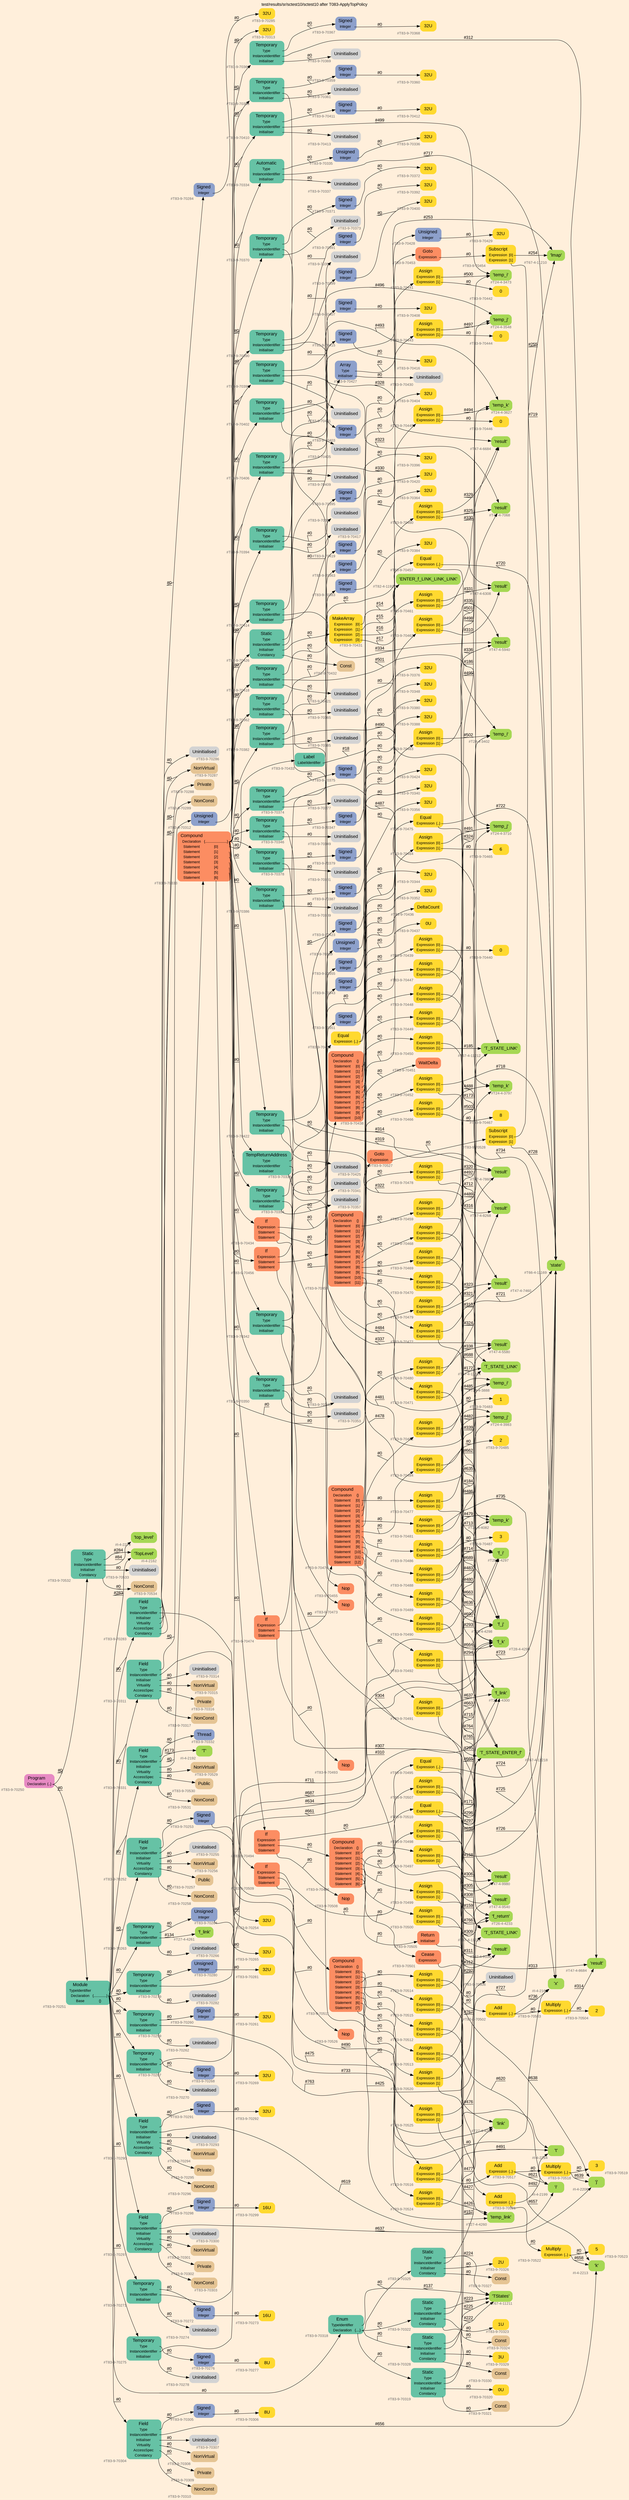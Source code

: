 digraph "test/results/sr/sctest10/sctest10 after T083-ApplyTopPolicy" {
label = "test/results/sr/sctest10/sctest10 after T083-ApplyTopPolicy"
labelloc = t
graph [
    rankdir = "LR"
    ranksep = 0.3
    bgcolor = antiquewhite1
    color = black
    fontcolor = black
    fontname = "Arial"
];
node [
    fontname = "Arial"
];
edge [
    fontname = "Arial"
];

// -------------------- node figure --------------------
// -------- block #T83-9-70250 ----------
"#T83-9-70250" [
    fillcolor = "/set28/4"
    xlabel = "#T83-9-70250"
    fontsize = "12"
    fontcolor = grey40
    shape = "plaintext"
    label = <<TABLE BORDER="0" CELLBORDER="0" CELLSPACING="0">
     <TR><TD><FONT COLOR="black" POINT-SIZE="15">Program</FONT></TD></TR>
     <TR><TD><FONT COLOR="black" POINT-SIZE="12">Declaration</FONT></TD><TD PORT="port0"><FONT COLOR="black" POINT-SIZE="12">{..}</FONT></TD></TR>
    </TABLE>>
    style = "rounded,filled"
];

// -------- block #T83-9-70251 ----------
"#T83-9-70251" [
    fillcolor = "/set28/1"
    xlabel = "#T83-9-70251"
    fontsize = "12"
    fontcolor = grey40
    shape = "plaintext"
    label = <<TABLE BORDER="0" CELLBORDER="0" CELLSPACING="0">
     <TR><TD><FONT COLOR="black" POINT-SIZE="15">Module</FONT></TD></TR>
     <TR><TD><FONT COLOR="black" POINT-SIZE="12">TypeIdentifier</FONT></TD><TD PORT="port0"></TD></TR>
     <TR><TD><FONT COLOR="black" POINT-SIZE="12">Declaration</FONT></TD><TD PORT="port1"><FONT COLOR="black" POINT-SIZE="12">{..............}</FONT></TD></TR>
     <TR><TD><FONT COLOR="black" POINT-SIZE="12">Base</FONT></TD><TD PORT="port2"><FONT COLOR="black" POINT-SIZE="12">{}</FONT></TD></TR>
    </TABLE>>
    style = "rounded,filled"
];

// -------- block #I-4-2162 ----------
"#I-4-2162" [
    fillcolor = "/set28/5"
    xlabel = "#I-4-2162"
    fontsize = "12"
    fontcolor = grey40
    shape = "plaintext"
    label = <<TABLE BORDER="0" CELLBORDER="0" CELLSPACING="0">
     <TR><TD><FONT COLOR="black" POINT-SIZE="15">'TopLevel'</FONT></TD></TR>
    </TABLE>>
    style = "rounded,filled"
];

// -------- block #T83-9-70252 ----------
"#T83-9-70252" [
    fillcolor = "/set28/1"
    xlabel = "#T83-9-70252"
    fontsize = "12"
    fontcolor = grey40
    shape = "plaintext"
    label = <<TABLE BORDER="0" CELLBORDER="0" CELLSPACING="0">
     <TR><TD><FONT COLOR="black" POINT-SIZE="15">Field</FONT></TD></TR>
     <TR><TD><FONT COLOR="black" POINT-SIZE="12">Type</FONT></TD><TD PORT="port0"></TD></TR>
     <TR><TD><FONT COLOR="black" POINT-SIZE="12">InstanceIdentifier</FONT></TD><TD PORT="port1"></TD></TR>
     <TR><TD><FONT COLOR="black" POINT-SIZE="12">Initialiser</FONT></TD><TD PORT="port2"></TD></TR>
     <TR><TD><FONT COLOR="black" POINT-SIZE="12">Virtuality</FONT></TD><TD PORT="port3"></TD></TR>
     <TR><TD><FONT COLOR="black" POINT-SIZE="12">AccessSpec</FONT></TD><TD PORT="port4"></TD></TR>
     <TR><TD><FONT COLOR="black" POINT-SIZE="12">Constancy</FONT></TD><TD PORT="port5"></TD></TR>
    </TABLE>>
    style = "rounded,filled"
];

// -------- block #T83-9-70253 ----------
"#T83-9-70253" [
    fillcolor = "/set28/3"
    xlabel = "#T83-9-70253"
    fontsize = "12"
    fontcolor = grey40
    shape = "plaintext"
    label = <<TABLE BORDER="0" CELLBORDER="0" CELLSPACING="0">
     <TR><TD><FONT COLOR="black" POINT-SIZE="15">Signed</FONT></TD></TR>
     <TR><TD><FONT COLOR="black" POINT-SIZE="12">Integer</FONT></TD><TD PORT="port0"></TD></TR>
    </TABLE>>
    style = "rounded,filled"
];

// -------- block #T83-9-70254 ----------
"#T83-9-70254" [
    fillcolor = "/set28/6"
    xlabel = "#T83-9-70254"
    fontsize = "12"
    fontcolor = grey40
    shape = "plaintext"
    label = <<TABLE BORDER="0" CELLBORDER="0" CELLSPACING="0">
     <TR><TD><FONT COLOR="black" POINT-SIZE="15">32U</FONT></TD></TR>
    </TABLE>>
    style = "rounded,filled"
];

// -------- block #I-4-2169 ----------
"#I-4-2169" [
    fillcolor = "/set28/5"
    xlabel = "#I-4-2169"
    fontsize = "12"
    fontcolor = grey40
    shape = "plaintext"
    label = <<TABLE BORDER="0" CELLBORDER="0" CELLSPACING="0">
     <TR><TD><FONT COLOR="black" POINT-SIZE="15">'x'</FONT></TD></TR>
    </TABLE>>
    style = "rounded,filled"
];

// -------- block #T83-9-70255 ----------
"#T83-9-70255" [
    xlabel = "#T83-9-70255"
    fontsize = "12"
    fontcolor = grey40
    shape = "plaintext"
    label = <<TABLE BORDER="0" CELLBORDER="0" CELLSPACING="0">
     <TR><TD><FONT COLOR="black" POINT-SIZE="15">Uninitialised</FONT></TD></TR>
    </TABLE>>
    style = "rounded,filled"
];

// -------- block #T83-9-70256 ----------
"#T83-9-70256" [
    fillcolor = "/set28/7"
    xlabel = "#T83-9-70256"
    fontsize = "12"
    fontcolor = grey40
    shape = "plaintext"
    label = <<TABLE BORDER="0" CELLBORDER="0" CELLSPACING="0">
     <TR><TD><FONT COLOR="black" POINT-SIZE="15">NonVirtual</FONT></TD></TR>
    </TABLE>>
    style = "rounded,filled"
];

// -------- block #T83-9-70257 ----------
"#T83-9-70257" [
    fillcolor = "/set28/7"
    xlabel = "#T83-9-70257"
    fontsize = "12"
    fontcolor = grey40
    shape = "plaintext"
    label = <<TABLE BORDER="0" CELLBORDER="0" CELLSPACING="0">
     <TR><TD><FONT COLOR="black" POINT-SIZE="15">Public</FONT></TD></TR>
    </TABLE>>
    style = "rounded,filled"
];

// -------- block #T83-9-70258 ----------
"#T83-9-70258" [
    fillcolor = "/set28/7"
    xlabel = "#T83-9-70258"
    fontsize = "12"
    fontcolor = grey40
    shape = "plaintext"
    label = <<TABLE BORDER="0" CELLBORDER="0" CELLSPACING="0">
     <TR><TD><FONT COLOR="black" POINT-SIZE="15">NonConst</FONT></TD></TR>
    </TABLE>>
    style = "rounded,filled"
];

// -------- block #T83-9-70259 ----------
"#T83-9-70259" [
    fillcolor = "/set28/1"
    xlabel = "#T83-9-70259"
    fontsize = "12"
    fontcolor = grey40
    shape = "plaintext"
    label = <<TABLE BORDER="0" CELLBORDER="0" CELLSPACING="0">
     <TR><TD><FONT COLOR="black" POINT-SIZE="15">Temporary</FONT></TD></TR>
     <TR><TD><FONT COLOR="black" POINT-SIZE="12">Type</FONT></TD><TD PORT="port0"></TD></TR>
     <TR><TD><FONT COLOR="black" POINT-SIZE="12">InstanceIdentifier</FONT></TD><TD PORT="port1"></TD></TR>
     <TR><TD><FONT COLOR="black" POINT-SIZE="12">Initialiser</FONT></TD><TD PORT="port2"></TD></TR>
    </TABLE>>
    style = "rounded,filled"
];

// -------- block #T83-9-70260 ----------
"#T83-9-70260" [
    fillcolor = "/set28/3"
    xlabel = "#T83-9-70260"
    fontsize = "12"
    fontcolor = grey40
    shape = "plaintext"
    label = <<TABLE BORDER="0" CELLBORDER="0" CELLSPACING="0">
     <TR><TD><FONT COLOR="black" POINT-SIZE="15">Signed</FONT></TD></TR>
     <TR><TD><FONT COLOR="black" POINT-SIZE="12">Integer</FONT></TD><TD PORT="port0"></TD></TR>
    </TABLE>>
    style = "rounded,filled"
];

// -------- block #T83-9-70261 ----------
"#T83-9-70261" [
    fillcolor = "/set28/6"
    xlabel = "#T83-9-70261"
    fontsize = "12"
    fontcolor = grey40
    shape = "plaintext"
    label = <<TABLE BORDER="0" CELLBORDER="0" CELLSPACING="0">
     <TR><TD><FONT COLOR="black" POINT-SIZE="15">32U</FONT></TD></TR>
    </TABLE>>
    style = "rounded,filled"
];

// -------- block #T26-4-4233 ----------
"#T26-4-4233" [
    fillcolor = "/set28/5"
    xlabel = "#T26-4-4233"
    fontsize = "12"
    fontcolor = grey40
    shape = "plaintext"
    label = <<TABLE BORDER="0" CELLBORDER="0" CELLSPACING="0">
     <TR><TD><FONT COLOR="black" POINT-SIZE="15">'f_return'</FONT></TD></TR>
    </TABLE>>
    style = "rounded,filled"
];

// -------- block #T83-9-70262 ----------
"#T83-9-70262" [
    xlabel = "#T83-9-70262"
    fontsize = "12"
    fontcolor = grey40
    shape = "plaintext"
    label = <<TABLE BORDER="0" CELLBORDER="0" CELLSPACING="0">
     <TR><TD><FONT COLOR="black" POINT-SIZE="15">Uninitialised</FONT></TD></TR>
    </TABLE>>
    style = "rounded,filled"
];

// -------- block #T83-9-70263 ----------
"#T83-9-70263" [
    fillcolor = "/set28/1"
    xlabel = "#T83-9-70263"
    fontsize = "12"
    fontcolor = grey40
    shape = "plaintext"
    label = <<TABLE BORDER="0" CELLBORDER="0" CELLSPACING="0">
     <TR><TD><FONT COLOR="black" POINT-SIZE="15">Temporary</FONT></TD></TR>
     <TR><TD><FONT COLOR="black" POINT-SIZE="12">Type</FONT></TD><TD PORT="port0"></TD></TR>
     <TR><TD><FONT COLOR="black" POINT-SIZE="12">InstanceIdentifier</FONT></TD><TD PORT="port1"></TD></TR>
     <TR><TD><FONT COLOR="black" POINT-SIZE="12">Initialiser</FONT></TD><TD PORT="port2"></TD></TR>
    </TABLE>>
    style = "rounded,filled"
];

// -------- block #T83-9-70264 ----------
"#T83-9-70264" [
    fillcolor = "/set28/3"
    xlabel = "#T83-9-70264"
    fontsize = "12"
    fontcolor = grey40
    shape = "plaintext"
    label = <<TABLE BORDER="0" CELLBORDER="0" CELLSPACING="0">
     <TR><TD><FONT COLOR="black" POINT-SIZE="15">Unsigned</FONT></TD></TR>
     <TR><TD><FONT COLOR="black" POINT-SIZE="12">Integer</FONT></TD><TD PORT="port0"></TD></TR>
    </TABLE>>
    style = "rounded,filled"
];

// -------- block #T83-9-70265 ----------
"#T83-9-70265" [
    fillcolor = "/set28/6"
    xlabel = "#T83-9-70265"
    fontsize = "12"
    fontcolor = grey40
    shape = "plaintext"
    label = <<TABLE BORDER="0" CELLBORDER="0" CELLSPACING="0">
     <TR><TD><FONT COLOR="black" POINT-SIZE="15">32U</FONT></TD></TR>
    </TABLE>>
    style = "rounded,filled"
];

// -------- block #T27-4-4261 ----------
"#T27-4-4261" [
    fillcolor = "/set28/5"
    xlabel = "#T27-4-4261"
    fontsize = "12"
    fontcolor = grey40
    shape = "plaintext"
    label = <<TABLE BORDER="0" CELLBORDER="0" CELLSPACING="0">
     <TR><TD><FONT COLOR="black" POINT-SIZE="15">'f_link'</FONT></TD></TR>
    </TABLE>>
    style = "rounded,filled"
];

// -------- block #T83-9-70266 ----------
"#T83-9-70266" [
    xlabel = "#T83-9-70266"
    fontsize = "12"
    fontcolor = grey40
    shape = "plaintext"
    label = <<TABLE BORDER="0" CELLBORDER="0" CELLSPACING="0">
     <TR><TD><FONT COLOR="black" POINT-SIZE="15">Uninitialised</FONT></TD></TR>
    </TABLE>>
    style = "rounded,filled"
];

// -------- block #T83-9-70267 ----------
"#T83-9-70267" [
    fillcolor = "/set28/1"
    xlabel = "#T83-9-70267"
    fontsize = "12"
    fontcolor = grey40
    shape = "plaintext"
    label = <<TABLE BORDER="0" CELLBORDER="0" CELLSPACING="0">
     <TR><TD><FONT COLOR="black" POINT-SIZE="15">Temporary</FONT></TD></TR>
     <TR><TD><FONT COLOR="black" POINT-SIZE="12">Type</FONT></TD><TD PORT="port0"></TD></TR>
     <TR><TD><FONT COLOR="black" POINT-SIZE="12">InstanceIdentifier</FONT></TD><TD PORT="port1"></TD></TR>
     <TR><TD><FONT COLOR="black" POINT-SIZE="12">Initialiser</FONT></TD><TD PORT="port2"></TD></TR>
    </TABLE>>
    style = "rounded,filled"
];

// -------- block #T83-9-70268 ----------
"#T83-9-70268" [
    fillcolor = "/set28/3"
    xlabel = "#T83-9-70268"
    fontsize = "12"
    fontcolor = grey40
    shape = "plaintext"
    label = <<TABLE BORDER="0" CELLBORDER="0" CELLSPACING="0">
     <TR><TD><FONT COLOR="black" POINT-SIZE="15">Signed</FONT></TD></TR>
     <TR><TD><FONT COLOR="black" POINT-SIZE="12">Integer</FONT></TD><TD PORT="port0"></TD></TR>
    </TABLE>>
    style = "rounded,filled"
];

// -------- block #T83-9-70269 ----------
"#T83-9-70269" [
    fillcolor = "/set28/6"
    xlabel = "#T83-9-70269"
    fontsize = "12"
    fontcolor = grey40
    shape = "plaintext"
    label = <<TABLE BORDER="0" CELLBORDER="0" CELLSPACING="0">
     <TR><TD><FONT COLOR="black" POINT-SIZE="15">32U</FONT></TD></TR>
    </TABLE>>
    style = "rounded,filled"
];

// -------- block #T28-4-4297 ----------
"#T28-4-4297" [
    fillcolor = "/set28/5"
    xlabel = "#T28-4-4297"
    fontsize = "12"
    fontcolor = grey40
    shape = "plaintext"
    label = <<TABLE BORDER="0" CELLBORDER="0" CELLSPACING="0">
     <TR><TD><FONT COLOR="black" POINT-SIZE="15">'f_i'</FONT></TD></TR>
    </TABLE>>
    style = "rounded,filled"
];

// -------- block #T83-9-70270 ----------
"#T83-9-70270" [
    xlabel = "#T83-9-70270"
    fontsize = "12"
    fontcolor = grey40
    shape = "plaintext"
    label = <<TABLE BORDER="0" CELLBORDER="0" CELLSPACING="0">
     <TR><TD><FONT COLOR="black" POINT-SIZE="15">Uninitialised</FONT></TD></TR>
    </TABLE>>
    style = "rounded,filled"
];

// -------- block #T83-9-70271 ----------
"#T83-9-70271" [
    fillcolor = "/set28/1"
    xlabel = "#T83-9-70271"
    fontsize = "12"
    fontcolor = grey40
    shape = "plaintext"
    label = <<TABLE BORDER="0" CELLBORDER="0" CELLSPACING="0">
     <TR><TD><FONT COLOR="black" POINT-SIZE="15">Temporary</FONT></TD></TR>
     <TR><TD><FONT COLOR="black" POINT-SIZE="12">Type</FONT></TD><TD PORT="port0"></TD></TR>
     <TR><TD><FONT COLOR="black" POINT-SIZE="12">InstanceIdentifier</FONT></TD><TD PORT="port1"></TD></TR>
     <TR><TD><FONT COLOR="black" POINT-SIZE="12">Initialiser</FONT></TD><TD PORT="port2"></TD></TR>
    </TABLE>>
    style = "rounded,filled"
];

// -------- block #T83-9-70272 ----------
"#T83-9-70272" [
    fillcolor = "/set28/3"
    xlabel = "#T83-9-70272"
    fontsize = "12"
    fontcolor = grey40
    shape = "plaintext"
    label = <<TABLE BORDER="0" CELLBORDER="0" CELLSPACING="0">
     <TR><TD><FONT COLOR="black" POINT-SIZE="15">Signed</FONT></TD></TR>
     <TR><TD><FONT COLOR="black" POINT-SIZE="12">Integer</FONT></TD><TD PORT="port0"></TD></TR>
    </TABLE>>
    style = "rounded,filled"
];

// -------- block #T83-9-70273 ----------
"#T83-9-70273" [
    fillcolor = "/set28/6"
    xlabel = "#T83-9-70273"
    fontsize = "12"
    fontcolor = grey40
    shape = "plaintext"
    label = <<TABLE BORDER="0" CELLBORDER="0" CELLSPACING="0">
     <TR><TD><FONT COLOR="black" POINT-SIZE="15">16U</FONT></TD></TR>
    </TABLE>>
    style = "rounded,filled"
];

// -------- block #T28-4-4298 ----------
"#T28-4-4298" [
    fillcolor = "/set28/5"
    xlabel = "#T28-4-4298"
    fontsize = "12"
    fontcolor = grey40
    shape = "plaintext"
    label = <<TABLE BORDER="0" CELLBORDER="0" CELLSPACING="0">
     <TR><TD><FONT COLOR="black" POINT-SIZE="15">'f_j'</FONT></TD></TR>
    </TABLE>>
    style = "rounded,filled"
];

// -------- block #T83-9-70274 ----------
"#T83-9-70274" [
    xlabel = "#T83-9-70274"
    fontsize = "12"
    fontcolor = grey40
    shape = "plaintext"
    label = <<TABLE BORDER="0" CELLBORDER="0" CELLSPACING="0">
     <TR><TD><FONT COLOR="black" POINT-SIZE="15">Uninitialised</FONT></TD></TR>
    </TABLE>>
    style = "rounded,filled"
];

// -------- block #T83-9-70275 ----------
"#T83-9-70275" [
    fillcolor = "/set28/1"
    xlabel = "#T83-9-70275"
    fontsize = "12"
    fontcolor = grey40
    shape = "plaintext"
    label = <<TABLE BORDER="0" CELLBORDER="0" CELLSPACING="0">
     <TR><TD><FONT COLOR="black" POINT-SIZE="15">Temporary</FONT></TD></TR>
     <TR><TD><FONT COLOR="black" POINT-SIZE="12">Type</FONT></TD><TD PORT="port0"></TD></TR>
     <TR><TD><FONT COLOR="black" POINT-SIZE="12">InstanceIdentifier</FONT></TD><TD PORT="port1"></TD></TR>
     <TR><TD><FONT COLOR="black" POINT-SIZE="12">Initialiser</FONT></TD><TD PORT="port2"></TD></TR>
    </TABLE>>
    style = "rounded,filled"
];

// -------- block #T83-9-70276 ----------
"#T83-9-70276" [
    fillcolor = "/set28/3"
    xlabel = "#T83-9-70276"
    fontsize = "12"
    fontcolor = grey40
    shape = "plaintext"
    label = <<TABLE BORDER="0" CELLBORDER="0" CELLSPACING="0">
     <TR><TD><FONT COLOR="black" POINT-SIZE="15">Signed</FONT></TD></TR>
     <TR><TD><FONT COLOR="black" POINT-SIZE="12">Integer</FONT></TD><TD PORT="port0"></TD></TR>
    </TABLE>>
    style = "rounded,filled"
];

// -------- block #T83-9-70277 ----------
"#T83-9-70277" [
    fillcolor = "/set28/6"
    xlabel = "#T83-9-70277"
    fontsize = "12"
    fontcolor = grey40
    shape = "plaintext"
    label = <<TABLE BORDER="0" CELLBORDER="0" CELLSPACING="0">
     <TR><TD><FONT COLOR="black" POINT-SIZE="15">8U</FONT></TD></TR>
    </TABLE>>
    style = "rounded,filled"
];

// -------- block #T28-4-4299 ----------
"#T28-4-4299" [
    fillcolor = "/set28/5"
    xlabel = "#T28-4-4299"
    fontsize = "12"
    fontcolor = grey40
    shape = "plaintext"
    label = <<TABLE BORDER="0" CELLBORDER="0" CELLSPACING="0">
     <TR><TD><FONT COLOR="black" POINT-SIZE="15">'f_k'</FONT></TD></TR>
    </TABLE>>
    style = "rounded,filled"
];

// -------- block #T83-9-70278 ----------
"#T83-9-70278" [
    xlabel = "#T83-9-70278"
    fontsize = "12"
    fontcolor = grey40
    shape = "plaintext"
    label = <<TABLE BORDER="0" CELLBORDER="0" CELLSPACING="0">
     <TR><TD><FONT COLOR="black" POINT-SIZE="15">Uninitialised</FONT></TD></TR>
    </TABLE>>
    style = "rounded,filled"
];

// -------- block #T83-9-70279 ----------
"#T83-9-70279" [
    fillcolor = "/set28/1"
    xlabel = "#T83-9-70279"
    fontsize = "12"
    fontcolor = grey40
    shape = "plaintext"
    label = <<TABLE BORDER="0" CELLBORDER="0" CELLSPACING="0">
     <TR><TD><FONT COLOR="black" POINT-SIZE="15">Temporary</FONT></TD></TR>
     <TR><TD><FONT COLOR="black" POINT-SIZE="12">Type</FONT></TD><TD PORT="port0"></TD></TR>
     <TR><TD><FONT COLOR="black" POINT-SIZE="12">InstanceIdentifier</FONT></TD><TD PORT="port1"></TD></TR>
     <TR><TD><FONT COLOR="black" POINT-SIZE="12">Initialiser</FONT></TD><TD PORT="port2"></TD></TR>
    </TABLE>>
    style = "rounded,filled"
];

// -------- block #T83-9-70280 ----------
"#T83-9-70280" [
    fillcolor = "/set28/3"
    xlabel = "#T83-9-70280"
    fontsize = "12"
    fontcolor = grey40
    shape = "plaintext"
    label = <<TABLE BORDER="0" CELLBORDER="0" CELLSPACING="0">
     <TR><TD><FONT COLOR="black" POINT-SIZE="15">Unsigned</FONT></TD></TR>
     <TR><TD><FONT COLOR="black" POINT-SIZE="12">Integer</FONT></TD><TD PORT="port0"></TD></TR>
    </TABLE>>
    style = "rounded,filled"
];

// -------- block #T83-9-70281 ----------
"#T83-9-70281" [
    fillcolor = "/set28/6"
    xlabel = "#T83-9-70281"
    fontsize = "12"
    fontcolor = grey40
    shape = "plaintext"
    label = <<TABLE BORDER="0" CELLBORDER="0" CELLSPACING="0">
     <TR><TD><FONT COLOR="black" POINT-SIZE="15">32U</FONT></TD></TR>
    </TABLE>>
    style = "rounded,filled"
];

// -------- block #T28-4-4300 ----------
"#T28-4-4300" [
    fillcolor = "/set28/5"
    xlabel = "#T28-4-4300"
    fontsize = "12"
    fontcolor = grey40
    shape = "plaintext"
    label = <<TABLE BORDER="0" CELLBORDER="0" CELLSPACING="0">
     <TR><TD><FONT COLOR="black" POINT-SIZE="15">'f_link'</FONT></TD></TR>
    </TABLE>>
    style = "rounded,filled"
];

// -------- block #T83-9-70282 ----------
"#T83-9-70282" [
    xlabel = "#T83-9-70282"
    fontsize = "12"
    fontcolor = grey40
    shape = "plaintext"
    label = <<TABLE BORDER="0" CELLBORDER="0" CELLSPACING="0">
     <TR><TD><FONT COLOR="black" POINT-SIZE="15">Uninitialised</FONT></TD></TR>
    </TABLE>>
    style = "rounded,filled"
];

// -------- block #T83-9-70283 ----------
"#T83-9-70283" [
    fillcolor = "/set28/1"
    xlabel = "#T83-9-70283"
    fontsize = "12"
    fontcolor = grey40
    shape = "plaintext"
    label = <<TABLE BORDER="0" CELLBORDER="0" CELLSPACING="0">
     <TR><TD><FONT COLOR="black" POINT-SIZE="15">Field</FONT></TD></TR>
     <TR><TD><FONT COLOR="black" POINT-SIZE="12">Type</FONT></TD><TD PORT="port0"></TD></TR>
     <TR><TD><FONT COLOR="black" POINT-SIZE="12">InstanceIdentifier</FONT></TD><TD PORT="port1"></TD></TR>
     <TR><TD><FONT COLOR="black" POINT-SIZE="12">Initialiser</FONT></TD><TD PORT="port2"></TD></TR>
     <TR><TD><FONT COLOR="black" POINT-SIZE="12">Virtuality</FONT></TD><TD PORT="port3"></TD></TR>
     <TR><TD><FONT COLOR="black" POINT-SIZE="12">AccessSpec</FONT></TD><TD PORT="port4"></TD></TR>
     <TR><TD><FONT COLOR="black" POINT-SIZE="12">Constancy</FONT></TD><TD PORT="port5"></TD></TR>
    </TABLE>>
    style = "rounded,filled"
];

// -------- block #T83-9-70284 ----------
"#T83-9-70284" [
    fillcolor = "/set28/3"
    xlabel = "#T83-9-70284"
    fontsize = "12"
    fontcolor = grey40
    shape = "plaintext"
    label = <<TABLE BORDER="0" CELLBORDER="0" CELLSPACING="0">
     <TR><TD><FONT COLOR="black" POINT-SIZE="15">Signed</FONT></TD></TR>
     <TR><TD><FONT COLOR="black" POINT-SIZE="12">Integer</FONT></TD><TD PORT="port0"></TD></TR>
    </TABLE>>
    style = "rounded,filled"
];

// -------- block #T83-9-70285 ----------
"#T83-9-70285" [
    fillcolor = "/set28/6"
    xlabel = "#T83-9-70285"
    fontsize = "12"
    fontcolor = grey40
    shape = "plaintext"
    label = <<TABLE BORDER="0" CELLBORDER="0" CELLSPACING="0">
     <TR><TD><FONT COLOR="black" POINT-SIZE="15">32U</FONT></TD></TR>
    </TABLE>>
    style = "rounded,filled"
];

// -------- block #I-4-2264 ----------
"#I-4-2264" [
    fillcolor = "/set28/5"
    xlabel = "#I-4-2264"
    fontsize = "12"
    fontcolor = grey40
    shape = "plaintext"
    label = <<TABLE BORDER="0" CELLBORDER="0" CELLSPACING="0">
     <TR><TD><FONT COLOR="black" POINT-SIZE="15">'t'</FONT></TD></TR>
    </TABLE>>
    style = "rounded,filled"
];

// -------- block #T83-9-70286 ----------
"#T83-9-70286" [
    xlabel = "#T83-9-70286"
    fontsize = "12"
    fontcolor = grey40
    shape = "plaintext"
    label = <<TABLE BORDER="0" CELLBORDER="0" CELLSPACING="0">
     <TR><TD><FONT COLOR="black" POINT-SIZE="15">Uninitialised</FONT></TD></TR>
    </TABLE>>
    style = "rounded,filled"
];

// -------- block #T83-9-70287 ----------
"#T83-9-70287" [
    fillcolor = "/set28/7"
    xlabel = "#T83-9-70287"
    fontsize = "12"
    fontcolor = grey40
    shape = "plaintext"
    label = <<TABLE BORDER="0" CELLBORDER="0" CELLSPACING="0">
     <TR><TD><FONT COLOR="black" POINT-SIZE="15">NonVirtual</FONT></TD></TR>
    </TABLE>>
    style = "rounded,filled"
];

// -------- block #T83-9-70288 ----------
"#T83-9-70288" [
    fillcolor = "/set28/7"
    xlabel = "#T83-9-70288"
    fontsize = "12"
    fontcolor = grey40
    shape = "plaintext"
    label = <<TABLE BORDER="0" CELLBORDER="0" CELLSPACING="0">
     <TR><TD><FONT COLOR="black" POINT-SIZE="15">Private</FONT></TD></TR>
    </TABLE>>
    style = "rounded,filled"
];

// -------- block #T83-9-70289 ----------
"#T83-9-70289" [
    fillcolor = "/set28/7"
    xlabel = "#T83-9-70289"
    fontsize = "12"
    fontcolor = grey40
    shape = "plaintext"
    label = <<TABLE BORDER="0" CELLBORDER="0" CELLSPACING="0">
     <TR><TD><FONT COLOR="black" POINT-SIZE="15">NonConst</FONT></TD></TR>
    </TABLE>>
    style = "rounded,filled"
];

// -------- block #T83-9-70290 ----------
"#T83-9-70290" [
    fillcolor = "/set28/1"
    xlabel = "#T83-9-70290"
    fontsize = "12"
    fontcolor = grey40
    shape = "plaintext"
    label = <<TABLE BORDER="0" CELLBORDER="0" CELLSPACING="0">
     <TR><TD><FONT COLOR="black" POINT-SIZE="15">Field</FONT></TD></TR>
     <TR><TD><FONT COLOR="black" POINT-SIZE="12">Type</FONT></TD><TD PORT="port0"></TD></TR>
     <TR><TD><FONT COLOR="black" POINT-SIZE="12">InstanceIdentifier</FONT></TD><TD PORT="port1"></TD></TR>
     <TR><TD><FONT COLOR="black" POINT-SIZE="12">Initialiser</FONT></TD><TD PORT="port2"></TD></TR>
     <TR><TD><FONT COLOR="black" POINT-SIZE="12">Virtuality</FONT></TD><TD PORT="port3"></TD></TR>
     <TR><TD><FONT COLOR="black" POINT-SIZE="12">AccessSpec</FONT></TD><TD PORT="port4"></TD></TR>
     <TR><TD><FONT COLOR="black" POINT-SIZE="12">Constancy</FONT></TD><TD PORT="port5"></TD></TR>
    </TABLE>>
    style = "rounded,filled"
];

// -------- block #T83-9-70291 ----------
"#T83-9-70291" [
    fillcolor = "/set28/3"
    xlabel = "#T83-9-70291"
    fontsize = "12"
    fontcolor = grey40
    shape = "plaintext"
    label = <<TABLE BORDER="0" CELLBORDER="0" CELLSPACING="0">
     <TR><TD><FONT COLOR="black" POINT-SIZE="15">Signed</FONT></TD></TR>
     <TR><TD><FONT COLOR="black" POINT-SIZE="12">Integer</FONT></TD><TD PORT="port0"></TD></TR>
    </TABLE>>
    style = "rounded,filled"
];

// -------- block #T83-9-70292 ----------
"#T83-9-70292" [
    fillcolor = "/set28/6"
    xlabel = "#T83-9-70292"
    fontsize = "12"
    fontcolor = grey40
    shape = "plaintext"
    label = <<TABLE BORDER="0" CELLBORDER="0" CELLSPACING="0">
     <TR><TD><FONT COLOR="black" POINT-SIZE="15">32U</FONT></TD></TR>
    </TABLE>>
    style = "rounded,filled"
];

// -------- block #I-4-2199 ----------
"#I-4-2199" [
    fillcolor = "/set28/5"
    xlabel = "#I-4-2199"
    fontsize = "12"
    fontcolor = grey40
    shape = "plaintext"
    label = <<TABLE BORDER="0" CELLBORDER="0" CELLSPACING="0">
     <TR><TD><FONT COLOR="black" POINT-SIZE="15">'i'</FONT></TD></TR>
    </TABLE>>
    style = "rounded,filled"
];

// -------- block #T83-9-70293 ----------
"#T83-9-70293" [
    xlabel = "#T83-9-70293"
    fontsize = "12"
    fontcolor = grey40
    shape = "plaintext"
    label = <<TABLE BORDER="0" CELLBORDER="0" CELLSPACING="0">
     <TR><TD><FONT COLOR="black" POINT-SIZE="15">Uninitialised</FONT></TD></TR>
    </TABLE>>
    style = "rounded,filled"
];

// -------- block #T83-9-70294 ----------
"#T83-9-70294" [
    fillcolor = "/set28/7"
    xlabel = "#T83-9-70294"
    fontsize = "12"
    fontcolor = grey40
    shape = "plaintext"
    label = <<TABLE BORDER="0" CELLBORDER="0" CELLSPACING="0">
     <TR><TD><FONT COLOR="black" POINT-SIZE="15">NonVirtual</FONT></TD></TR>
    </TABLE>>
    style = "rounded,filled"
];

// -------- block #T83-9-70295 ----------
"#T83-9-70295" [
    fillcolor = "/set28/7"
    xlabel = "#T83-9-70295"
    fontsize = "12"
    fontcolor = grey40
    shape = "plaintext"
    label = <<TABLE BORDER="0" CELLBORDER="0" CELLSPACING="0">
     <TR><TD><FONT COLOR="black" POINT-SIZE="15">Private</FONT></TD></TR>
    </TABLE>>
    style = "rounded,filled"
];

// -------- block #T83-9-70296 ----------
"#T83-9-70296" [
    fillcolor = "/set28/7"
    xlabel = "#T83-9-70296"
    fontsize = "12"
    fontcolor = grey40
    shape = "plaintext"
    label = <<TABLE BORDER="0" CELLBORDER="0" CELLSPACING="0">
     <TR><TD><FONT COLOR="black" POINT-SIZE="15">NonConst</FONT></TD></TR>
    </TABLE>>
    style = "rounded,filled"
];

// -------- block #T83-9-70297 ----------
"#T83-9-70297" [
    fillcolor = "/set28/1"
    xlabel = "#T83-9-70297"
    fontsize = "12"
    fontcolor = grey40
    shape = "plaintext"
    label = <<TABLE BORDER="0" CELLBORDER="0" CELLSPACING="0">
     <TR><TD><FONT COLOR="black" POINT-SIZE="15">Field</FONT></TD></TR>
     <TR><TD><FONT COLOR="black" POINT-SIZE="12">Type</FONT></TD><TD PORT="port0"></TD></TR>
     <TR><TD><FONT COLOR="black" POINT-SIZE="12">InstanceIdentifier</FONT></TD><TD PORT="port1"></TD></TR>
     <TR><TD><FONT COLOR="black" POINT-SIZE="12">Initialiser</FONT></TD><TD PORT="port2"></TD></TR>
     <TR><TD><FONT COLOR="black" POINT-SIZE="12">Virtuality</FONT></TD><TD PORT="port3"></TD></TR>
     <TR><TD><FONT COLOR="black" POINT-SIZE="12">AccessSpec</FONT></TD><TD PORT="port4"></TD></TR>
     <TR><TD><FONT COLOR="black" POINT-SIZE="12">Constancy</FONT></TD><TD PORT="port5"></TD></TR>
    </TABLE>>
    style = "rounded,filled"
];

// -------- block #T83-9-70298 ----------
"#T83-9-70298" [
    fillcolor = "/set28/3"
    xlabel = "#T83-9-70298"
    fontsize = "12"
    fontcolor = grey40
    shape = "plaintext"
    label = <<TABLE BORDER="0" CELLBORDER="0" CELLSPACING="0">
     <TR><TD><FONT COLOR="black" POINT-SIZE="15">Signed</FONT></TD></TR>
     <TR><TD><FONT COLOR="black" POINT-SIZE="12">Integer</FONT></TD><TD PORT="port0"></TD></TR>
    </TABLE>>
    style = "rounded,filled"
];

// -------- block #T83-9-70299 ----------
"#T83-9-70299" [
    fillcolor = "/set28/6"
    xlabel = "#T83-9-70299"
    fontsize = "12"
    fontcolor = grey40
    shape = "plaintext"
    label = <<TABLE BORDER="0" CELLBORDER="0" CELLSPACING="0">
     <TR><TD><FONT COLOR="black" POINT-SIZE="15">16U</FONT></TD></TR>
    </TABLE>>
    style = "rounded,filled"
];

// -------- block #I-4-2206 ----------
"#I-4-2206" [
    fillcolor = "/set28/5"
    xlabel = "#I-4-2206"
    fontsize = "12"
    fontcolor = grey40
    shape = "plaintext"
    label = <<TABLE BORDER="0" CELLBORDER="0" CELLSPACING="0">
     <TR><TD><FONT COLOR="black" POINT-SIZE="15">'j'</FONT></TD></TR>
    </TABLE>>
    style = "rounded,filled"
];

// -------- block #T83-9-70300 ----------
"#T83-9-70300" [
    xlabel = "#T83-9-70300"
    fontsize = "12"
    fontcolor = grey40
    shape = "plaintext"
    label = <<TABLE BORDER="0" CELLBORDER="0" CELLSPACING="0">
     <TR><TD><FONT COLOR="black" POINT-SIZE="15">Uninitialised</FONT></TD></TR>
    </TABLE>>
    style = "rounded,filled"
];

// -------- block #T83-9-70301 ----------
"#T83-9-70301" [
    fillcolor = "/set28/7"
    xlabel = "#T83-9-70301"
    fontsize = "12"
    fontcolor = grey40
    shape = "plaintext"
    label = <<TABLE BORDER="0" CELLBORDER="0" CELLSPACING="0">
     <TR><TD><FONT COLOR="black" POINT-SIZE="15">NonVirtual</FONT></TD></TR>
    </TABLE>>
    style = "rounded,filled"
];

// -------- block #T83-9-70302 ----------
"#T83-9-70302" [
    fillcolor = "/set28/7"
    xlabel = "#T83-9-70302"
    fontsize = "12"
    fontcolor = grey40
    shape = "plaintext"
    label = <<TABLE BORDER="0" CELLBORDER="0" CELLSPACING="0">
     <TR><TD><FONT COLOR="black" POINT-SIZE="15">Private</FONT></TD></TR>
    </TABLE>>
    style = "rounded,filled"
];

// -------- block #T83-9-70303 ----------
"#T83-9-70303" [
    fillcolor = "/set28/7"
    xlabel = "#T83-9-70303"
    fontsize = "12"
    fontcolor = grey40
    shape = "plaintext"
    label = <<TABLE BORDER="0" CELLBORDER="0" CELLSPACING="0">
     <TR><TD><FONT COLOR="black" POINT-SIZE="15">NonConst</FONT></TD></TR>
    </TABLE>>
    style = "rounded,filled"
];

// -------- block #T83-9-70304 ----------
"#T83-9-70304" [
    fillcolor = "/set28/1"
    xlabel = "#T83-9-70304"
    fontsize = "12"
    fontcolor = grey40
    shape = "plaintext"
    label = <<TABLE BORDER="0" CELLBORDER="0" CELLSPACING="0">
     <TR><TD><FONT COLOR="black" POINT-SIZE="15">Field</FONT></TD></TR>
     <TR><TD><FONT COLOR="black" POINT-SIZE="12">Type</FONT></TD><TD PORT="port0"></TD></TR>
     <TR><TD><FONT COLOR="black" POINT-SIZE="12">InstanceIdentifier</FONT></TD><TD PORT="port1"></TD></TR>
     <TR><TD><FONT COLOR="black" POINT-SIZE="12">Initialiser</FONT></TD><TD PORT="port2"></TD></TR>
     <TR><TD><FONT COLOR="black" POINT-SIZE="12">Virtuality</FONT></TD><TD PORT="port3"></TD></TR>
     <TR><TD><FONT COLOR="black" POINT-SIZE="12">AccessSpec</FONT></TD><TD PORT="port4"></TD></TR>
     <TR><TD><FONT COLOR="black" POINT-SIZE="12">Constancy</FONT></TD><TD PORT="port5"></TD></TR>
    </TABLE>>
    style = "rounded,filled"
];

// -------- block #T83-9-70305 ----------
"#T83-9-70305" [
    fillcolor = "/set28/3"
    xlabel = "#T83-9-70305"
    fontsize = "12"
    fontcolor = grey40
    shape = "plaintext"
    label = <<TABLE BORDER="0" CELLBORDER="0" CELLSPACING="0">
     <TR><TD><FONT COLOR="black" POINT-SIZE="15">Signed</FONT></TD></TR>
     <TR><TD><FONT COLOR="black" POINT-SIZE="12">Integer</FONT></TD><TD PORT="port0"></TD></TR>
    </TABLE>>
    style = "rounded,filled"
];

// -------- block #T83-9-70306 ----------
"#T83-9-70306" [
    fillcolor = "/set28/6"
    xlabel = "#T83-9-70306"
    fontsize = "12"
    fontcolor = grey40
    shape = "plaintext"
    label = <<TABLE BORDER="0" CELLBORDER="0" CELLSPACING="0">
     <TR><TD><FONT COLOR="black" POINT-SIZE="15">8U</FONT></TD></TR>
    </TABLE>>
    style = "rounded,filled"
];

// -------- block #I-4-2213 ----------
"#I-4-2213" [
    fillcolor = "/set28/5"
    xlabel = "#I-4-2213"
    fontsize = "12"
    fontcolor = grey40
    shape = "plaintext"
    label = <<TABLE BORDER="0" CELLBORDER="0" CELLSPACING="0">
     <TR><TD><FONT COLOR="black" POINT-SIZE="15">'k'</FONT></TD></TR>
    </TABLE>>
    style = "rounded,filled"
];

// -------- block #T83-9-70307 ----------
"#T83-9-70307" [
    xlabel = "#T83-9-70307"
    fontsize = "12"
    fontcolor = grey40
    shape = "plaintext"
    label = <<TABLE BORDER="0" CELLBORDER="0" CELLSPACING="0">
     <TR><TD><FONT COLOR="black" POINT-SIZE="15">Uninitialised</FONT></TD></TR>
    </TABLE>>
    style = "rounded,filled"
];

// -------- block #T83-9-70308 ----------
"#T83-9-70308" [
    fillcolor = "/set28/7"
    xlabel = "#T83-9-70308"
    fontsize = "12"
    fontcolor = grey40
    shape = "plaintext"
    label = <<TABLE BORDER="0" CELLBORDER="0" CELLSPACING="0">
     <TR><TD><FONT COLOR="black" POINT-SIZE="15">NonVirtual</FONT></TD></TR>
    </TABLE>>
    style = "rounded,filled"
];

// -------- block #T83-9-70309 ----------
"#T83-9-70309" [
    fillcolor = "/set28/7"
    xlabel = "#T83-9-70309"
    fontsize = "12"
    fontcolor = grey40
    shape = "plaintext"
    label = <<TABLE BORDER="0" CELLBORDER="0" CELLSPACING="0">
     <TR><TD><FONT COLOR="black" POINT-SIZE="15">Private</FONT></TD></TR>
    </TABLE>>
    style = "rounded,filled"
];

// -------- block #T83-9-70310 ----------
"#T83-9-70310" [
    fillcolor = "/set28/7"
    xlabel = "#T83-9-70310"
    fontsize = "12"
    fontcolor = grey40
    shape = "plaintext"
    label = <<TABLE BORDER="0" CELLBORDER="0" CELLSPACING="0">
     <TR><TD><FONT COLOR="black" POINT-SIZE="15">NonConst</FONT></TD></TR>
    </TABLE>>
    style = "rounded,filled"
];

// -------- block #T83-9-70311 ----------
"#T83-9-70311" [
    fillcolor = "/set28/1"
    xlabel = "#T83-9-70311"
    fontsize = "12"
    fontcolor = grey40
    shape = "plaintext"
    label = <<TABLE BORDER="0" CELLBORDER="0" CELLSPACING="0">
     <TR><TD><FONT COLOR="black" POINT-SIZE="15">Field</FONT></TD></TR>
     <TR><TD><FONT COLOR="black" POINT-SIZE="12">Type</FONT></TD><TD PORT="port0"></TD></TR>
     <TR><TD><FONT COLOR="black" POINT-SIZE="12">InstanceIdentifier</FONT></TD><TD PORT="port1"></TD></TR>
     <TR><TD><FONT COLOR="black" POINT-SIZE="12">Initialiser</FONT></TD><TD PORT="port2"></TD></TR>
     <TR><TD><FONT COLOR="black" POINT-SIZE="12">Virtuality</FONT></TD><TD PORT="port3"></TD></TR>
     <TR><TD><FONT COLOR="black" POINT-SIZE="12">AccessSpec</FONT></TD><TD PORT="port4"></TD></TR>
     <TR><TD><FONT COLOR="black" POINT-SIZE="12">Constancy</FONT></TD><TD PORT="port5"></TD></TR>
    </TABLE>>
    style = "rounded,filled"
];

// -------- block #T83-9-70312 ----------
"#T83-9-70312" [
    fillcolor = "/set28/3"
    xlabel = "#T83-9-70312"
    fontsize = "12"
    fontcolor = grey40
    shape = "plaintext"
    label = <<TABLE BORDER="0" CELLBORDER="0" CELLSPACING="0">
     <TR><TD><FONT COLOR="black" POINT-SIZE="15">Unsigned</FONT></TD></TR>
     <TR><TD><FONT COLOR="black" POINT-SIZE="12">Integer</FONT></TD><TD PORT="port0"></TD></TR>
    </TABLE>>
    style = "rounded,filled"
];

// -------- block #T83-9-70313 ----------
"#T83-9-70313" [
    fillcolor = "/set28/6"
    xlabel = "#T83-9-70313"
    fontsize = "12"
    fontcolor = grey40
    shape = "plaintext"
    label = <<TABLE BORDER="0" CELLBORDER="0" CELLSPACING="0">
     <TR><TD><FONT COLOR="black" POINT-SIZE="15">32U</FONT></TD></TR>
    </TABLE>>
    style = "rounded,filled"
];

// -------- block #T27-4-4259 ----------
"#T27-4-4259" [
    fillcolor = "/set28/5"
    xlabel = "#T27-4-4259"
    fontsize = "12"
    fontcolor = grey40
    shape = "plaintext"
    label = <<TABLE BORDER="0" CELLBORDER="0" CELLSPACING="0">
     <TR><TD><FONT COLOR="black" POINT-SIZE="15">'link'</FONT></TD></TR>
    </TABLE>>
    style = "rounded,filled"
];

// -------- block #T83-9-70314 ----------
"#T83-9-70314" [
    xlabel = "#T83-9-70314"
    fontsize = "12"
    fontcolor = grey40
    shape = "plaintext"
    label = <<TABLE BORDER="0" CELLBORDER="0" CELLSPACING="0">
     <TR><TD><FONT COLOR="black" POINT-SIZE="15">Uninitialised</FONT></TD></TR>
    </TABLE>>
    style = "rounded,filled"
];

// -------- block #T83-9-70315 ----------
"#T83-9-70315" [
    fillcolor = "/set28/7"
    xlabel = "#T83-9-70315"
    fontsize = "12"
    fontcolor = grey40
    shape = "plaintext"
    label = <<TABLE BORDER="0" CELLBORDER="0" CELLSPACING="0">
     <TR><TD><FONT COLOR="black" POINT-SIZE="15">NonVirtual</FONT></TD></TR>
    </TABLE>>
    style = "rounded,filled"
];

// -------- block #T83-9-70316 ----------
"#T83-9-70316" [
    fillcolor = "/set28/7"
    xlabel = "#T83-9-70316"
    fontsize = "12"
    fontcolor = grey40
    shape = "plaintext"
    label = <<TABLE BORDER="0" CELLBORDER="0" CELLSPACING="0">
     <TR><TD><FONT COLOR="black" POINT-SIZE="15">Private</FONT></TD></TR>
    </TABLE>>
    style = "rounded,filled"
];

// -------- block #T83-9-70317 ----------
"#T83-9-70317" [
    fillcolor = "/set28/7"
    xlabel = "#T83-9-70317"
    fontsize = "12"
    fontcolor = grey40
    shape = "plaintext"
    label = <<TABLE BORDER="0" CELLBORDER="0" CELLSPACING="0">
     <TR><TD><FONT COLOR="black" POINT-SIZE="15">NonConst</FONT></TD></TR>
    </TABLE>>
    style = "rounded,filled"
];

// -------- block #T83-9-70318 ----------
"#T83-9-70318" [
    fillcolor = "/set28/1"
    xlabel = "#T83-9-70318"
    fontsize = "12"
    fontcolor = grey40
    shape = "plaintext"
    label = <<TABLE BORDER="0" CELLBORDER="0" CELLSPACING="0">
     <TR><TD><FONT COLOR="black" POINT-SIZE="15">Enum</FONT></TD></TR>
     <TR><TD><FONT COLOR="black" POINT-SIZE="12">TypeIdentifier</FONT></TD><TD PORT="port0"></TD></TR>
     <TR><TD><FONT COLOR="black" POINT-SIZE="12">Declaration</FONT></TD><TD PORT="port1"><FONT COLOR="black" POINT-SIZE="12">{....}</FONT></TD></TR>
    </TABLE>>
    style = "rounded,filled"
];

// -------- block #T67-4-11211 ----------
"#T67-4-11211" [
    fillcolor = "/set28/5"
    xlabel = "#T67-4-11211"
    fontsize = "12"
    fontcolor = grey40
    shape = "plaintext"
    label = <<TABLE BORDER="0" CELLBORDER="0" CELLSPACING="0">
     <TR><TD><FONT COLOR="black" POINT-SIZE="15">'TStates'</FONT></TD></TR>
    </TABLE>>
    style = "rounded,filled"
];

// -------- block #T83-9-70319 ----------
"#T83-9-70319" [
    fillcolor = "/set28/1"
    xlabel = "#T83-9-70319"
    fontsize = "12"
    fontcolor = grey40
    shape = "plaintext"
    label = <<TABLE BORDER="0" CELLBORDER="0" CELLSPACING="0">
     <TR><TD><FONT COLOR="black" POINT-SIZE="15">Static</FONT></TD></TR>
     <TR><TD><FONT COLOR="black" POINT-SIZE="12">Type</FONT></TD><TD PORT="port0"></TD></TR>
     <TR><TD><FONT COLOR="black" POINT-SIZE="12">InstanceIdentifier</FONT></TD><TD PORT="port1"></TD></TR>
     <TR><TD><FONT COLOR="black" POINT-SIZE="12">Initialiser</FONT></TD><TD PORT="port2"></TD></TR>
     <TR><TD><FONT COLOR="black" POINT-SIZE="12">Constancy</FONT></TD><TD PORT="port3"></TD></TR>
    </TABLE>>
    style = "rounded,filled"
];

// -------- block #T67-4-11212 ----------
"#T67-4-11212" [
    fillcolor = "/set28/5"
    xlabel = "#T67-4-11212"
    fontsize = "12"
    fontcolor = grey40
    shape = "plaintext"
    label = <<TABLE BORDER="0" CELLBORDER="0" CELLSPACING="0">
     <TR><TD><FONT COLOR="black" POINT-SIZE="15">'T_STATE_LINK'</FONT></TD></TR>
    </TABLE>>
    style = "rounded,filled"
];

// -------- block #T83-9-70320 ----------
"#T83-9-70320" [
    fillcolor = "/set28/6"
    xlabel = "#T83-9-70320"
    fontsize = "12"
    fontcolor = grey40
    shape = "plaintext"
    label = <<TABLE BORDER="0" CELLBORDER="0" CELLSPACING="0">
     <TR><TD><FONT COLOR="black" POINT-SIZE="15">0U</FONT></TD></TR>
    </TABLE>>
    style = "rounded,filled"
];

// -------- block #T83-9-70321 ----------
"#T83-9-70321" [
    fillcolor = "/set28/7"
    xlabel = "#T83-9-70321"
    fontsize = "12"
    fontcolor = grey40
    shape = "plaintext"
    label = <<TABLE BORDER="0" CELLBORDER="0" CELLSPACING="0">
     <TR><TD><FONT COLOR="black" POINT-SIZE="15">Const</FONT></TD></TR>
    </TABLE>>
    style = "rounded,filled"
];

// -------- block #T83-9-70322 ----------
"#T83-9-70322" [
    fillcolor = "/set28/1"
    xlabel = "#T83-9-70322"
    fontsize = "12"
    fontcolor = grey40
    shape = "plaintext"
    label = <<TABLE BORDER="0" CELLBORDER="0" CELLSPACING="0">
     <TR><TD><FONT COLOR="black" POINT-SIZE="15">Static</FONT></TD></TR>
     <TR><TD><FONT COLOR="black" POINT-SIZE="12">Type</FONT></TD><TD PORT="port0"></TD></TR>
     <TR><TD><FONT COLOR="black" POINT-SIZE="12">InstanceIdentifier</FONT></TD><TD PORT="port1"></TD></TR>
     <TR><TD><FONT COLOR="black" POINT-SIZE="12">Initialiser</FONT></TD><TD PORT="port2"></TD></TR>
     <TR><TD><FONT COLOR="black" POINT-SIZE="12">Constancy</FONT></TD><TD PORT="port3"></TD></TR>
    </TABLE>>
    style = "rounded,filled"
];

// -------- block #T67-4-11214 ----------
"#T67-4-11214" [
    fillcolor = "/set28/5"
    xlabel = "#T67-4-11214"
    fontsize = "12"
    fontcolor = grey40
    shape = "plaintext"
    label = <<TABLE BORDER="0" CELLBORDER="0" CELLSPACING="0">
     <TR><TD><FONT COLOR="black" POINT-SIZE="15">'T_STATE_LINK'</FONT></TD></TR>
    </TABLE>>
    style = "rounded,filled"
];

// -------- block #T83-9-70323 ----------
"#T83-9-70323" [
    fillcolor = "/set28/6"
    xlabel = "#T83-9-70323"
    fontsize = "12"
    fontcolor = grey40
    shape = "plaintext"
    label = <<TABLE BORDER="0" CELLBORDER="0" CELLSPACING="0">
     <TR><TD><FONT COLOR="black" POINT-SIZE="15">1U</FONT></TD></TR>
    </TABLE>>
    style = "rounded,filled"
];

// -------- block #T83-9-70324 ----------
"#T83-9-70324" [
    fillcolor = "/set28/7"
    xlabel = "#T83-9-70324"
    fontsize = "12"
    fontcolor = grey40
    shape = "plaintext"
    label = <<TABLE BORDER="0" CELLBORDER="0" CELLSPACING="0">
     <TR><TD><FONT COLOR="black" POINT-SIZE="15">Const</FONT></TD></TR>
    </TABLE>>
    style = "rounded,filled"
];

// -------- block #T83-9-70325 ----------
"#T83-9-70325" [
    fillcolor = "/set28/1"
    xlabel = "#T83-9-70325"
    fontsize = "12"
    fontcolor = grey40
    shape = "plaintext"
    label = <<TABLE BORDER="0" CELLBORDER="0" CELLSPACING="0">
     <TR><TD><FONT COLOR="black" POINT-SIZE="15">Static</FONT></TD></TR>
     <TR><TD><FONT COLOR="black" POINT-SIZE="12">Type</FONT></TD><TD PORT="port0"></TD></TR>
     <TR><TD><FONT COLOR="black" POINT-SIZE="12">InstanceIdentifier</FONT></TD><TD PORT="port1"></TD></TR>
     <TR><TD><FONT COLOR="black" POINT-SIZE="12">Initialiser</FONT></TD><TD PORT="port2"></TD></TR>
     <TR><TD><FONT COLOR="black" POINT-SIZE="12">Constancy</FONT></TD><TD PORT="port3"></TD></TR>
    </TABLE>>
    style = "rounded,filled"
];

// -------- block #T67-4-11216 ----------
"#T67-4-11216" [
    fillcolor = "/set28/5"
    xlabel = "#T67-4-11216"
    fontsize = "12"
    fontcolor = grey40
    shape = "plaintext"
    label = <<TABLE BORDER="0" CELLBORDER="0" CELLSPACING="0">
     <TR><TD><FONT COLOR="black" POINT-SIZE="15">'T_STATE_LINK'</FONT></TD></TR>
    </TABLE>>
    style = "rounded,filled"
];

// -------- block #T83-9-70326 ----------
"#T83-9-70326" [
    fillcolor = "/set28/6"
    xlabel = "#T83-9-70326"
    fontsize = "12"
    fontcolor = grey40
    shape = "plaintext"
    label = <<TABLE BORDER="0" CELLBORDER="0" CELLSPACING="0">
     <TR><TD><FONT COLOR="black" POINT-SIZE="15">2U</FONT></TD></TR>
    </TABLE>>
    style = "rounded,filled"
];

// -------- block #T83-9-70327 ----------
"#T83-9-70327" [
    fillcolor = "/set28/7"
    xlabel = "#T83-9-70327"
    fontsize = "12"
    fontcolor = grey40
    shape = "plaintext"
    label = <<TABLE BORDER="0" CELLBORDER="0" CELLSPACING="0">
     <TR><TD><FONT COLOR="black" POINT-SIZE="15">Const</FONT></TD></TR>
    </TABLE>>
    style = "rounded,filled"
];

// -------- block #T83-9-70328 ----------
"#T83-9-70328" [
    fillcolor = "/set28/1"
    xlabel = "#T83-9-70328"
    fontsize = "12"
    fontcolor = grey40
    shape = "plaintext"
    label = <<TABLE BORDER="0" CELLBORDER="0" CELLSPACING="0">
     <TR><TD><FONT COLOR="black" POINT-SIZE="15">Static</FONT></TD></TR>
     <TR><TD><FONT COLOR="black" POINT-SIZE="12">Type</FONT></TD><TD PORT="port0"></TD></TR>
     <TR><TD><FONT COLOR="black" POINT-SIZE="12">InstanceIdentifier</FONT></TD><TD PORT="port1"></TD></TR>
     <TR><TD><FONT COLOR="black" POINT-SIZE="12">Initialiser</FONT></TD><TD PORT="port2"></TD></TR>
     <TR><TD><FONT COLOR="black" POINT-SIZE="12">Constancy</FONT></TD><TD PORT="port3"></TD></TR>
    </TABLE>>
    style = "rounded,filled"
];

// -------- block #T67-4-11218 ----------
"#T67-4-11218" [
    fillcolor = "/set28/5"
    xlabel = "#T67-4-11218"
    fontsize = "12"
    fontcolor = grey40
    shape = "plaintext"
    label = <<TABLE BORDER="0" CELLBORDER="0" CELLSPACING="0">
     <TR><TD><FONT COLOR="black" POINT-SIZE="15">'T_STATE_ENTER_f'</FONT></TD></TR>
    </TABLE>>
    style = "rounded,filled"
];

// -------- block #T83-9-70329 ----------
"#T83-9-70329" [
    fillcolor = "/set28/6"
    xlabel = "#T83-9-70329"
    fontsize = "12"
    fontcolor = grey40
    shape = "plaintext"
    label = <<TABLE BORDER="0" CELLBORDER="0" CELLSPACING="0">
     <TR><TD><FONT COLOR="black" POINT-SIZE="15">3U</FONT></TD></TR>
    </TABLE>>
    style = "rounded,filled"
];

// -------- block #T83-9-70330 ----------
"#T83-9-70330" [
    fillcolor = "/set28/7"
    xlabel = "#T83-9-70330"
    fontsize = "12"
    fontcolor = grey40
    shape = "plaintext"
    label = <<TABLE BORDER="0" CELLBORDER="0" CELLSPACING="0">
     <TR><TD><FONT COLOR="black" POINT-SIZE="15">Const</FONT></TD></TR>
    </TABLE>>
    style = "rounded,filled"
];

// -------- block #T83-9-70331 ----------
"#T83-9-70331" [
    fillcolor = "/set28/1"
    xlabel = "#T83-9-70331"
    fontsize = "12"
    fontcolor = grey40
    shape = "plaintext"
    label = <<TABLE BORDER="0" CELLBORDER="0" CELLSPACING="0">
     <TR><TD><FONT COLOR="black" POINT-SIZE="15">Field</FONT></TD></TR>
     <TR><TD><FONT COLOR="black" POINT-SIZE="12">Type</FONT></TD><TD PORT="port0"></TD></TR>
     <TR><TD><FONT COLOR="black" POINT-SIZE="12">InstanceIdentifier</FONT></TD><TD PORT="port1"></TD></TR>
     <TR><TD><FONT COLOR="black" POINT-SIZE="12">Initialiser</FONT></TD><TD PORT="port2"></TD></TR>
     <TR><TD><FONT COLOR="black" POINT-SIZE="12">Virtuality</FONT></TD><TD PORT="port3"></TD></TR>
     <TR><TD><FONT COLOR="black" POINT-SIZE="12">AccessSpec</FONT></TD><TD PORT="port4"></TD></TR>
     <TR><TD><FONT COLOR="black" POINT-SIZE="12">Constancy</FONT></TD><TD PORT="port5"></TD></TR>
    </TABLE>>
    style = "rounded,filled"
];

// -------- block #T83-9-70332 ----------
"#T83-9-70332" [
    fillcolor = "/set28/3"
    xlabel = "#T83-9-70332"
    fontsize = "12"
    fontcolor = grey40
    shape = "plaintext"
    label = <<TABLE BORDER="0" CELLBORDER="0" CELLSPACING="0">
     <TR><TD><FONT COLOR="black" POINT-SIZE="15">Thread</FONT></TD></TR>
    </TABLE>>
    style = "rounded,filled"
];

// -------- block #I-4-2192 ----------
"#I-4-2192" [
    fillcolor = "/set28/5"
    xlabel = "#I-4-2192"
    fontsize = "12"
    fontcolor = grey40
    shape = "plaintext"
    label = <<TABLE BORDER="0" CELLBORDER="0" CELLSPACING="0">
     <TR><TD><FONT COLOR="black" POINT-SIZE="15">'T'</FONT></TD></TR>
    </TABLE>>
    style = "rounded,filled"
];

// -------- block #T83-9-70333 ----------
"#T83-9-70333" [
    fillcolor = "/set28/2"
    xlabel = "#T83-9-70333"
    fontsize = "12"
    fontcolor = grey40
    shape = "plaintext"
    label = <<TABLE BORDER="0" CELLBORDER="0" CELLSPACING="0">
     <TR><TD><FONT COLOR="black" POINT-SIZE="15">Compound</FONT></TD></TR>
     <TR><TD><FONT COLOR="black" POINT-SIZE="12">Declaration</FONT></TD><TD PORT="port0"><FONT COLOR="black" POINT-SIZE="12">{........................}</FONT></TD></TR>
     <TR><TD><FONT COLOR="black" POINT-SIZE="12">Statement</FONT></TD><TD PORT="port1"><FONT COLOR="black" POINT-SIZE="12">[0]</FONT></TD></TR>
     <TR><TD><FONT COLOR="black" POINT-SIZE="12">Statement</FONT></TD><TD PORT="port2"><FONT COLOR="black" POINT-SIZE="12">[1]</FONT></TD></TR>
     <TR><TD><FONT COLOR="black" POINT-SIZE="12">Statement</FONT></TD><TD PORT="port3"><FONT COLOR="black" POINT-SIZE="12">[2]</FONT></TD></TR>
     <TR><TD><FONT COLOR="black" POINT-SIZE="12">Statement</FONT></TD><TD PORT="port4"><FONT COLOR="black" POINT-SIZE="12">[3]</FONT></TD></TR>
     <TR><TD><FONT COLOR="black" POINT-SIZE="12">Statement</FONT></TD><TD PORT="port5"><FONT COLOR="black" POINT-SIZE="12">[4]</FONT></TD></TR>
     <TR><TD><FONT COLOR="black" POINT-SIZE="12">Statement</FONT></TD><TD PORT="port6"><FONT COLOR="black" POINT-SIZE="12">[5]</FONT></TD></TR>
     <TR><TD><FONT COLOR="black" POINT-SIZE="12">Statement</FONT></TD><TD PORT="port7"><FONT COLOR="black" POINT-SIZE="12">[6]</FONT></TD></TR>
    </TABLE>>
    style = "rounded,filled"
];

// -------- block #T83-9-70334 ----------
"#T83-9-70334" [
    fillcolor = "/set28/1"
    xlabel = "#T83-9-70334"
    fontsize = "12"
    fontcolor = grey40
    shape = "plaintext"
    label = <<TABLE BORDER="0" CELLBORDER="0" CELLSPACING="0">
     <TR><TD><FONT COLOR="black" POINT-SIZE="15">Automatic</FONT></TD></TR>
     <TR><TD><FONT COLOR="black" POINT-SIZE="12">Type</FONT></TD><TD PORT="port0"></TD></TR>
     <TR><TD><FONT COLOR="black" POINT-SIZE="12">InstanceIdentifier</FONT></TD><TD PORT="port1"></TD></TR>
     <TR><TD><FONT COLOR="black" POINT-SIZE="12">Initialiser</FONT></TD><TD PORT="port2"></TD></TR>
    </TABLE>>
    style = "rounded,filled"
];

// -------- block #T83-9-70335 ----------
"#T83-9-70335" [
    fillcolor = "/set28/3"
    xlabel = "#T83-9-70335"
    fontsize = "12"
    fontcolor = grey40
    shape = "plaintext"
    label = <<TABLE BORDER="0" CELLBORDER="0" CELLSPACING="0">
     <TR><TD><FONT COLOR="black" POINT-SIZE="15">Unsigned</FONT></TD></TR>
     <TR><TD><FONT COLOR="black" POINT-SIZE="12">Integer</FONT></TD><TD PORT="port0"></TD></TR>
    </TABLE>>
    style = "rounded,filled"
];

// -------- block #T83-9-70336 ----------
"#T83-9-70336" [
    fillcolor = "/set28/6"
    xlabel = "#T83-9-70336"
    fontsize = "12"
    fontcolor = grey40
    shape = "plaintext"
    label = <<TABLE BORDER="0" CELLBORDER="0" CELLSPACING="0">
     <TR><TD><FONT COLOR="black" POINT-SIZE="15">32U</FONT></TD></TR>
    </TABLE>>
    style = "rounded,filled"
];

// -------- block #T66-4-11169 ----------
"#T66-4-11169" [
    fillcolor = "/set28/5"
    xlabel = "#T66-4-11169"
    fontsize = "12"
    fontcolor = grey40
    shape = "plaintext"
    label = <<TABLE BORDER="0" CELLBORDER="0" CELLSPACING="0">
     <TR><TD><FONT COLOR="black" POINT-SIZE="15">'state'</FONT></TD></TR>
    </TABLE>>
    style = "rounded,filled"
];

// -------- block #T83-9-70337 ----------
"#T83-9-70337" [
    xlabel = "#T83-9-70337"
    fontsize = "12"
    fontcolor = grey40
    shape = "plaintext"
    label = <<TABLE BORDER="0" CELLBORDER="0" CELLSPACING="0">
     <TR><TD><FONT COLOR="black" POINT-SIZE="15">Uninitialised</FONT></TD></TR>
    </TABLE>>
    style = "rounded,filled"
];

// -------- block #T83-9-70338 ----------
"#T83-9-70338" [
    fillcolor = "/set28/1"
    xlabel = "#T83-9-70338"
    fontsize = "12"
    fontcolor = grey40
    shape = "plaintext"
    label = <<TABLE BORDER="0" CELLBORDER="0" CELLSPACING="0">
     <TR><TD><FONT COLOR="black" POINT-SIZE="15">TempReturnAddress</FONT></TD></TR>
     <TR><TD><FONT COLOR="black" POINT-SIZE="12">Type</FONT></TD><TD PORT="port0"></TD></TR>
     <TR><TD><FONT COLOR="black" POINT-SIZE="12">InstanceIdentifier</FONT></TD><TD PORT="port1"></TD></TR>
     <TR><TD><FONT COLOR="black" POINT-SIZE="12">Initialiser</FONT></TD><TD PORT="port2"></TD></TR>
    </TABLE>>
    style = "rounded,filled"
];

// -------- block #T83-9-70339 ----------
"#T83-9-70339" [
    fillcolor = "/set28/3"
    xlabel = "#T83-9-70339"
    fontsize = "12"
    fontcolor = grey40
    shape = "plaintext"
    label = <<TABLE BORDER="0" CELLBORDER="0" CELLSPACING="0">
     <TR><TD><FONT COLOR="black" POINT-SIZE="15">Unsigned</FONT></TD></TR>
     <TR><TD><FONT COLOR="black" POINT-SIZE="12">Integer</FONT></TD><TD PORT="port0"></TD></TR>
    </TABLE>>
    style = "rounded,filled"
];

// -------- block #T83-9-70340 ----------
"#T83-9-70340" [
    fillcolor = "/set28/6"
    xlabel = "#T83-9-70340"
    fontsize = "12"
    fontcolor = grey40
    shape = "plaintext"
    label = <<TABLE BORDER="0" CELLBORDER="0" CELLSPACING="0">
     <TR><TD><FONT COLOR="black" POINT-SIZE="15">32U</FONT></TD></TR>
    </TABLE>>
    style = "rounded,filled"
];

// -------- block #T27-4-4260 ----------
"#T27-4-4260" [
    fillcolor = "/set28/5"
    xlabel = "#T27-4-4260"
    fontsize = "12"
    fontcolor = grey40
    shape = "plaintext"
    label = <<TABLE BORDER="0" CELLBORDER="0" CELLSPACING="0">
     <TR><TD><FONT COLOR="black" POINT-SIZE="15">'temp_link'</FONT></TD></TR>
    </TABLE>>
    style = "rounded,filled"
];

// -------- block #T83-9-70341 ----------
"#T83-9-70341" [
    xlabel = "#T83-9-70341"
    fontsize = "12"
    fontcolor = grey40
    shape = "plaintext"
    label = <<TABLE BORDER="0" CELLBORDER="0" CELLSPACING="0">
     <TR><TD><FONT COLOR="black" POINT-SIZE="15">Uninitialised</FONT></TD></TR>
    </TABLE>>
    style = "rounded,filled"
];

// -------- block #T83-9-70342 ----------
"#T83-9-70342" [
    fillcolor = "/set28/1"
    xlabel = "#T83-9-70342"
    fontsize = "12"
    fontcolor = grey40
    shape = "plaintext"
    label = <<TABLE BORDER="0" CELLBORDER="0" CELLSPACING="0">
     <TR><TD><FONT COLOR="black" POINT-SIZE="15">Temporary</FONT></TD></TR>
     <TR><TD><FONT COLOR="black" POINT-SIZE="12">Type</FONT></TD><TD PORT="port0"></TD></TR>
     <TR><TD><FONT COLOR="black" POINT-SIZE="12">InstanceIdentifier</FONT></TD><TD PORT="port1"></TD></TR>
     <TR><TD><FONT COLOR="black" POINT-SIZE="12">Initialiser</FONT></TD><TD PORT="port2"></TD></TR>
    </TABLE>>
    style = "rounded,filled"
];

// -------- block #T83-9-70343 ----------
"#T83-9-70343" [
    fillcolor = "/set28/3"
    xlabel = "#T83-9-70343"
    fontsize = "12"
    fontcolor = grey40
    shape = "plaintext"
    label = <<TABLE BORDER="0" CELLBORDER="0" CELLSPACING="0">
     <TR><TD><FONT COLOR="black" POINT-SIZE="15">Signed</FONT></TD></TR>
     <TR><TD><FONT COLOR="black" POINT-SIZE="12">Integer</FONT></TD><TD PORT="port0"></TD></TR>
    </TABLE>>
    style = "rounded,filled"
];

// -------- block #T83-9-70344 ----------
"#T83-9-70344" [
    fillcolor = "/set28/6"
    xlabel = "#T83-9-70344"
    fontsize = "12"
    fontcolor = grey40
    shape = "plaintext"
    label = <<TABLE BORDER="0" CELLBORDER="0" CELLSPACING="0">
     <TR><TD><FONT COLOR="black" POINT-SIZE="15">32U</FONT></TD></TR>
    </TABLE>>
    style = "rounded,filled"
];

// -------- block #T47-4-9980 ----------
"#T47-4-9980" [
    fillcolor = "/set28/5"
    xlabel = "#T47-4-9980"
    fontsize = "12"
    fontcolor = grey40
    shape = "plaintext"
    label = <<TABLE BORDER="0" CELLBORDER="0" CELLSPACING="0">
     <TR><TD><FONT COLOR="black" POINT-SIZE="15">'result'</FONT></TD></TR>
    </TABLE>>
    style = "rounded,filled"
];

// -------- block #T83-9-70345 ----------
"#T83-9-70345" [
    xlabel = "#T83-9-70345"
    fontsize = "12"
    fontcolor = grey40
    shape = "plaintext"
    label = <<TABLE BORDER="0" CELLBORDER="0" CELLSPACING="0">
     <TR><TD><FONT COLOR="black" POINT-SIZE="15">Uninitialised</FONT></TD></TR>
    </TABLE>>
    style = "rounded,filled"
];

// -------- block #T83-9-70346 ----------
"#T83-9-70346" [
    fillcolor = "/set28/1"
    xlabel = "#T83-9-70346"
    fontsize = "12"
    fontcolor = grey40
    shape = "plaintext"
    label = <<TABLE BORDER="0" CELLBORDER="0" CELLSPACING="0">
     <TR><TD><FONT COLOR="black" POINT-SIZE="15">Temporary</FONT></TD></TR>
     <TR><TD><FONT COLOR="black" POINT-SIZE="12">Type</FONT></TD><TD PORT="port0"></TD></TR>
     <TR><TD><FONT COLOR="black" POINT-SIZE="12">InstanceIdentifier</FONT></TD><TD PORT="port1"></TD></TR>
     <TR><TD><FONT COLOR="black" POINT-SIZE="12">Initialiser</FONT></TD><TD PORT="port2"></TD></TR>
    </TABLE>>
    style = "rounded,filled"
];

// -------- block #T83-9-70347 ----------
"#T83-9-70347" [
    fillcolor = "/set28/3"
    xlabel = "#T83-9-70347"
    fontsize = "12"
    fontcolor = grey40
    shape = "plaintext"
    label = <<TABLE BORDER="0" CELLBORDER="0" CELLSPACING="0">
     <TR><TD><FONT COLOR="black" POINT-SIZE="15">Signed</FONT></TD></TR>
     <TR><TD><FONT COLOR="black" POINT-SIZE="12">Integer</FONT></TD><TD PORT="port0"></TD></TR>
    </TABLE>>
    style = "rounded,filled"
];

// -------- block #T83-9-70348 ----------
"#T83-9-70348" [
    fillcolor = "/set28/6"
    xlabel = "#T83-9-70348"
    fontsize = "12"
    fontcolor = grey40
    shape = "plaintext"
    label = <<TABLE BORDER="0" CELLBORDER="0" CELLSPACING="0">
     <TR><TD><FONT COLOR="black" POINT-SIZE="15">32U</FONT></TD></TR>
    </TABLE>>
    style = "rounded,filled"
];

// -------- block #T24-4-4082 ----------
"#T24-4-4082" [
    fillcolor = "/set28/5"
    xlabel = "#T24-4-4082"
    fontsize = "12"
    fontcolor = grey40
    shape = "plaintext"
    label = <<TABLE BORDER="0" CELLBORDER="0" CELLSPACING="0">
     <TR><TD><FONT COLOR="black" POINT-SIZE="15">'temp_k'</FONT></TD></TR>
    </TABLE>>
    style = "rounded,filled"
];

// -------- block #T83-9-70349 ----------
"#T83-9-70349" [
    xlabel = "#T83-9-70349"
    fontsize = "12"
    fontcolor = grey40
    shape = "plaintext"
    label = <<TABLE BORDER="0" CELLBORDER="0" CELLSPACING="0">
     <TR><TD><FONT COLOR="black" POINT-SIZE="15">Uninitialised</FONT></TD></TR>
    </TABLE>>
    style = "rounded,filled"
];

// -------- block #T83-9-70350 ----------
"#T83-9-70350" [
    fillcolor = "/set28/1"
    xlabel = "#T83-9-70350"
    fontsize = "12"
    fontcolor = grey40
    shape = "plaintext"
    label = <<TABLE BORDER="0" CELLBORDER="0" CELLSPACING="0">
     <TR><TD><FONT COLOR="black" POINT-SIZE="15">Temporary</FONT></TD></TR>
     <TR><TD><FONT COLOR="black" POINT-SIZE="12">Type</FONT></TD><TD PORT="port0"></TD></TR>
     <TR><TD><FONT COLOR="black" POINT-SIZE="12">InstanceIdentifier</FONT></TD><TD PORT="port1"></TD></TR>
     <TR><TD><FONT COLOR="black" POINT-SIZE="12">Initialiser</FONT></TD><TD PORT="port2"></TD></TR>
    </TABLE>>
    style = "rounded,filled"
];

// -------- block #T83-9-70351 ----------
"#T83-9-70351" [
    fillcolor = "/set28/3"
    xlabel = "#T83-9-70351"
    fontsize = "12"
    fontcolor = grey40
    shape = "plaintext"
    label = <<TABLE BORDER="0" CELLBORDER="0" CELLSPACING="0">
     <TR><TD><FONT COLOR="black" POINT-SIZE="15">Signed</FONT></TD></TR>
     <TR><TD><FONT COLOR="black" POINT-SIZE="12">Integer</FONT></TD><TD PORT="port0"></TD></TR>
    </TABLE>>
    style = "rounded,filled"
];

// -------- block #T83-9-70352 ----------
"#T83-9-70352" [
    fillcolor = "/set28/6"
    xlabel = "#T83-9-70352"
    fontsize = "12"
    fontcolor = grey40
    shape = "plaintext"
    label = <<TABLE BORDER="0" CELLBORDER="0" CELLSPACING="0">
     <TR><TD><FONT COLOR="black" POINT-SIZE="15">32U</FONT></TD></TR>
    </TABLE>>
    style = "rounded,filled"
];

// -------- block #T47-4-9540 ----------
"#T47-4-9540" [
    fillcolor = "/set28/5"
    xlabel = "#T47-4-9540"
    fontsize = "12"
    fontcolor = grey40
    shape = "plaintext"
    label = <<TABLE BORDER="0" CELLBORDER="0" CELLSPACING="0">
     <TR><TD><FONT COLOR="black" POINT-SIZE="15">'result'</FONT></TD></TR>
    </TABLE>>
    style = "rounded,filled"
];

// -------- block #T83-9-70353 ----------
"#T83-9-70353" [
    xlabel = "#T83-9-70353"
    fontsize = "12"
    fontcolor = grey40
    shape = "plaintext"
    label = <<TABLE BORDER="0" CELLBORDER="0" CELLSPACING="0">
     <TR><TD><FONT COLOR="black" POINT-SIZE="15">Uninitialised</FONT></TD></TR>
    </TABLE>>
    style = "rounded,filled"
];

// -------- block #T83-9-70354 ----------
"#T83-9-70354" [
    fillcolor = "/set28/1"
    xlabel = "#T83-9-70354"
    fontsize = "12"
    fontcolor = grey40
    shape = "plaintext"
    label = <<TABLE BORDER="0" CELLBORDER="0" CELLSPACING="0">
     <TR><TD><FONT COLOR="black" POINT-SIZE="15">Temporary</FONT></TD></TR>
     <TR><TD><FONT COLOR="black" POINT-SIZE="12">Type</FONT></TD><TD PORT="port0"></TD></TR>
     <TR><TD><FONT COLOR="black" POINT-SIZE="12">InstanceIdentifier</FONT></TD><TD PORT="port1"></TD></TR>
     <TR><TD><FONT COLOR="black" POINT-SIZE="12">Initialiser</FONT></TD><TD PORT="port2"></TD></TR>
    </TABLE>>
    style = "rounded,filled"
];

// -------- block #T83-9-70355 ----------
"#T83-9-70355" [
    fillcolor = "/set28/3"
    xlabel = "#T83-9-70355"
    fontsize = "12"
    fontcolor = grey40
    shape = "plaintext"
    label = <<TABLE BORDER="0" CELLBORDER="0" CELLSPACING="0">
     <TR><TD><FONT COLOR="black" POINT-SIZE="15">Signed</FONT></TD></TR>
     <TR><TD><FONT COLOR="black" POINT-SIZE="12">Integer</FONT></TD><TD PORT="port0"></TD></TR>
    </TABLE>>
    style = "rounded,filled"
];

// -------- block #T83-9-70356 ----------
"#T83-9-70356" [
    fillcolor = "/set28/6"
    xlabel = "#T83-9-70356"
    fontsize = "12"
    fontcolor = grey40
    shape = "plaintext"
    label = <<TABLE BORDER="0" CELLBORDER="0" CELLSPACING="0">
     <TR><TD><FONT COLOR="black" POINT-SIZE="15">32U</FONT></TD></TR>
    </TABLE>>
    style = "rounded,filled"
];

// -------- block #T24-4-3983 ----------
"#T24-4-3983" [
    fillcolor = "/set28/5"
    xlabel = "#T24-4-3983"
    fontsize = "12"
    fontcolor = grey40
    shape = "plaintext"
    label = <<TABLE BORDER="0" CELLBORDER="0" CELLSPACING="0">
     <TR><TD><FONT COLOR="black" POINT-SIZE="15">'temp_j'</FONT></TD></TR>
    </TABLE>>
    style = "rounded,filled"
];

// -------- block #T83-9-70357 ----------
"#T83-9-70357" [
    xlabel = "#T83-9-70357"
    fontsize = "12"
    fontcolor = grey40
    shape = "plaintext"
    label = <<TABLE BORDER="0" CELLBORDER="0" CELLSPACING="0">
     <TR><TD><FONT COLOR="black" POINT-SIZE="15">Uninitialised</FONT></TD></TR>
    </TABLE>>
    style = "rounded,filled"
];

// -------- block #T83-9-70358 ----------
"#T83-9-70358" [
    fillcolor = "/set28/1"
    xlabel = "#T83-9-70358"
    fontsize = "12"
    fontcolor = grey40
    shape = "plaintext"
    label = <<TABLE BORDER="0" CELLBORDER="0" CELLSPACING="0">
     <TR><TD><FONT COLOR="black" POINT-SIZE="15">Temporary</FONT></TD></TR>
     <TR><TD><FONT COLOR="black" POINT-SIZE="12">Type</FONT></TD><TD PORT="port0"></TD></TR>
     <TR><TD><FONT COLOR="black" POINT-SIZE="12">InstanceIdentifier</FONT></TD><TD PORT="port1"></TD></TR>
     <TR><TD><FONT COLOR="black" POINT-SIZE="12">Initialiser</FONT></TD><TD PORT="port2"></TD></TR>
    </TABLE>>
    style = "rounded,filled"
];

// -------- block #T83-9-70359 ----------
"#T83-9-70359" [
    fillcolor = "/set28/3"
    xlabel = "#T83-9-70359"
    fontsize = "12"
    fontcolor = grey40
    shape = "plaintext"
    label = <<TABLE BORDER="0" CELLBORDER="0" CELLSPACING="0">
     <TR><TD><FONT COLOR="black" POINT-SIZE="15">Signed</FONT></TD></TR>
     <TR><TD><FONT COLOR="black" POINT-SIZE="12">Integer</FONT></TD><TD PORT="port0"></TD></TR>
    </TABLE>>
    style = "rounded,filled"
];

// -------- block #T83-9-70360 ----------
"#T83-9-70360" [
    fillcolor = "/set28/6"
    xlabel = "#T83-9-70360"
    fontsize = "12"
    fontcolor = grey40
    shape = "plaintext"
    label = <<TABLE BORDER="0" CELLBORDER="0" CELLSPACING="0">
     <TR><TD><FONT COLOR="black" POINT-SIZE="15">32U</FONT></TD></TR>
    </TABLE>>
    style = "rounded,filled"
];

// -------- block #T47-4-9108 ----------
"#T47-4-9108" [
    fillcolor = "/set28/5"
    xlabel = "#T47-4-9108"
    fontsize = "12"
    fontcolor = grey40
    shape = "plaintext"
    label = <<TABLE BORDER="0" CELLBORDER="0" CELLSPACING="0">
     <TR><TD><FONT COLOR="black" POINT-SIZE="15">'result'</FONT></TD></TR>
    </TABLE>>
    style = "rounded,filled"
];

// -------- block #T83-9-70361 ----------
"#T83-9-70361" [
    xlabel = "#T83-9-70361"
    fontsize = "12"
    fontcolor = grey40
    shape = "plaintext"
    label = <<TABLE BORDER="0" CELLBORDER="0" CELLSPACING="0">
     <TR><TD><FONT COLOR="black" POINT-SIZE="15">Uninitialised</FONT></TD></TR>
    </TABLE>>
    style = "rounded,filled"
];

// -------- block #T83-9-70362 ----------
"#T83-9-70362" [
    fillcolor = "/set28/1"
    xlabel = "#T83-9-70362"
    fontsize = "12"
    fontcolor = grey40
    shape = "plaintext"
    label = <<TABLE BORDER="0" CELLBORDER="0" CELLSPACING="0">
     <TR><TD><FONT COLOR="black" POINT-SIZE="15">Temporary</FONT></TD></TR>
     <TR><TD><FONT COLOR="black" POINT-SIZE="12">Type</FONT></TD><TD PORT="port0"></TD></TR>
     <TR><TD><FONT COLOR="black" POINT-SIZE="12">InstanceIdentifier</FONT></TD><TD PORT="port1"></TD></TR>
     <TR><TD><FONT COLOR="black" POINT-SIZE="12">Initialiser</FONT></TD><TD PORT="port2"></TD></TR>
    </TABLE>>
    style = "rounded,filled"
];

// -------- block #T83-9-70363 ----------
"#T83-9-70363" [
    fillcolor = "/set28/3"
    xlabel = "#T83-9-70363"
    fontsize = "12"
    fontcolor = grey40
    shape = "plaintext"
    label = <<TABLE BORDER="0" CELLBORDER="0" CELLSPACING="0">
     <TR><TD><FONT COLOR="black" POINT-SIZE="15">Signed</FONT></TD></TR>
     <TR><TD><FONT COLOR="black" POINT-SIZE="12">Integer</FONT></TD><TD PORT="port0"></TD></TR>
    </TABLE>>
    style = "rounded,filled"
];

// -------- block #T83-9-70364 ----------
"#T83-9-70364" [
    fillcolor = "/set28/6"
    xlabel = "#T83-9-70364"
    fontsize = "12"
    fontcolor = grey40
    shape = "plaintext"
    label = <<TABLE BORDER="0" CELLBORDER="0" CELLSPACING="0">
     <TR><TD><FONT COLOR="black" POINT-SIZE="15">32U</FONT></TD></TR>
    </TABLE>>
    style = "rounded,filled"
];

// -------- block #T24-4-3888 ----------
"#T24-4-3888" [
    fillcolor = "/set28/5"
    xlabel = "#T24-4-3888"
    fontsize = "12"
    fontcolor = grey40
    shape = "plaintext"
    label = <<TABLE BORDER="0" CELLBORDER="0" CELLSPACING="0">
     <TR><TD><FONT COLOR="black" POINT-SIZE="15">'temp_i'</FONT></TD></TR>
    </TABLE>>
    style = "rounded,filled"
];

// -------- block #T83-9-70365 ----------
"#T83-9-70365" [
    xlabel = "#T83-9-70365"
    fontsize = "12"
    fontcolor = grey40
    shape = "plaintext"
    label = <<TABLE BORDER="0" CELLBORDER="0" CELLSPACING="0">
     <TR><TD><FONT COLOR="black" POINT-SIZE="15">Uninitialised</FONT></TD></TR>
    </TABLE>>
    style = "rounded,filled"
];

// -------- block #T83-9-70366 ----------
"#T83-9-70366" [
    fillcolor = "/set28/1"
    xlabel = "#T83-9-70366"
    fontsize = "12"
    fontcolor = grey40
    shape = "plaintext"
    label = <<TABLE BORDER="0" CELLBORDER="0" CELLSPACING="0">
     <TR><TD><FONT COLOR="black" POINT-SIZE="15">Temporary</FONT></TD></TR>
     <TR><TD><FONT COLOR="black" POINT-SIZE="12">Type</FONT></TD><TD PORT="port0"></TD></TR>
     <TR><TD><FONT COLOR="black" POINT-SIZE="12">InstanceIdentifier</FONT></TD><TD PORT="port1"></TD></TR>
     <TR><TD><FONT COLOR="black" POINT-SIZE="12">Initialiser</FONT></TD><TD PORT="port2"></TD></TR>
    </TABLE>>
    style = "rounded,filled"
];

// -------- block #T83-9-70367 ----------
"#T83-9-70367" [
    fillcolor = "/set28/3"
    xlabel = "#T83-9-70367"
    fontsize = "12"
    fontcolor = grey40
    shape = "plaintext"
    label = <<TABLE BORDER="0" CELLBORDER="0" CELLSPACING="0">
     <TR><TD><FONT COLOR="black" POINT-SIZE="15">Signed</FONT></TD></TR>
     <TR><TD><FONT COLOR="black" POINT-SIZE="12">Integer</FONT></TD><TD PORT="port0"></TD></TR>
    </TABLE>>
    style = "rounded,filled"
];

// -------- block #T83-9-70368 ----------
"#T83-9-70368" [
    fillcolor = "/set28/6"
    xlabel = "#T83-9-70368"
    fontsize = "12"
    fontcolor = grey40
    shape = "plaintext"
    label = <<TABLE BORDER="0" CELLBORDER="0" CELLSPACING="0">
     <TR><TD><FONT COLOR="black" POINT-SIZE="15">32U</FONT></TD></TR>
    </TABLE>>
    style = "rounded,filled"
];

// -------- block #T47-4-8684 ----------
"#T47-4-8684" [
    fillcolor = "/set28/5"
    xlabel = "#T47-4-8684"
    fontsize = "12"
    fontcolor = grey40
    shape = "plaintext"
    label = <<TABLE BORDER="0" CELLBORDER="0" CELLSPACING="0">
     <TR><TD><FONT COLOR="black" POINT-SIZE="15">'result'</FONT></TD></TR>
    </TABLE>>
    style = "rounded,filled"
];

// -------- block #T83-9-70369 ----------
"#T83-9-70369" [
    xlabel = "#T83-9-70369"
    fontsize = "12"
    fontcolor = grey40
    shape = "plaintext"
    label = <<TABLE BORDER="0" CELLBORDER="0" CELLSPACING="0">
     <TR><TD><FONT COLOR="black" POINT-SIZE="15">Uninitialised</FONT></TD></TR>
    </TABLE>>
    style = "rounded,filled"
];

// -------- block #T83-9-70370 ----------
"#T83-9-70370" [
    fillcolor = "/set28/1"
    xlabel = "#T83-9-70370"
    fontsize = "12"
    fontcolor = grey40
    shape = "plaintext"
    label = <<TABLE BORDER="0" CELLBORDER="0" CELLSPACING="0">
     <TR><TD><FONT COLOR="black" POINT-SIZE="15">Temporary</FONT></TD></TR>
     <TR><TD><FONT COLOR="black" POINT-SIZE="12">Type</FONT></TD><TD PORT="port0"></TD></TR>
     <TR><TD><FONT COLOR="black" POINT-SIZE="12">InstanceIdentifier</FONT></TD><TD PORT="port1"></TD></TR>
     <TR><TD><FONT COLOR="black" POINT-SIZE="12">Initialiser</FONT></TD><TD PORT="port2"></TD></TR>
    </TABLE>>
    style = "rounded,filled"
];

// -------- block #T83-9-70371 ----------
"#T83-9-70371" [
    fillcolor = "/set28/3"
    xlabel = "#T83-9-70371"
    fontsize = "12"
    fontcolor = grey40
    shape = "plaintext"
    label = <<TABLE BORDER="0" CELLBORDER="0" CELLSPACING="0">
     <TR><TD><FONT COLOR="black" POINT-SIZE="15">Signed</FONT></TD></TR>
     <TR><TD><FONT COLOR="black" POINT-SIZE="12">Integer</FONT></TD><TD PORT="port0"></TD></TR>
    </TABLE>>
    style = "rounded,filled"
];

// -------- block #T83-9-70372 ----------
"#T83-9-70372" [
    fillcolor = "/set28/6"
    xlabel = "#T83-9-70372"
    fontsize = "12"
    fontcolor = grey40
    shape = "plaintext"
    label = <<TABLE BORDER="0" CELLBORDER="0" CELLSPACING="0">
     <TR><TD><FONT COLOR="black" POINT-SIZE="15">32U</FONT></TD></TR>
    </TABLE>>
    style = "rounded,filled"
];

// -------- block #T47-4-8268 ----------
"#T47-4-8268" [
    fillcolor = "/set28/5"
    xlabel = "#T47-4-8268"
    fontsize = "12"
    fontcolor = grey40
    shape = "plaintext"
    label = <<TABLE BORDER="0" CELLBORDER="0" CELLSPACING="0">
     <TR><TD><FONT COLOR="black" POINT-SIZE="15">'result'</FONT></TD></TR>
    </TABLE>>
    style = "rounded,filled"
];

// -------- block #T83-9-70373 ----------
"#T83-9-70373" [
    xlabel = "#T83-9-70373"
    fontsize = "12"
    fontcolor = grey40
    shape = "plaintext"
    label = <<TABLE BORDER="0" CELLBORDER="0" CELLSPACING="0">
     <TR><TD><FONT COLOR="black" POINT-SIZE="15">Uninitialised</FONT></TD></TR>
    </TABLE>>
    style = "rounded,filled"
];

// -------- block #T83-9-70374 ----------
"#T83-9-70374" [
    fillcolor = "/set28/1"
    xlabel = "#T83-9-70374"
    fontsize = "12"
    fontcolor = grey40
    shape = "plaintext"
    label = <<TABLE BORDER="0" CELLBORDER="0" CELLSPACING="0">
     <TR><TD><FONT COLOR="black" POINT-SIZE="15">Temporary</FONT></TD></TR>
     <TR><TD><FONT COLOR="black" POINT-SIZE="12">Type</FONT></TD><TD PORT="port0"></TD></TR>
     <TR><TD><FONT COLOR="black" POINT-SIZE="12">InstanceIdentifier</FONT></TD><TD PORT="port1"></TD></TR>
     <TR><TD><FONT COLOR="black" POINT-SIZE="12">Initialiser</FONT></TD><TD PORT="port2"></TD></TR>
    </TABLE>>
    style = "rounded,filled"
];

// -------- block #T83-9-70375 ----------
"#T83-9-70375" [
    fillcolor = "/set28/3"
    xlabel = "#T83-9-70375"
    fontsize = "12"
    fontcolor = grey40
    shape = "plaintext"
    label = <<TABLE BORDER="0" CELLBORDER="0" CELLSPACING="0">
     <TR><TD><FONT COLOR="black" POINT-SIZE="15">Signed</FONT></TD></TR>
     <TR><TD><FONT COLOR="black" POINT-SIZE="12">Integer</FONT></TD><TD PORT="port0"></TD></TR>
    </TABLE>>
    style = "rounded,filled"
];

// -------- block #T83-9-70376 ----------
"#T83-9-70376" [
    fillcolor = "/set28/6"
    xlabel = "#T83-9-70376"
    fontsize = "12"
    fontcolor = grey40
    shape = "plaintext"
    label = <<TABLE BORDER="0" CELLBORDER="0" CELLSPACING="0">
     <TR><TD><FONT COLOR="black" POINT-SIZE="15">32U</FONT></TD></TR>
    </TABLE>>
    style = "rounded,filled"
];

// -------- block #T24-4-3797 ----------
"#T24-4-3797" [
    fillcolor = "/set28/5"
    xlabel = "#T24-4-3797"
    fontsize = "12"
    fontcolor = grey40
    shape = "plaintext"
    label = <<TABLE BORDER="0" CELLBORDER="0" CELLSPACING="0">
     <TR><TD><FONT COLOR="black" POINT-SIZE="15">'temp_k'</FONT></TD></TR>
    </TABLE>>
    style = "rounded,filled"
];

// -------- block #T83-9-70377 ----------
"#T83-9-70377" [
    xlabel = "#T83-9-70377"
    fontsize = "12"
    fontcolor = grey40
    shape = "plaintext"
    label = <<TABLE BORDER="0" CELLBORDER="0" CELLSPACING="0">
     <TR><TD><FONT COLOR="black" POINT-SIZE="15">Uninitialised</FONT></TD></TR>
    </TABLE>>
    style = "rounded,filled"
];

// -------- block #T83-9-70378 ----------
"#T83-9-70378" [
    fillcolor = "/set28/1"
    xlabel = "#T83-9-70378"
    fontsize = "12"
    fontcolor = grey40
    shape = "plaintext"
    label = <<TABLE BORDER="0" CELLBORDER="0" CELLSPACING="0">
     <TR><TD><FONT COLOR="black" POINT-SIZE="15">Temporary</FONT></TD></TR>
     <TR><TD><FONT COLOR="black" POINT-SIZE="12">Type</FONT></TD><TD PORT="port0"></TD></TR>
     <TR><TD><FONT COLOR="black" POINT-SIZE="12">InstanceIdentifier</FONT></TD><TD PORT="port1"></TD></TR>
     <TR><TD><FONT COLOR="black" POINT-SIZE="12">Initialiser</FONT></TD><TD PORT="port2"></TD></TR>
    </TABLE>>
    style = "rounded,filled"
];

// -------- block #T83-9-70379 ----------
"#T83-9-70379" [
    fillcolor = "/set28/3"
    xlabel = "#T83-9-70379"
    fontsize = "12"
    fontcolor = grey40
    shape = "plaintext"
    label = <<TABLE BORDER="0" CELLBORDER="0" CELLSPACING="0">
     <TR><TD><FONT COLOR="black" POINT-SIZE="15">Signed</FONT></TD></TR>
     <TR><TD><FONT COLOR="black" POINT-SIZE="12">Integer</FONT></TD><TD PORT="port0"></TD></TR>
    </TABLE>>
    style = "rounded,filled"
];

// -------- block #T83-9-70380 ----------
"#T83-9-70380" [
    fillcolor = "/set28/6"
    xlabel = "#T83-9-70380"
    fontsize = "12"
    fontcolor = grey40
    shape = "plaintext"
    label = <<TABLE BORDER="0" CELLBORDER="0" CELLSPACING="0">
     <TR><TD><FONT COLOR="black" POINT-SIZE="15">32U</FONT></TD></TR>
    </TABLE>>
    style = "rounded,filled"
];

// -------- block #T47-4-7860 ----------
"#T47-4-7860" [
    fillcolor = "/set28/5"
    xlabel = "#T47-4-7860"
    fontsize = "12"
    fontcolor = grey40
    shape = "plaintext"
    label = <<TABLE BORDER="0" CELLBORDER="0" CELLSPACING="0">
     <TR><TD><FONT COLOR="black" POINT-SIZE="15">'result'</FONT></TD></TR>
    </TABLE>>
    style = "rounded,filled"
];

// -------- block #T83-9-70381 ----------
"#T83-9-70381" [
    xlabel = "#T83-9-70381"
    fontsize = "12"
    fontcolor = grey40
    shape = "plaintext"
    label = <<TABLE BORDER="0" CELLBORDER="0" CELLSPACING="0">
     <TR><TD><FONT COLOR="black" POINT-SIZE="15">Uninitialised</FONT></TD></TR>
    </TABLE>>
    style = "rounded,filled"
];

// -------- block #T83-9-70382 ----------
"#T83-9-70382" [
    fillcolor = "/set28/1"
    xlabel = "#T83-9-70382"
    fontsize = "12"
    fontcolor = grey40
    shape = "plaintext"
    label = <<TABLE BORDER="0" CELLBORDER="0" CELLSPACING="0">
     <TR><TD><FONT COLOR="black" POINT-SIZE="15">Temporary</FONT></TD></TR>
     <TR><TD><FONT COLOR="black" POINT-SIZE="12">Type</FONT></TD><TD PORT="port0"></TD></TR>
     <TR><TD><FONT COLOR="black" POINT-SIZE="12">InstanceIdentifier</FONT></TD><TD PORT="port1"></TD></TR>
     <TR><TD><FONT COLOR="black" POINT-SIZE="12">Initialiser</FONT></TD><TD PORT="port2"></TD></TR>
    </TABLE>>
    style = "rounded,filled"
];

// -------- block #T83-9-70383 ----------
"#T83-9-70383" [
    fillcolor = "/set28/3"
    xlabel = "#T83-9-70383"
    fontsize = "12"
    fontcolor = grey40
    shape = "plaintext"
    label = <<TABLE BORDER="0" CELLBORDER="0" CELLSPACING="0">
     <TR><TD><FONT COLOR="black" POINT-SIZE="15">Signed</FONT></TD></TR>
     <TR><TD><FONT COLOR="black" POINT-SIZE="12">Integer</FONT></TD><TD PORT="port0"></TD></TR>
    </TABLE>>
    style = "rounded,filled"
];

// -------- block #T83-9-70384 ----------
"#T83-9-70384" [
    fillcolor = "/set28/6"
    xlabel = "#T83-9-70384"
    fontsize = "12"
    fontcolor = grey40
    shape = "plaintext"
    label = <<TABLE BORDER="0" CELLBORDER="0" CELLSPACING="0">
     <TR><TD><FONT COLOR="black" POINT-SIZE="15">32U</FONT></TD></TR>
    </TABLE>>
    style = "rounded,filled"
];

// -------- block #T24-4-3710 ----------
"#T24-4-3710" [
    fillcolor = "/set28/5"
    xlabel = "#T24-4-3710"
    fontsize = "12"
    fontcolor = grey40
    shape = "plaintext"
    label = <<TABLE BORDER="0" CELLBORDER="0" CELLSPACING="0">
     <TR><TD><FONT COLOR="black" POINT-SIZE="15">'temp_j'</FONT></TD></TR>
    </TABLE>>
    style = "rounded,filled"
];

// -------- block #T83-9-70385 ----------
"#T83-9-70385" [
    xlabel = "#T83-9-70385"
    fontsize = "12"
    fontcolor = grey40
    shape = "plaintext"
    label = <<TABLE BORDER="0" CELLBORDER="0" CELLSPACING="0">
     <TR><TD><FONT COLOR="black" POINT-SIZE="15">Uninitialised</FONT></TD></TR>
    </TABLE>>
    style = "rounded,filled"
];

// -------- block #T83-9-70386 ----------
"#T83-9-70386" [
    fillcolor = "/set28/1"
    xlabel = "#T83-9-70386"
    fontsize = "12"
    fontcolor = grey40
    shape = "plaintext"
    label = <<TABLE BORDER="0" CELLBORDER="0" CELLSPACING="0">
     <TR><TD><FONT COLOR="black" POINT-SIZE="15">Temporary</FONT></TD></TR>
     <TR><TD><FONT COLOR="black" POINT-SIZE="12">Type</FONT></TD><TD PORT="port0"></TD></TR>
     <TR><TD><FONT COLOR="black" POINT-SIZE="12">InstanceIdentifier</FONT></TD><TD PORT="port1"></TD></TR>
     <TR><TD><FONT COLOR="black" POINT-SIZE="12">Initialiser</FONT></TD><TD PORT="port2"></TD></TR>
    </TABLE>>
    style = "rounded,filled"
];

// -------- block #T83-9-70387 ----------
"#T83-9-70387" [
    fillcolor = "/set28/3"
    xlabel = "#T83-9-70387"
    fontsize = "12"
    fontcolor = grey40
    shape = "plaintext"
    label = <<TABLE BORDER="0" CELLBORDER="0" CELLSPACING="0">
     <TR><TD><FONT COLOR="black" POINT-SIZE="15">Signed</FONT></TD></TR>
     <TR><TD><FONT COLOR="black" POINT-SIZE="12">Integer</FONT></TD><TD PORT="port0"></TD></TR>
    </TABLE>>
    style = "rounded,filled"
];

// -------- block #T83-9-70388 ----------
"#T83-9-70388" [
    fillcolor = "/set28/6"
    xlabel = "#T83-9-70388"
    fontsize = "12"
    fontcolor = grey40
    shape = "plaintext"
    label = <<TABLE BORDER="0" CELLBORDER="0" CELLSPACING="0">
     <TR><TD><FONT COLOR="black" POINT-SIZE="15">32U</FONT></TD></TR>
    </TABLE>>
    style = "rounded,filled"
];

// -------- block #T47-4-7460 ----------
"#T47-4-7460" [
    fillcolor = "/set28/5"
    xlabel = "#T47-4-7460"
    fontsize = "12"
    fontcolor = grey40
    shape = "plaintext"
    label = <<TABLE BORDER="0" CELLBORDER="0" CELLSPACING="0">
     <TR><TD><FONT COLOR="black" POINT-SIZE="15">'result'</FONT></TD></TR>
    </TABLE>>
    style = "rounded,filled"
];

// -------- block #T83-9-70389 ----------
"#T83-9-70389" [
    xlabel = "#T83-9-70389"
    fontsize = "12"
    fontcolor = grey40
    shape = "plaintext"
    label = <<TABLE BORDER="0" CELLBORDER="0" CELLSPACING="0">
     <TR><TD><FONT COLOR="black" POINT-SIZE="15">Uninitialised</FONT></TD></TR>
    </TABLE>>
    style = "rounded,filled"
];

// -------- block #T83-9-70390 ----------
"#T83-9-70390" [
    fillcolor = "/set28/1"
    xlabel = "#T83-9-70390"
    fontsize = "12"
    fontcolor = grey40
    shape = "plaintext"
    label = <<TABLE BORDER="0" CELLBORDER="0" CELLSPACING="0">
     <TR><TD><FONT COLOR="black" POINT-SIZE="15">Temporary</FONT></TD></TR>
     <TR><TD><FONT COLOR="black" POINT-SIZE="12">Type</FONT></TD><TD PORT="port0"></TD></TR>
     <TR><TD><FONT COLOR="black" POINT-SIZE="12">InstanceIdentifier</FONT></TD><TD PORT="port1"></TD></TR>
     <TR><TD><FONT COLOR="black" POINT-SIZE="12">Initialiser</FONT></TD><TD PORT="port2"></TD></TR>
    </TABLE>>
    style = "rounded,filled"
];

// -------- block #T83-9-70391 ----------
"#T83-9-70391" [
    fillcolor = "/set28/3"
    xlabel = "#T83-9-70391"
    fontsize = "12"
    fontcolor = grey40
    shape = "plaintext"
    label = <<TABLE BORDER="0" CELLBORDER="0" CELLSPACING="0">
     <TR><TD><FONT COLOR="black" POINT-SIZE="15">Signed</FONT></TD></TR>
     <TR><TD><FONT COLOR="black" POINT-SIZE="12">Integer</FONT></TD><TD PORT="port0"></TD></TR>
    </TABLE>>
    style = "rounded,filled"
];

// -------- block #T83-9-70392 ----------
"#T83-9-70392" [
    fillcolor = "/set28/6"
    xlabel = "#T83-9-70392"
    fontsize = "12"
    fontcolor = grey40
    shape = "plaintext"
    label = <<TABLE BORDER="0" CELLBORDER="0" CELLSPACING="0">
     <TR><TD><FONT COLOR="black" POINT-SIZE="15">32U</FONT></TD></TR>
    </TABLE>>
    style = "rounded,filled"
];

// -------- block #T47-4-7068 ----------
"#T47-4-7068" [
    fillcolor = "/set28/5"
    xlabel = "#T47-4-7068"
    fontsize = "12"
    fontcolor = grey40
    shape = "plaintext"
    label = <<TABLE BORDER="0" CELLBORDER="0" CELLSPACING="0">
     <TR><TD><FONT COLOR="black" POINT-SIZE="15">'result'</FONT></TD></TR>
    </TABLE>>
    style = "rounded,filled"
];

// -------- block #T83-9-70393 ----------
"#T83-9-70393" [
    xlabel = "#T83-9-70393"
    fontsize = "12"
    fontcolor = grey40
    shape = "plaintext"
    label = <<TABLE BORDER="0" CELLBORDER="0" CELLSPACING="0">
     <TR><TD><FONT COLOR="black" POINT-SIZE="15">Uninitialised</FONT></TD></TR>
    </TABLE>>
    style = "rounded,filled"
];

// -------- block #T83-9-70394 ----------
"#T83-9-70394" [
    fillcolor = "/set28/1"
    xlabel = "#T83-9-70394"
    fontsize = "12"
    fontcolor = grey40
    shape = "plaintext"
    label = <<TABLE BORDER="0" CELLBORDER="0" CELLSPACING="0">
     <TR><TD><FONT COLOR="black" POINT-SIZE="15">Temporary</FONT></TD></TR>
     <TR><TD><FONT COLOR="black" POINT-SIZE="12">Type</FONT></TD><TD PORT="port0"></TD></TR>
     <TR><TD><FONT COLOR="black" POINT-SIZE="12">InstanceIdentifier</FONT></TD><TD PORT="port1"></TD></TR>
     <TR><TD><FONT COLOR="black" POINT-SIZE="12">Initialiser</FONT></TD><TD PORT="port2"></TD></TR>
    </TABLE>>
    style = "rounded,filled"
];

// -------- block #T83-9-70395 ----------
"#T83-9-70395" [
    fillcolor = "/set28/3"
    xlabel = "#T83-9-70395"
    fontsize = "12"
    fontcolor = grey40
    shape = "plaintext"
    label = <<TABLE BORDER="0" CELLBORDER="0" CELLSPACING="0">
     <TR><TD><FONT COLOR="black" POINT-SIZE="15">Signed</FONT></TD></TR>
     <TR><TD><FONT COLOR="black" POINT-SIZE="12">Integer</FONT></TD><TD PORT="port0"></TD></TR>
    </TABLE>>
    style = "rounded,filled"
];

// -------- block #T83-9-70396 ----------
"#T83-9-70396" [
    fillcolor = "/set28/6"
    xlabel = "#T83-9-70396"
    fontsize = "12"
    fontcolor = grey40
    shape = "plaintext"
    label = <<TABLE BORDER="0" CELLBORDER="0" CELLSPACING="0">
     <TR><TD><FONT COLOR="black" POINT-SIZE="15">32U</FONT></TD></TR>
    </TABLE>>
    style = "rounded,filled"
];

// -------- block #T24-4-3627 ----------
"#T24-4-3627" [
    fillcolor = "/set28/5"
    xlabel = "#T24-4-3627"
    fontsize = "12"
    fontcolor = grey40
    shape = "plaintext"
    label = <<TABLE BORDER="0" CELLBORDER="0" CELLSPACING="0">
     <TR><TD><FONT COLOR="black" POINT-SIZE="15">'temp_k'</FONT></TD></TR>
    </TABLE>>
    style = "rounded,filled"
];

// -------- block #T83-9-70397 ----------
"#T83-9-70397" [
    xlabel = "#T83-9-70397"
    fontsize = "12"
    fontcolor = grey40
    shape = "plaintext"
    label = <<TABLE BORDER="0" CELLBORDER="0" CELLSPACING="0">
     <TR><TD><FONT COLOR="black" POINT-SIZE="15">Uninitialised</FONT></TD></TR>
    </TABLE>>
    style = "rounded,filled"
];

// -------- block #T83-9-70398 ----------
"#T83-9-70398" [
    fillcolor = "/set28/1"
    xlabel = "#T83-9-70398"
    fontsize = "12"
    fontcolor = grey40
    shape = "plaintext"
    label = <<TABLE BORDER="0" CELLBORDER="0" CELLSPACING="0">
     <TR><TD><FONT COLOR="black" POINT-SIZE="15">Temporary</FONT></TD></TR>
     <TR><TD><FONT COLOR="black" POINT-SIZE="12">Type</FONT></TD><TD PORT="port0"></TD></TR>
     <TR><TD><FONT COLOR="black" POINT-SIZE="12">InstanceIdentifier</FONT></TD><TD PORT="port1"></TD></TR>
     <TR><TD><FONT COLOR="black" POINT-SIZE="12">Initialiser</FONT></TD><TD PORT="port2"></TD></TR>
    </TABLE>>
    style = "rounded,filled"
];

// -------- block #T83-9-70399 ----------
"#T83-9-70399" [
    fillcolor = "/set28/3"
    xlabel = "#T83-9-70399"
    fontsize = "12"
    fontcolor = grey40
    shape = "plaintext"
    label = <<TABLE BORDER="0" CELLBORDER="0" CELLSPACING="0">
     <TR><TD><FONT COLOR="black" POINT-SIZE="15">Signed</FONT></TD></TR>
     <TR><TD><FONT COLOR="black" POINT-SIZE="12">Integer</FONT></TD><TD PORT="port0"></TD></TR>
    </TABLE>>
    style = "rounded,filled"
];

// -------- block #T83-9-70400 ----------
"#T83-9-70400" [
    fillcolor = "/set28/6"
    xlabel = "#T83-9-70400"
    fontsize = "12"
    fontcolor = grey40
    shape = "plaintext"
    label = <<TABLE BORDER="0" CELLBORDER="0" CELLSPACING="0">
     <TR><TD><FONT COLOR="black" POINT-SIZE="15">32U</FONT></TD></TR>
    </TABLE>>
    style = "rounded,filled"
];

// -------- block #T47-4-6684 ----------
"#T47-4-6684" [
    fillcolor = "/set28/5"
    xlabel = "#T47-4-6684"
    fontsize = "12"
    fontcolor = grey40
    shape = "plaintext"
    label = <<TABLE BORDER="0" CELLBORDER="0" CELLSPACING="0">
     <TR><TD><FONT COLOR="black" POINT-SIZE="15">'result'</FONT></TD></TR>
    </TABLE>>
    style = "rounded,filled"
];

// -------- block #T83-9-70401 ----------
"#T83-9-70401" [
    xlabel = "#T83-9-70401"
    fontsize = "12"
    fontcolor = grey40
    shape = "plaintext"
    label = <<TABLE BORDER="0" CELLBORDER="0" CELLSPACING="0">
     <TR><TD><FONT COLOR="black" POINT-SIZE="15">Uninitialised</FONT></TD></TR>
    </TABLE>>
    style = "rounded,filled"
];

// -------- block #T83-9-70402 ----------
"#T83-9-70402" [
    fillcolor = "/set28/1"
    xlabel = "#T83-9-70402"
    fontsize = "12"
    fontcolor = grey40
    shape = "plaintext"
    label = <<TABLE BORDER="0" CELLBORDER="0" CELLSPACING="0">
     <TR><TD><FONT COLOR="black" POINT-SIZE="15">Temporary</FONT></TD></TR>
     <TR><TD><FONT COLOR="black" POINT-SIZE="12">Type</FONT></TD><TD PORT="port0"></TD></TR>
     <TR><TD><FONT COLOR="black" POINT-SIZE="12">InstanceIdentifier</FONT></TD><TD PORT="port1"></TD></TR>
     <TR><TD><FONT COLOR="black" POINT-SIZE="12">Initialiser</FONT></TD><TD PORT="port2"></TD></TR>
    </TABLE>>
    style = "rounded,filled"
];

// -------- block #T83-9-70403 ----------
"#T83-9-70403" [
    fillcolor = "/set28/3"
    xlabel = "#T83-9-70403"
    fontsize = "12"
    fontcolor = grey40
    shape = "plaintext"
    label = <<TABLE BORDER="0" CELLBORDER="0" CELLSPACING="0">
     <TR><TD><FONT COLOR="black" POINT-SIZE="15">Signed</FONT></TD></TR>
     <TR><TD><FONT COLOR="black" POINT-SIZE="12">Integer</FONT></TD><TD PORT="port0"></TD></TR>
    </TABLE>>
    style = "rounded,filled"
];

// -------- block #T83-9-70404 ----------
"#T83-9-70404" [
    fillcolor = "/set28/6"
    xlabel = "#T83-9-70404"
    fontsize = "12"
    fontcolor = grey40
    shape = "plaintext"
    label = <<TABLE BORDER="0" CELLBORDER="0" CELLSPACING="0">
     <TR><TD><FONT COLOR="black" POINT-SIZE="15">32U</FONT></TD></TR>
    </TABLE>>
    style = "rounded,filled"
];

// -------- block #T24-4-3548 ----------
"#T24-4-3548" [
    fillcolor = "/set28/5"
    xlabel = "#T24-4-3548"
    fontsize = "12"
    fontcolor = grey40
    shape = "plaintext"
    label = <<TABLE BORDER="0" CELLBORDER="0" CELLSPACING="0">
     <TR><TD><FONT COLOR="black" POINT-SIZE="15">'temp_j'</FONT></TD></TR>
    </TABLE>>
    style = "rounded,filled"
];

// -------- block #T83-9-70405 ----------
"#T83-9-70405" [
    xlabel = "#T83-9-70405"
    fontsize = "12"
    fontcolor = grey40
    shape = "plaintext"
    label = <<TABLE BORDER="0" CELLBORDER="0" CELLSPACING="0">
     <TR><TD><FONT COLOR="black" POINT-SIZE="15">Uninitialised</FONT></TD></TR>
    </TABLE>>
    style = "rounded,filled"
];

// -------- block #T83-9-70406 ----------
"#T83-9-70406" [
    fillcolor = "/set28/1"
    xlabel = "#T83-9-70406"
    fontsize = "12"
    fontcolor = grey40
    shape = "plaintext"
    label = <<TABLE BORDER="0" CELLBORDER="0" CELLSPACING="0">
     <TR><TD><FONT COLOR="black" POINT-SIZE="15">Temporary</FONT></TD></TR>
     <TR><TD><FONT COLOR="black" POINT-SIZE="12">Type</FONT></TD><TD PORT="port0"></TD></TR>
     <TR><TD><FONT COLOR="black" POINT-SIZE="12">InstanceIdentifier</FONT></TD><TD PORT="port1"></TD></TR>
     <TR><TD><FONT COLOR="black" POINT-SIZE="12">Initialiser</FONT></TD><TD PORT="port2"></TD></TR>
    </TABLE>>
    style = "rounded,filled"
];

// -------- block #T83-9-70407 ----------
"#T83-9-70407" [
    fillcolor = "/set28/3"
    xlabel = "#T83-9-70407"
    fontsize = "12"
    fontcolor = grey40
    shape = "plaintext"
    label = <<TABLE BORDER="0" CELLBORDER="0" CELLSPACING="0">
     <TR><TD><FONT COLOR="black" POINT-SIZE="15">Signed</FONT></TD></TR>
     <TR><TD><FONT COLOR="black" POINT-SIZE="12">Integer</FONT></TD><TD PORT="port0"></TD></TR>
    </TABLE>>
    style = "rounded,filled"
];

// -------- block #T83-9-70408 ----------
"#T83-9-70408" [
    fillcolor = "/set28/6"
    xlabel = "#T83-9-70408"
    fontsize = "12"
    fontcolor = grey40
    shape = "plaintext"
    label = <<TABLE BORDER="0" CELLBORDER="0" CELLSPACING="0">
     <TR><TD><FONT COLOR="black" POINT-SIZE="15">32U</FONT></TD></TR>
    </TABLE>>
    style = "rounded,filled"
];

// -------- block #T47-4-6308 ----------
"#T47-4-6308" [
    fillcolor = "/set28/5"
    xlabel = "#T47-4-6308"
    fontsize = "12"
    fontcolor = grey40
    shape = "plaintext"
    label = <<TABLE BORDER="0" CELLBORDER="0" CELLSPACING="0">
     <TR><TD><FONT COLOR="black" POINT-SIZE="15">'result'</FONT></TD></TR>
    </TABLE>>
    style = "rounded,filled"
];

// -------- block #T83-9-70409 ----------
"#T83-9-70409" [
    xlabel = "#T83-9-70409"
    fontsize = "12"
    fontcolor = grey40
    shape = "plaintext"
    label = <<TABLE BORDER="0" CELLBORDER="0" CELLSPACING="0">
     <TR><TD><FONT COLOR="black" POINT-SIZE="15">Uninitialised</FONT></TD></TR>
    </TABLE>>
    style = "rounded,filled"
];

// -------- block #T83-9-70410 ----------
"#T83-9-70410" [
    fillcolor = "/set28/1"
    xlabel = "#T83-9-70410"
    fontsize = "12"
    fontcolor = grey40
    shape = "plaintext"
    label = <<TABLE BORDER="0" CELLBORDER="0" CELLSPACING="0">
     <TR><TD><FONT COLOR="black" POINT-SIZE="15">Temporary</FONT></TD></TR>
     <TR><TD><FONT COLOR="black" POINT-SIZE="12">Type</FONT></TD><TD PORT="port0"></TD></TR>
     <TR><TD><FONT COLOR="black" POINT-SIZE="12">InstanceIdentifier</FONT></TD><TD PORT="port1"></TD></TR>
     <TR><TD><FONT COLOR="black" POINT-SIZE="12">Initialiser</FONT></TD><TD PORT="port2"></TD></TR>
    </TABLE>>
    style = "rounded,filled"
];

// -------- block #T83-9-70411 ----------
"#T83-9-70411" [
    fillcolor = "/set28/3"
    xlabel = "#T83-9-70411"
    fontsize = "12"
    fontcolor = grey40
    shape = "plaintext"
    label = <<TABLE BORDER="0" CELLBORDER="0" CELLSPACING="0">
     <TR><TD><FONT COLOR="black" POINT-SIZE="15">Signed</FONT></TD></TR>
     <TR><TD><FONT COLOR="black" POINT-SIZE="12">Integer</FONT></TD><TD PORT="port0"></TD></TR>
    </TABLE>>
    style = "rounded,filled"
];

// -------- block #T83-9-70412 ----------
"#T83-9-70412" [
    fillcolor = "/set28/6"
    xlabel = "#T83-9-70412"
    fontsize = "12"
    fontcolor = grey40
    shape = "plaintext"
    label = <<TABLE BORDER="0" CELLBORDER="0" CELLSPACING="0">
     <TR><TD><FONT COLOR="black" POINT-SIZE="15">32U</FONT></TD></TR>
    </TABLE>>
    style = "rounded,filled"
];

// -------- block #T24-4-3473 ----------
"#T24-4-3473" [
    fillcolor = "/set28/5"
    xlabel = "#T24-4-3473"
    fontsize = "12"
    fontcolor = grey40
    shape = "plaintext"
    label = <<TABLE BORDER="0" CELLBORDER="0" CELLSPACING="0">
     <TR><TD><FONT COLOR="black" POINT-SIZE="15">'temp_i'</FONT></TD></TR>
    </TABLE>>
    style = "rounded,filled"
];

// -------- block #T83-9-70413 ----------
"#T83-9-70413" [
    xlabel = "#T83-9-70413"
    fontsize = "12"
    fontcolor = grey40
    shape = "plaintext"
    label = <<TABLE BORDER="0" CELLBORDER="0" CELLSPACING="0">
     <TR><TD><FONT COLOR="black" POINT-SIZE="15">Uninitialised</FONT></TD></TR>
    </TABLE>>
    style = "rounded,filled"
];

// -------- block #T83-9-70414 ----------
"#T83-9-70414" [
    fillcolor = "/set28/1"
    xlabel = "#T83-9-70414"
    fontsize = "12"
    fontcolor = grey40
    shape = "plaintext"
    label = <<TABLE BORDER="0" CELLBORDER="0" CELLSPACING="0">
     <TR><TD><FONT COLOR="black" POINT-SIZE="15">Temporary</FONT></TD></TR>
     <TR><TD><FONT COLOR="black" POINT-SIZE="12">Type</FONT></TD><TD PORT="port0"></TD></TR>
     <TR><TD><FONT COLOR="black" POINT-SIZE="12">InstanceIdentifier</FONT></TD><TD PORT="port1"></TD></TR>
     <TR><TD><FONT COLOR="black" POINT-SIZE="12">Initialiser</FONT></TD><TD PORT="port2"></TD></TR>
    </TABLE>>
    style = "rounded,filled"
];

// -------- block #T83-9-70415 ----------
"#T83-9-70415" [
    fillcolor = "/set28/3"
    xlabel = "#T83-9-70415"
    fontsize = "12"
    fontcolor = grey40
    shape = "plaintext"
    label = <<TABLE BORDER="0" CELLBORDER="0" CELLSPACING="0">
     <TR><TD><FONT COLOR="black" POINT-SIZE="15">Signed</FONT></TD></TR>
     <TR><TD><FONT COLOR="black" POINT-SIZE="12">Integer</FONT></TD><TD PORT="port0"></TD></TR>
    </TABLE>>
    style = "rounded,filled"
];

// -------- block #T83-9-70416 ----------
"#T83-9-70416" [
    fillcolor = "/set28/6"
    xlabel = "#T83-9-70416"
    fontsize = "12"
    fontcolor = grey40
    shape = "plaintext"
    label = <<TABLE BORDER="0" CELLBORDER="0" CELLSPACING="0">
     <TR><TD><FONT COLOR="black" POINT-SIZE="15">32U</FONT></TD></TR>
    </TABLE>>
    style = "rounded,filled"
];

// -------- block #T47-4-5940 ----------
"#T47-4-5940" [
    fillcolor = "/set28/5"
    xlabel = "#T47-4-5940"
    fontsize = "12"
    fontcolor = grey40
    shape = "plaintext"
    label = <<TABLE BORDER="0" CELLBORDER="0" CELLSPACING="0">
     <TR><TD><FONT COLOR="black" POINT-SIZE="15">'result'</FONT></TD></TR>
    </TABLE>>
    style = "rounded,filled"
];

// -------- block #T83-9-70417 ----------
"#T83-9-70417" [
    xlabel = "#T83-9-70417"
    fontsize = "12"
    fontcolor = grey40
    shape = "plaintext"
    label = <<TABLE BORDER="0" CELLBORDER="0" CELLSPACING="0">
     <TR><TD><FONT COLOR="black" POINT-SIZE="15">Uninitialised</FONT></TD></TR>
    </TABLE>>
    style = "rounded,filled"
];

// -------- block #T83-9-70418 ----------
"#T83-9-70418" [
    fillcolor = "/set28/1"
    xlabel = "#T83-9-70418"
    fontsize = "12"
    fontcolor = grey40
    shape = "plaintext"
    label = <<TABLE BORDER="0" CELLBORDER="0" CELLSPACING="0">
     <TR><TD><FONT COLOR="black" POINT-SIZE="15">Temporary</FONT></TD></TR>
     <TR><TD><FONT COLOR="black" POINT-SIZE="12">Type</FONT></TD><TD PORT="port0"></TD></TR>
     <TR><TD><FONT COLOR="black" POINT-SIZE="12">InstanceIdentifier</FONT></TD><TD PORT="port1"></TD></TR>
     <TR><TD><FONT COLOR="black" POINT-SIZE="12">Initialiser</FONT></TD><TD PORT="port2"></TD></TR>
    </TABLE>>
    style = "rounded,filled"
];

// -------- block #T83-9-70419 ----------
"#T83-9-70419" [
    fillcolor = "/set28/3"
    xlabel = "#T83-9-70419"
    fontsize = "12"
    fontcolor = grey40
    shape = "plaintext"
    label = <<TABLE BORDER="0" CELLBORDER="0" CELLSPACING="0">
     <TR><TD><FONT COLOR="black" POINT-SIZE="15">Signed</FONT></TD></TR>
     <TR><TD><FONT COLOR="black" POINT-SIZE="12">Integer</FONT></TD><TD PORT="port0"></TD></TR>
    </TABLE>>
    style = "rounded,filled"
];

// -------- block #T83-9-70420 ----------
"#T83-9-70420" [
    fillcolor = "/set28/6"
    xlabel = "#T83-9-70420"
    fontsize = "12"
    fontcolor = grey40
    shape = "plaintext"
    label = <<TABLE BORDER="0" CELLBORDER="0" CELLSPACING="0">
     <TR><TD><FONT COLOR="black" POINT-SIZE="15">32U</FONT></TD></TR>
    </TABLE>>
    style = "rounded,filled"
];

// -------- block #T24-4-3402 ----------
"#T24-4-3402" [
    fillcolor = "/set28/5"
    xlabel = "#T24-4-3402"
    fontsize = "12"
    fontcolor = grey40
    shape = "plaintext"
    label = <<TABLE BORDER="0" CELLBORDER="0" CELLSPACING="0">
     <TR><TD><FONT COLOR="black" POINT-SIZE="15">'temp_i'</FONT></TD></TR>
    </TABLE>>
    style = "rounded,filled"
];

// -------- block #T83-9-70421 ----------
"#T83-9-70421" [
    xlabel = "#T83-9-70421"
    fontsize = "12"
    fontcolor = grey40
    shape = "plaintext"
    label = <<TABLE BORDER="0" CELLBORDER="0" CELLSPACING="0">
     <TR><TD><FONT COLOR="black" POINT-SIZE="15">Uninitialised</FONT></TD></TR>
    </TABLE>>
    style = "rounded,filled"
];

// -------- block #T83-9-70422 ----------
"#T83-9-70422" [
    fillcolor = "/set28/1"
    xlabel = "#T83-9-70422"
    fontsize = "12"
    fontcolor = grey40
    shape = "plaintext"
    label = <<TABLE BORDER="0" CELLBORDER="0" CELLSPACING="0">
     <TR><TD><FONT COLOR="black" POINT-SIZE="15">Temporary</FONT></TD></TR>
     <TR><TD><FONT COLOR="black" POINT-SIZE="12">Type</FONT></TD><TD PORT="port0"></TD></TR>
     <TR><TD><FONT COLOR="black" POINT-SIZE="12">InstanceIdentifier</FONT></TD><TD PORT="port1"></TD></TR>
     <TR><TD><FONT COLOR="black" POINT-SIZE="12">Initialiser</FONT></TD><TD PORT="port2"></TD></TR>
    </TABLE>>
    style = "rounded,filled"
];

// -------- block #T83-9-70423 ----------
"#T83-9-70423" [
    fillcolor = "/set28/3"
    xlabel = "#T83-9-70423"
    fontsize = "12"
    fontcolor = grey40
    shape = "plaintext"
    label = <<TABLE BORDER="0" CELLBORDER="0" CELLSPACING="0">
     <TR><TD><FONT COLOR="black" POINT-SIZE="15">Signed</FONT></TD></TR>
     <TR><TD><FONT COLOR="black" POINT-SIZE="12">Integer</FONT></TD><TD PORT="port0"></TD></TR>
    </TABLE>>
    style = "rounded,filled"
];

// -------- block #T83-9-70424 ----------
"#T83-9-70424" [
    fillcolor = "/set28/6"
    xlabel = "#T83-9-70424"
    fontsize = "12"
    fontcolor = grey40
    shape = "plaintext"
    label = <<TABLE BORDER="0" CELLBORDER="0" CELLSPACING="0">
     <TR><TD><FONT COLOR="black" POINT-SIZE="15">32U</FONT></TD></TR>
    </TABLE>>
    style = "rounded,filled"
];

// -------- block #T47-4-5580 ----------
"#T47-4-5580" [
    fillcolor = "/set28/5"
    xlabel = "#T47-4-5580"
    fontsize = "12"
    fontcolor = grey40
    shape = "plaintext"
    label = <<TABLE BORDER="0" CELLBORDER="0" CELLSPACING="0">
     <TR><TD><FONT COLOR="black" POINT-SIZE="15">'result'</FONT></TD></TR>
    </TABLE>>
    style = "rounded,filled"
];

// -------- block #T83-9-70425 ----------
"#T83-9-70425" [
    xlabel = "#T83-9-70425"
    fontsize = "12"
    fontcolor = grey40
    shape = "plaintext"
    label = <<TABLE BORDER="0" CELLBORDER="0" CELLSPACING="0">
     <TR><TD><FONT COLOR="black" POINT-SIZE="15">Uninitialised</FONT></TD></TR>
    </TABLE>>
    style = "rounded,filled"
];

// -------- block #T83-9-70426 ----------
"#T83-9-70426" [
    fillcolor = "/set28/1"
    xlabel = "#T83-9-70426"
    fontsize = "12"
    fontcolor = grey40
    shape = "plaintext"
    label = <<TABLE BORDER="0" CELLBORDER="0" CELLSPACING="0">
     <TR><TD><FONT COLOR="black" POINT-SIZE="15">Static</FONT></TD></TR>
     <TR><TD><FONT COLOR="black" POINT-SIZE="12">Type</FONT></TD><TD PORT="port0"></TD></TR>
     <TR><TD><FONT COLOR="black" POINT-SIZE="12">InstanceIdentifier</FONT></TD><TD PORT="port1"></TD></TR>
     <TR><TD><FONT COLOR="black" POINT-SIZE="12">Initialiser</FONT></TD><TD PORT="port2"></TD></TR>
     <TR><TD><FONT COLOR="black" POINT-SIZE="12">Constancy</FONT></TD><TD PORT="port3"></TD></TR>
    </TABLE>>
    style = "rounded,filled"
];

// -------- block #T83-9-70427 ----------
"#T83-9-70427" [
    fillcolor = "/set28/3"
    xlabel = "#T83-9-70427"
    fontsize = "12"
    fontcolor = grey40
    shape = "plaintext"
    label = <<TABLE BORDER="0" CELLBORDER="0" CELLSPACING="0">
     <TR><TD><FONT COLOR="black" POINT-SIZE="15">Array</FONT></TD></TR>
     <TR><TD><FONT COLOR="black" POINT-SIZE="12">Type</FONT></TD><TD PORT="port0"></TD></TR>
     <TR><TD><FONT COLOR="black" POINT-SIZE="12">Initialiser</FONT></TD><TD PORT="port1"></TD></TR>
    </TABLE>>
    style = "rounded,filled"
];

// -------- block #T83-9-70428 ----------
"#T83-9-70428" [
    fillcolor = "/set28/3"
    xlabel = "#T83-9-70428"
    fontsize = "12"
    fontcolor = grey40
    shape = "plaintext"
    label = <<TABLE BORDER="0" CELLBORDER="0" CELLSPACING="0">
     <TR><TD><FONT COLOR="black" POINT-SIZE="15">Unsigned</FONT></TD></TR>
     <TR><TD><FONT COLOR="black" POINT-SIZE="12">Integer</FONT></TD><TD PORT="port0"></TD></TR>
    </TABLE>>
    style = "rounded,filled"
];

// -------- block #T83-9-70429 ----------
"#T83-9-70429" [
    fillcolor = "/set28/6"
    xlabel = "#T83-9-70429"
    fontsize = "12"
    fontcolor = grey40
    shape = "plaintext"
    label = <<TABLE BORDER="0" CELLBORDER="0" CELLSPACING="0">
     <TR><TD><FONT COLOR="black" POINT-SIZE="15">32U</FONT></TD></TR>
    </TABLE>>
    style = "rounded,filled"
];

// -------- block #T83-9-70430 ----------
"#T83-9-70430" [
    xlabel = "#T83-9-70430"
    fontsize = "12"
    fontcolor = grey40
    shape = "plaintext"
    label = <<TABLE BORDER="0" CELLBORDER="0" CELLSPACING="0">
     <TR><TD><FONT COLOR="black" POINT-SIZE="15">Uninitialised</FONT></TD></TR>
    </TABLE>>
    style = "rounded,filled"
];

// -------- block #T67-4-11210 ----------
"#T67-4-11210" [
    fillcolor = "/set28/5"
    xlabel = "#T67-4-11210"
    fontsize = "12"
    fontcolor = grey40
    shape = "plaintext"
    label = <<TABLE BORDER="0" CELLBORDER="0" CELLSPACING="0">
     <TR><TD><FONT COLOR="black" POINT-SIZE="15">'lmap'</FONT></TD></TR>
    </TABLE>>
    style = "rounded,filled"
];

// -------- block #T83-9-70431 ----------
"#T83-9-70431" [
    fillcolor = "/set28/6"
    xlabel = "#T83-9-70431"
    fontsize = "12"
    fontcolor = grey40
    shape = "plaintext"
    label = <<TABLE BORDER="0" CELLBORDER="0" CELLSPACING="0">
     <TR><TD><FONT COLOR="black" POINT-SIZE="15">MakeArray</FONT></TD></TR>
     <TR><TD><FONT COLOR="black" POINT-SIZE="12">Expression</FONT></TD><TD PORT="port0"><FONT COLOR="black" POINT-SIZE="12">[0]</FONT></TD></TR>
     <TR><TD><FONT COLOR="black" POINT-SIZE="12">Expression</FONT></TD><TD PORT="port1"><FONT COLOR="black" POINT-SIZE="12">[1]</FONT></TD></TR>
     <TR><TD><FONT COLOR="black" POINT-SIZE="12">Expression</FONT></TD><TD PORT="port2"><FONT COLOR="black" POINT-SIZE="12">[2]</FONT></TD></TR>
     <TR><TD><FONT COLOR="black" POINT-SIZE="12">Expression</FONT></TD><TD PORT="port3"><FONT COLOR="black" POINT-SIZE="12">[3]</FONT></TD></TR>
    </TABLE>>
    style = "rounded,filled"
];

// -------- block #T82-4-11927 ----------
"#T82-4-11927" [
    fillcolor = "/set28/5"
    xlabel = "#T82-4-11927"
    fontsize = "12"
    fontcolor = grey40
    shape = "plaintext"
    label = <<TABLE BORDER="0" CELLBORDER="0" CELLSPACING="0">
     <TR><TD><FONT COLOR="black" POINT-SIZE="15">'ENTER_f_LINK_LINK_LINK'</FONT></TD></TR>
    </TABLE>>
    style = "rounded,filled"
];

// -------- block #T83-9-70432 ----------
"#T83-9-70432" [
    fillcolor = "/set28/7"
    xlabel = "#T83-9-70432"
    fontsize = "12"
    fontcolor = grey40
    shape = "plaintext"
    label = <<TABLE BORDER="0" CELLBORDER="0" CELLSPACING="0">
     <TR><TD><FONT COLOR="black" POINT-SIZE="15">Const</FONT></TD></TR>
    </TABLE>>
    style = "rounded,filled"
];

// -------- block #T83-9-70433 ----------
"#T83-9-70433" [
    fillcolor = "/set28/1"
    xlabel = "#T83-9-70433"
    fontsize = "12"
    fontcolor = grey40
    shape = "plaintext"
    label = <<TABLE BORDER="0" CELLBORDER="0" CELLSPACING="0">
     <TR><TD><FONT COLOR="black" POINT-SIZE="15">Label</FONT></TD></TR>
     <TR><TD><FONT COLOR="black" POINT-SIZE="12">LabelIdentifier</FONT></TD><TD PORT="port0"></TD></TR>
    </TABLE>>
    style = "rounded,filled"
];

// -------- block #T83-9-70434 ----------
"#T83-9-70434" [
    fillcolor = "/set28/2"
    xlabel = "#T83-9-70434"
    fontsize = "12"
    fontcolor = grey40
    shape = "plaintext"
    label = <<TABLE BORDER="0" CELLBORDER="0" CELLSPACING="0">
     <TR><TD><FONT COLOR="black" POINT-SIZE="15">If</FONT></TD></TR>
     <TR><TD><FONT COLOR="black" POINT-SIZE="12">Expression</FONT></TD><TD PORT="port0"></TD></TR>
     <TR><TD><FONT COLOR="black" POINT-SIZE="12">Statement</FONT></TD><TD PORT="port1"></TD></TR>
     <TR><TD><FONT COLOR="black" POINT-SIZE="12">Statement</FONT></TD><TD PORT="port2"></TD></TR>
    </TABLE>>
    style = "rounded,filled"
];

// -------- block #T83-9-70435 ----------
"#T83-9-70435" [
    fillcolor = "/set28/6"
    xlabel = "#T83-9-70435"
    fontsize = "12"
    fontcolor = grey40
    shape = "plaintext"
    label = <<TABLE BORDER="0" CELLBORDER="0" CELLSPACING="0">
     <TR><TD><FONT COLOR="black" POINT-SIZE="15">Equal</FONT></TD></TR>
     <TR><TD><FONT COLOR="black" POINT-SIZE="12">Expression</FONT></TD><TD PORT="port0"><FONT COLOR="black" POINT-SIZE="12">{..}</FONT></TD></TR>
    </TABLE>>
    style = "rounded,filled"
];

// -------- block #T83-9-70436 ----------
"#T83-9-70436" [
    fillcolor = "/set28/6"
    xlabel = "#T83-9-70436"
    fontsize = "12"
    fontcolor = grey40
    shape = "plaintext"
    label = <<TABLE BORDER="0" CELLBORDER="0" CELLSPACING="0">
     <TR><TD><FONT COLOR="black" POINT-SIZE="15">DeltaCount</FONT></TD></TR>
    </TABLE>>
    style = "rounded,filled"
];

// -------- block #T83-9-70437 ----------
"#T83-9-70437" [
    fillcolor = "/set28/6"
    xlabel = "#T83-9-70437"
    fontsize = "12"
    fontcolor = grey40
    shape = "plaintext"
    label = <<TABLE BORDER="0" CELLBORDER="0" CELLSPACING="0">
     <TR><TD><FONT COLOR="black" POINT-SIZE="15">0U</FONT></TD></TR>
    </TABLE>>
    style = "rounded,filled"
];

// -------- block #T83-9-70438 ----------
"#T83-9-70438" [
    fillcolor = "/set28/2"
    xlabel = "#T83-9-70438"
    fontsize = "12"
    fontcolor = grey40
    shape = "plaintext"
    label = <<TABLE BORDER="0" CELLBORDER="0" CELLSPACING="0">
     <TR><TD><FONT COLOR="black" POINT-SIZE="15">Compound</FONT></TD></TR>
     <TR><TD><FONT COLOR="black" POINT-SIZE="12">Declaration</FONT></TD><TD PORT="port0"><FONT COLOR="black" POINT-SIZE="12">{}</FONT></TD></TR>
     <TR><TD><FONT COLOR="black" POINT-SIZE="12">Statement</FONT></TD><TD PORT="port1"><FONT COLOR="black" POINT-SIZE="12">[0]</FONT></TD></TR>
     <TR><TD><FONT COLOR="black" POINT-SIZE="12">Statement</FONT></TD><TD PORT="port2"><FONT COLOR="black" POINT-SIZE="12">[1]</FONT></TD></TR>
     <TR><TD><FONT COLOR="black" POINT-SIZE="12">Statement</FONT></TD><TD PORT="port3"><FONT COLOR="black" POINT-SIZE="12">[2]</FONT></TD></TR>
     <TR><TD><FONT COLOR="black" POINT-SIZE="12">Statement</FONT></TD><TD PORT="port4"><FONT COLOR="black" POINT-SIZE="12">[3]</FONT></TD></TR>
     <TR><TD><FONT COLOR="black" POINT-SIZE="12">Statement</FONT></TD><TD PORT="port5"><FONT COLOR="black" POINT-SIZE="12">[4]</FONT></TD></TR>
     <TR><TD><FONT COLOR="black" POINT-SIZE="12">Statement</FONT></TD><TD PORT="port6"><FONT COLOR="black" POINT-SIZE="12">[5]</FONT></TD></TR>
     <TR><TD><FONT COLOR="black" POINT-SIZE="12">Statement</FONT></TD><TD PORT="port7"><FONT COLOR="black" POINT-SIZE="12">[6]</FONT></TD></TR>
     <TR><TD><FONT COLOR="black" POINT-SIZE="12">Statement</FONT></TD><TD PORT="port8"><FONT COLOR="black" POINT-SIZE="12">[7]</FONT></TD></TR>
     <TR><TD><FONT COLOR="black" POINT-SIZE="12">Statement</FONT></TD><TD PORT="port9"><FONT COLOR="black" POINT-SIZE="12">[8]</FONT></TD></TR>
     <TR><TD><FONT COLOR="black" POINT-SIZE="12">Statement</FONT></TD><TD PORT="port10"><FONT COLOR="black" POINT-SIZE="12">[9]</FONT></TD></TR>
     <TR><TD><FONT COLOR="black" POINT-SIZE="12">Statement</FONT></TD><TD PORT="port11"><FONT COLOR="black" POINT-SIZE="12">[10]</FONT></TD></TR>
    </TABLE>>
    style = "rounded,filled"
];

// -------- block #T83-9-70439 ----------
"#T83-9-70439" [
    fillcolor = "/set28/6"
    xlabel = "#T83-9-70439"
    fontsize = "12"
    fontcolor = grey40
    shape = "plaintext"
    label = <<TABLE BORDER="0" CELLBORDER="0" CELLSPACING="0">
     <TR><TD><FONT COLOR="black" POINT-SIZE="15">Assign</FONT></TD></TR>
     <TR><TD><FONT COLOR="black" POINT-SIZE="12">Expression</FONT></TD><TD PORT="port0"><FONT COLOR="black" POINT-SIZE="12">[0]</FONT></TD></TR>
     <TR><TD><FONT COLOR="black" POINT-SIZE="12">Expression</FONT></TD><TD PORT="port1"><FONT COLOR="black" POINT-SIZE="12">[1]</FONT></TD></TR>
    </TABLE>>
    style = "rounded,filled"
];

// -------- block #T83-9-70440 ----------
"#T83-9-70440" [
    fillcolor = "/set28/6"
    xlabel = "#T83-9-70440"
    fontsize = "12"
    fontcolor = grey40
    shape = "plaintext"
    label = <<TABLE BORDER="0" CELLBORDER="0" CELLSPACING="0">
     <TR><TD><FONT COLOR="black" POINT-SIZE="15">0</FONT></TD></TR>
    </TABLE>>
    style = "rounded,filled"
];

// -------- block #T83-9-70441 ----------
"#T83-9-70441" [
    fillcolor = "/set28/6"
    xlabel = "#T83-9-70441"
    fontsize = "12"
    fontcolor = grey40
    shape = "plaintext"
    label = <<TABLE BORDER="0" CELLBORDER="0" CELLSPACING="0">
     <TR><TD><FONT COLOR="black" POINT-SIZE="15">Assign</FONT></TD></TR>
     <TR><TD><FONT COLOR="black" POINT-SIZE="12">Expression</FONT></TD><TD PORT="port0"><FONT COLOR="black" POINT-SIZE="12">[0]</FONT></TD></TR>
     <TR><TD><FONT COLOR="black" POINT-SIZE="12">Expression</FONT></TD><TD PORT="port1"><FONT COLOR="black" POINT-SIZE="12">[1]</FONT></TD></TR>
    </TABLE>>
    style = "rounded,filled"
];

// -------- block #T83-9-70442 ----------
"#T83-9-70442" [
    fillcolor = "/set28/6"
    xlabel = "#T83-9-70442"
    fontsize = "12"
    fontcolor = grey40
    shape = "plaintext"
    label = <<TABLE BORDER="0" CELLBORDER="0" CELLSPACING="0">
     <TR><TD><FONT COLOR="black" POINT-SIZE="15">0</FONT></TD></TR>
    </TABLE>>
    style = "rounded,filled"
];

// -------- block #T83-9-70443 ----------
"#T83-9-70443" [
    fillcolor = "/set28/6"
    xlabel = "#T83-9-70443"
    fontsize = "12"
    fontcolor = grey40
    shape = "plaintext"
    label = <<TABLE BORDER="0" CELLBORDER="0" CELLSPACING="0">
     <TR><TD><FONT COLOR="black" POINT-SIZE="15">Assign</FONT></TD></TR>
     <TR><TD><FONT COLOR="black" POINT-SIZE="12">Expression</FONT></TD><TD PORT="port0"><FONT COLOR="black" POINT-SIZE="12">[0]</FONT></TD></TR>
     <TR><TD><FONT COLOR="black" POINT-SIZE="12">Expression</FONT></TD><TD PORT="port1"><FONT COLOR="black" POINT-SIZE="12">[1]</FONT></TD></TR>
    </TABLE>>
    style = "rounded,filled"
];

// -------- block #T83-9-70444 ----------
"#T83-9-70444" [
    fillcolor = "/set28/6"
    xlabel = "#T83-9-70444"
    fontsize = "12"
    fontcolor = grey40
    shape = "plaintext"
    label = <<TABLE BORDER="0" CELLBORDER="0" CELLSPACING="0">
     <TR><TD><FONT COLOR="black" POINT-SIZE="15">0</FONT></TD></TR>
    </TABLE>>
    style = "rounded,filled"
];

// -------- block #T83-9-70445 ----------
"#T83-9-70445" [
    fillcolor = "/set28/6"
    xlabel = "#T83-9-70445"
    fontsize = "12"
    fontcolor = grey40
    shape = "plaintext"
    label = <<TABLE BORDER="0" CELLBORDER="0" CELLSPACING="0">
     <TR><TD><FONT COLOR="black" POINT-SIZE="15">Assign</FONT></TD></TR>
     <TR><TD><FONT COLOR="black" POINT-SIZE="12">Expression</FONT></TD><TD PORT="port0"><FONT COLOR="black" POINT-SIZE="12">[0]</FONT></TD></TR>
     <TR><TD><FONT COLOR="black" POINT-SIZE="12">Expression</FONT></TD><TD PORT="port1"><FONT COLOR="black" POINT-SIZE="12">[1]</FONT></TD></TR>
    </TABLE>>
    style = "rounded,filled"
];

// -------- block #T83-9-70446 ----------
"#T83-9-70446" [
    fillcolor = "/set28/6"
    xlabel = "#T83-9-70446"
    fontsize = "12"
    fontcolor = grey40
    shape = "plaintext"
    label = <<TABLE BORDER="0" CELLBORDER="0" CELLSPACING="0">
     <TR><TD><FONT COLOR="black" POINT-SIZE="15">0</FONT></TD></TR>
    </TABLE>>
    style = "rounded,filled"
];

// -------- block #T83-9-70447 ----------
"#T83-9-70447" [
    fillcolor = "/set28/6"
    xlabel = "#T83-9-70447"
    fontsize = "12"
    fontcolor = grey40
    shape = "plaintext"
    label = <<TABLE BORDER="0" CELLBORDER="0" CELLSPACING="0">
     <TR><TD><FONT COLOR="black" POINT-SIZE="15">Assign</FONT></TD></TR>
     <TR><TD><FONT COLOR="black" POINT-SIZE="12">Expression</FONT></TD><TD PORT="port0"><FONT COLOR="black" POINT-SIZE="12">[0]</FONT></TD></TR>
     <TR><TD><FONT COLOR="black" POINT-SIZE="12">Expression</FONT></TD><TD PORT="port1"><FONT COLOR="black" POINT-SIZE="12">[1]</FONT></TD></TR>
    </TABLE>>
    style = "rounded,filled"
];

// -------- block #T83-9-70448 ----------
"#T83-9-70448" [
    fillcolor = "/set28/6"
    xlabel = "#T83-9-70448"
    fontsize = "12"
    fontcolor = grey40
    shape = "plaintext"
    label = <<TABLE BORDER="0" CELLBORDER="0" CELLSPACING="0">
     <TR><TD><FONT COLOR="black" POINT-SIZE="15">Assign</FONT></TD></TR>
     <TR><TD><FONT COLOR="black" POINT-SIZE="12">Expression</FONT></TD><TD PORT="port0"><FONT COLOR="black" POINT-SIZE="12">[0]</FONT></TD></TR>
     <TR><TD><FONT COLOR="black" POINT-SIZE="12">Expression</FONT></TD><TD PORT="port1"><FONT COLOR="black" POINT-SIZE="12">[1]</FONT></TD></TR>
    </TABLE>>
    style = "rounded,filled"
];

// -------- block #T83-9-70449 ----------
"#T83-9-70449" [
    fillcolor = "/set28/6"
    xlabel = "#T83-9-70449"
    fontsize = "12"
    fontcolor = grey40
    shape = "plaintext"
    label = <<TABLE BORDER="0" CELLBORDER="0" CELLSPACING="0">
     <TR><TD><FONT COLOR="black" POINT-SIZE="15">Assign</FONT></TD></TR>
     <TR><TD><FONT COLOR="black" POINT-SIZE="12">Expression</FONT></TD><TD PORT="port0"><FONT COLOR="black" POINT-SIZE="12">[0]</FONT></TD></TR>
     <TR><TD><FONT COLOR="black" POINT-SIZE="12">Expression</FONT></TD><TD PORT="port1"><FONT COLOR="black" POINT-SIZE="12">[1]</FONT></TD></TR>
    </TABLE>>
    style = "rounded,filled"
];

// -------- block #T83-9-70450 ----------
"#T83-9-70450" [
    fillcolor = "/set28/6"
    xlabel = "#T83-9-70450"
    fontsize = "12"
    fontcolor = grey40
    shape = "plaintext"
    label = <<TABLE BORDER="0" CELLBORDER="0" CELLSPACING="0">
     <TR><TD><FONT COLOR="black" POINT-SIZE="15">Assign</FONT></TD></TR>
     <TR><TD><FONT COLOR="black" POINT-SIZE="12">Expression</FONT></TD><TD PORT="port0"><FONT COLOR="black" POINT-SIZE="12">[0]</FONT></TD></TR>
     <TR><TD><FONT COLOR="black" POINT-SIZE="12">Expression</FONT></TD><TD PORT="port1"><FONT COLOR="black" POINT-SIZE="12">[1]</FONT></TD></TR>
    </TABLE>>
    style = "rounded,filled"
];

// -------- block #T83-9-70451 ----------
"#T83-9-70451" [
    fillcolor = "/set28/2"
    xlabel = "#T83-9-70451"
    fontsize = "12"
    fontcolor = grey40
    shape = "plaintext"
    label = <<TABLE BORDER="0" CELLBORDER="0" CELLSPACING="0">
     <TR><TD><FONT COLOR="black" POINT-SIZE="15">WaitDelta</FONT></TD></TR>
    </TABLE>>
    style = "rounded,filled"
];

// -------- block #T83-9-70452 ----------
"#T83-9-70452" [
    fillcolor = "/set28/6"
    xlabel = "#T83-9-70452"
    fontsize = "12"
    fontcolor = grey40
    shape = "plaintext"
    label = <<TABLE BORDER="0" CELLBORDER="0" CELLSPACING="0">
     <TR><TD><FONT COLOR="black" POINT-SIZE="15">Assign</FONT></TD></TR>
     <TR><TD><FONT COLOR="black" POINT-SIZE="12">Expression</FONT></TD><TD PORT="port0"><FONT COLOR="black" POINT-SIZE="12">[0]</FONT></TD></TR>
     <TR><TD><FONT COLOR="black" POINT-SIZE="12">Expression</FONT></TD><TD PORT="port1"><FONT COLOR="black" POINT-SIZE="12">[1]</FONT></TD></TR>
    </TABLE>>
    style = "rounded,filled"
];

// -------- block #T83-9-70453 ----------
"#T83-9-70453" [
    fillcolor = "/set28/2"
    xlabel = "#T83-9-70453"
    fontsize = "12"
    fontcolor = grey40
    shape = "plaintext"
    label = <<TABLE BORDER="0" CELLBORDER="0" CELLSPACING="0">
     <TR><TD><FONT COLOR="black" POINT-SIZE="15">Goto</FONT></TD></TR>
     <TR><TD><FONT COLOR="black" POINT-SIZE="12">Expression</FONT></TD><TD PORT="port0"></TD></TR>
    </TABLE>>
    style = "rounded,filled"
];

// -------- block #T83-9-70454 ----------
"#T83-9-70454" [
    fillcolor = "/set28/6"
    xlabel = "#T83-9-70454"
    fontsize = "12"
    fontcolor = grey40
    shape = "plaintext"
    label = <<TABLE BORDER="0" CELLBORDER="0" CELLSPACING="0">
     <TR><TD><FONT COLOR="black" POINT-SIZE="15">Subscript</FONT></TD></TR>
     <TR><TD><FONT COLOR="black" POINT-SIZE="12">Expression</FONT></TD><TD PORT="port0"><FONT COLOR="black" POINT-SIZE="12">[0]</FONT></TD></TR>
     <TR><TD><FONT COLOR="black" POINT-SIZE="12">Expression</FONT></TD><TD PORT="port1"><FONT COLOR="black" POINT-SIZE="12">[1]</FONT></TD></TR>
    </TABLE>>
    style = "rounded,filled"
];

// -------- block #T83-9-70455 ----------
"#T83-9-70455" [
    fillcolor = "/set28/2"
    xlabel = "#T83-9-70455"
    fontsize = "12"
    fontcolor = grey40
    shape = "plaintext"
    label = <<TABLE BORDER="0" CELLBORDER="0" CELLSPACING="0">
     <TR><TD><FONT COLOR="black" POINT-SIZE="15">Nop</FONT></TD></TR>
    </TABLE>>
    style = "rounded,filled"
];

// -------- block #T83-9-70456 ----------
"#T83-9-70456" [
    fillcolor = "/set28/2"
    xlabel = "#T83-9-70456"
    fontsize = "12"
    fontcolor = grey40
    shape = "plaintext"
    label = <<TABLE BORDER="0" CELLBORDER="0" CELLSPACING="0">
     <TR><TD><FONT COLOR="black" POINT-SIZE="15">If</FONT></TD></TR>
     <TR><TD><FONT COLOR="black" POINT-SIZE="12">Expression</FONT></TD><TD PORT="port0"></TD></TR>
     <TR><TD><FONT COLOR="black" POINT-SIZE="12">Statement</FONT></TD><TD PORT="port1"></TD></TR>
     <TR><TD><FONT COLOR="black" POINT-SIZE="12">Statement</FONT></TD><TD PORT="port2"></TD></TR>
    </TABLE>>
    style = "rounded,filled"
];

// -------- block #T83-9-70457 ----------
"#T83-9-70457" [
    fillcolor = "/set28/6"
    xlabel = "#T83-9-70457"
    fontsize = "12"
    fontcolor = grey40
    shape = "plaintext"
    label = <<TABLE BORDER="0" CELLBORDER="0" CELLSPACING="0">
     <TR><TD><FONT COLOR="black" POINT-SIZE="15">Equal</FONT></TD></TR>
     <TR><TD><FONT COLOR="black" POINT-SIZE="12">Expression</FONT></TD><TD PORT="port0"><FONT COLOR="black" POINT-SIZE="12">{..}</FONT></TD></TR>
    </TABLE>>
    style = "rounded,filled"
];

// -------- block #T83-9-70458 ----------
"#T83-9-70458" [
    fillcolor = "/set28/2"
    xlabel = "#T83-9-70458"
    fontsize = "12"
    fontcolor = grey40
    shape = "plaintext"
    label = <<TABLE BORDER="0" CELLBORDER="0" CELLSPACING="0">
     <TR><TD><FONT COLOR="black" POINT-SIZE="15">Compound</FONT></TD></TR>
     <TR><TD><FONT COLOR="black" POINT-SIZE="12">Declaration</FONT></TD><TD PORT="port0"><FONT COLOR="black" POINT-SIZE="12">{}</FONT></TD></TR>
     <TR><TD><FONT COLOR="black" POINT-SIZE="12">Statement</FONT></TD><TD PORT="port1"><FONT COLOR="black" POINT-SIZE="12">[0]</FONT></TD></TR>
     <TR><TD><FONT COLOR="black" POINT-SIZE="12">Statement</FONT></TD><TD PORT="port2"><FONT COLOR="black" POINT-SIZE="12">[1]</FONT></TD></TR>
     <TR><TD><FONT COLOR="black" POINT-SIZE="12">Statement</FONT></TD><TD PORT="port3"><FONT COLOR="black" POINT-SIZE="12">[2]</FONT></TD></TR>
     <TR><TD><FONT COLOR="black" POINT-SIZE="12">Statement</FONT></TD><TD PORT="port4"><FONT COLOR="black" POINT-SIZE="12">[3]</FONT></TD></TR>
     <TR><TD><FONT COLOR="black" POINT-SIZE="12">Statement</FONT></TD><TD PORT="port5"><FONT COLOR="black" POINT-SIZE="12">[4]</FONT></TD></TR>
     <TR><TD><FONT COLOR="black" POINT-SIZE="12">Statement</FONT></TD><TD PORT="port6"><FONT COLOR="black" POINT-SIZE="12">[5]</FONT></TD></TR>
     <TR><TD><FONT COLOR="black" POINT-SIZE="12">Statement</FONT></TD><TD PORT="port7"><FONT COLOR="black" POINT-SIZE="12">[6]</FONT></TD></TR>
     <TR><TD><FONT COLOR="black" POINT-SIZE="12">Statement</FONT></TD><TD PORT="port8"><FONT COLOR="black" POINT-SIZE="12">[7]</FONT></TD></TR>
     <TR><TD><FONT COLOR="black" POINT-SIZE="12">Statement</FONT></TD><TD PORT="port9"><FONT COLOR="black" POINT-SIZE="12">[8]</FONT></TD></TR>
     <TR><TD><FONT COLOR="black" POINT-SIZE="12">Statement</FONT></TD><TD PORT="port10"><FONT COLOR="black" POINT-SIZE="12">[9]</FONT></TD></TR>
     <TR><TD><FONT COLOR="black" POINT-SIZE="12">Statement</FONT></TD><TD PORT="port11"><FONT COLOR="black" POINT-SIZE="12">[10]</FONT></TD></TR>
     <TR><TD><FONT COLOR="black" POINT-SIZE="12">Statement</FONT></TD><TD PORT="port12"><FONT COLOR="black" POINT-SIZE="12">[11]</FONT></TD></TR>
    </TABLE>>
    style = "rounded,filled"
];

// -------- block #T83-9-70459 ----------
"#T83-9-70459" [
    fillcolor = "/set28/6"
    xlabel = "#T83-9-70459"
    fontsize = "12"
    fontcolor = grey40
    shape = "plaintext"
    label = <<TABLE BORDER="0" CELLBORDER="0" CELLSPACING="0">
     <TR><TD><FONT COLOR="black" POINT-SIZE="15">Assign</FONT></TD></TR>
     <TR><TD><FONT COLOR="black" POINT-SIZE="12">Expression</FONT></TD><TD PORT="port0"><FONT COLOR="black" POINT-SIZE="12">[0]</FONT></TD></TR>
     <TR><TD><FONT COLOR="black" POINT-SIZE="12">Expression</FONT></TD><TD PORT="port1"><FONT COLOR="black" POINT-SIZE="12">[1]</FONT></TD></TR>
    </TABLE>>
    style = "rounded,filled"
];

// -------- block #T83-9-70460 ----------
"#T83-9-70460" [
    fillcolor = "/set28/6"
    xlabel = "#T83-9-70460"
    fontsize = "12"
    fontcolor = grey40
    shape = "plaintext"
    label = <<TABLE BORDER="0" CELLBORDER="0" CELLSPACING="0">
     <TR><TD><FONT COLOR="black" POINT-SIZE="15">Assign</FONT></TD></TR>
     <TR><TD><FONT COLOR="black" POINT-SIZE="12">Expression</FONT></TD><TD PORT="port0"><FONT COLOR="black" POINT-SIZE="12">[0]</FONT></TD></TR>
     <TR><TD><FONT COLOR="black" POINT-SIZE="12">Expression</FONT></TD><TD PORT="port1"><FONT COLOR="black" POINT-SIZE="12">[1]</FONT></TD></TR>
    </TABLE>>
    style = "rounded,filled"
];

// -------- block #T83-9-70461 ----------
"#T83-9-70461" [
    fillcolor = "/set28/6"
    xlabel = "#T83-9-70461"
    fontsize = "12"
    fontcolor = grey40
    shape = "plaintext"
    label = <<TABLE BORDER="0" CELLBORDER="0" CELLSPACING="0">
     <TR><TD><FONT COLOR="black" POINT-SIZE="15">Assign</FONT></TD></TR>
     <TR><TD><FONT COLOR="black" POINT-SIZE="12">Expression</FONT></TD><TD PORT="port0"><FONT COLOR="black" POINT-SIZE="12">[0]</FONT></TD></TR>
     <TR><TD><FONT COLOR="black" POINT-SIZE="12">Expression</FONT></TD><TD PORT="port1"><FONT COLOR="black" POINT-SIZE="12">[1]</FONT></TD></TR>
    </TABLE>>
    style = "rounded,filled"
];

// -------- block #T83-9-70462 ----------
"#T83-9-70462" [
    fillcolor = "/set28/6"
    xlabel = "#T83-9-70462"
    fontsize = "12"
    fontcolor = grey40
    shape = "plaintext"
    label = <<TABLE BORDER="0" CELLBORDER="0" CELLSPACING="0">
     <TR><TD><FONT COLOR="black" POINT-SIZE="15">Assign</FONT></TD></TR>
     <TR><TD><FONT COLOR="black" POINT-SIZE="12">Expression</FONT></TD><TD PORT="port0"><FONT COLOR="black" POINT-SIZE="12">[0]</FONT></TD></TR>
     <TR><TD><FONT COLOR="black" POINT-SIZE="12">Expression</FONT></TD><TD PORT="port1"><FONT COLOR="black" POINT-SIZE="12">[1]</FONT></TD></TR>
    </TABLE>>
    style = "rounded,filled"
];

// -------- block #T83-9-70463 ----------
"#T83-9-70463" [
    fillcolor = "/set28/6"
    xlabel = "#T83-9-70463"
    fontsize = "12"
    fontcolor = grey40
    shape = "plaintext"
    label = <<TABLE BORDER="0" CELLBORDER="0" CELLSPACING="0">
     <TR><TD><FONT COLOR="black" POINT-SIZE="15">Assign</FONT></TD></TR>
     <TR><TD><FONT COLOR="black" POINT-SIZE="12">Expression</FONT></TD><TD PORT="port0"><FONT COLOR="black" POINT-SIZE="12">[0]</FONT></TD></TR>
     <TR><TD><FONT COLOR="black" POINT-SIZE="12">Expression</FONT></TD><TD PORT="port1"><FONT COLOR="black" POINT-SIZE="12">[1]</FONT></TD></TR>
    </TABLE>>
    style = "rounded,filled"
];

// -------- block #T83-9-70464 ----------
"#T83-9-70464" [
    fillcolor = "/set28/6"
    xlabel = "#T83-9-70464"
    fontsize = "12"
    fontcolor = grey40
    shape = "plaintext"
    label = <<TABLE BORDER="0" CELLBORDER="0" CELLSPACING="0">
     <TR><TD><FONT COLOR="black" POINT-SIZE="15">Assign</FONT></TD></TR>
     <TR><TD><FONT COLOR="black" POINT-SIZE="12">Expression</FONT></TD><TD PORT="port0"><FONT COLOR="black" POINT-SIZE="12">[0]</FONT></TD></TR>
     <TR><TD><FONT COLOR="black" POINT-SIZE="12">Expression</FONT></TD><TD PORT="port1"><FONT COLOR="black" POINT-SIZE="12">[1]</FONT></TD></TR>
    </TABLE>>
    style = "rounded,filled"
];

// -------- block #T83-9-70465 ----------
"#T83-9-70465" [
    fillcolor = "/set28/6"
    xlabel = "#T83-9-70465"
    fontsize = "12"
    fontcolor = grey40
    shape = "plaintext"
    label = <<TABLE BORDER="0" CELLBORDER="0" CELLSPACING="0">
     <TR><TD><FONT COLOR="black" POINT-SIZE="15">6</FONT></TD></TR>
    </TABLE>>
    style = "rounded,filled"
];

// -------- block #T83-9-70466 ----------
"#T83-9-70466" [
    fillcolor = "/set28/6"
    xlabel = "#T83-9-70466"
    fontsize = "12"
    fontcolor = grey40
    shape = "plaintext"
    label = <<TABLE BORDER="0" CELLBORDER="0" CELLSPACING="0">
     <TR><TD><FONT COLOR="black" POINT-SIZE="15">Assign</FONT></TD></TR>
     <TR><TD><FONT COLOR="black" POINT-SIZE="12">Expression</FONT></TD><TD PORT="port0"><FONT COLOR="black" POINT-SIZE="12">[0]</FONT></TD></TR>
     <TR><TD><FONT COLOR="black" POINT-SIZE="12">Expression</FONT></TD><TD PORT="port1"><FONT COLOR="black" POINT-SIZE="12">[1]</FONT></TD></TR>
    </TABLE>>
    style = "rounded,filled"
];

// -------- block #T83-9-70467 ----------
"#T83-9-70467" [
    fillcolor = "/set28/6"
    xlabel = "#T83-9-70467"
    fontsize = "12"
    fontcolor = grey40
    shape = "plaintext"
    label = <<TABLE BORDER="0" CELLBORDER="0" CELLSPACING="0">
     <TR><TD><FONT COLOR="black" POINT-SIZE="15">8</FONT></TD></TR>
    </TABLE>>
    style = "rounded,filled"
];

// -------- block #T83-9-70468 ----------
"#T83-9-70468" [
    fillcolor = "/set28/6"
    xlabel = "#T83-9-70468"
    fontsize = "12"
    fontcolor = grey40
    shape = "plaintext"
    label = <<TABLE BORDER="0" CELLBORDER="0" CELLSPACING="0">
     <TR><TD><FONT COLOR="black" POINT-SIZE="15">Assign</FONT></TD></TR>
     <TR><TD><FONT COLOR="black" POINT-SIZE="12">Expression</FONT></TD><TD PORT="port0"><FONT COLOR="black" POINT-SIZE="12">[0]</FONT></TD></TR>
     <TR><TD><FONT COLOR="black" POINT-SIZE="12">Expression</FONT></TD><TD PORT="port1"><FONT COLOR="black" POINT-SIZE="12">[1]</FONT></TD></TR>
    </TABLE>>
    style = "rounded,filled"
];

// -------- block #T83-9-70469 ----------
"#T83-9-70469" [
    fillcolor = "/set28/6"
    xlabel = "#T83-9-70469"
    fontsize = "12"
    fontcolor = grey40
    shape = "plaintext"
    label = <<TABLE BORDER="0" CELLBORDER="0" CELLSPACING="0">
     <TR><TD><FONT COLOR="black" POINT-SIZE="15">Assign</FONT></TD></TR>
     <TR><TD><FONT COLOR="black" POINT-SIZE="12">Expression</FONT></TD><TD PORT="port0"><FONT COLOR="black" POINT-SIZE="12">[0]</FONT></TD></TR>
     <TR><TD><FONT COLOR="black" POINT-SIZE="12">Expression</FONT></TD><TD PORT="port1"><FONT COLOR="black" POINT-SIZE="12">[1]</FONT></TD></TR>
    </TABLE>>
    style = "rounded,filled"
];

// -------- block #T83-9-70470 ----------
"#T83-9-70470" [
    fillcolor = "/set28/6"
    xlabel = "#T83-9-70470"
    fontsize = "12"
    fontcolor = grey40
    shape = "plaintext"
    label = <<TABLE BORDER="0" CELLBORDER="0" CELLSPACING="0">
     <TR><TD><FONT COLOR="black" POINT-SIZE="15">Assign</FONT></TD></TR>
     <TR><TD><FONT COLOR="black" POINT-SIZE="12">Expression</FONT></TD><TD PORT="port0"><FONT COLOR="black" POINT-SIZE="12">[0]</FONT></TD></TR>
     <TR><TD><FONT COLOR="black" POINT-SIZE="12">Expression</FONT></TD><TD PORT="port1"><FONT COLOR="black" POINT-SIZE="12">[1]</FONT></TD></TR>
    </TABLE>>
    style = "rounded,filled"
];

// -------- block #T83-9-70471 ----------
"#T83-9-70471" [
    fillcolor = "/set28/6"
    xlabel = "#T83-9-70471"
    fontsize = "12"
    fontcolor = grey40
    shape = "plaintext"
    label = <<TABLE BORDER="0" CELLBORDER="0" CELLSPACING="0">
     <TR><TD><FONT COLOR="black" POINT-SIZE="15">Assign</FONT></TD></TR>
     <TR><TD><FONT COLOR="black" POINT-SIZE="12">Expression</FONT></TD><TD PORT="port0"><FONT COLOR="black" POINT-SIZE="12">[0]</FONT></TD></TR>
     <TR><TD><FONT COLOR="black" POINT-SIZE="12">Expression</FONT></TD><TD PORT="port1"><FONT COLOR="black" POINT-SIZE="12">[1]</FONT></TD></TR>
    </TABLE>>
    style = "rounded,filled"
];

// -------- block #T83-9-70472 ----------
"#T83-9-70472" [
    fillcolor = "/set28/6"
    xlabel = "#T83-9-70472"
    fontsize = "12"
    fontcolor = grey40
    shape = "plaintext"
    label = <<TABLE BORDER="0" CELLBORDER="0" CELLSPACING="0">
     <TR><TD><FONT COLOR="black" POINT-SIZE="15">Assign</FONT></TD></TR>
     <TR><TD><FONT COLOR="black" POINT-SIZE="12">Expression</FONT></TD><TD PORT="port0"><FONT COLOR="black" POINT-SIZE="12">[0]</FONT></TD></TR>
     <TR><TD><FONT COLOR="black" POINT-SIZE="12">Expression</FONT></TD><TD PORT="port1"><FONT COLOR="black" POINT-SIZE="12">[1]</FONT></TD></TR>
    </TABLE>>
    style = "rounded,filled"
];

// -------- block #T83-9-70473 ----------
"#T83-9-70473" [
    fillcolor = "/set28/2"
    xlabel = "#T83-9-70473"
    fontsize = "12"
    fontcolor = grey40
    shape = "plaintext"
    label = <<TABLE BORDER="0" CELLBORDER="0" CELLSPACING="0">
     <TR><TD><FONT COLOR="black" POINT-SIZE="15">Nop</FONT></TD></TR>
    </TABLE>>
    style = "rounded,filled"
];

// -------- block #T83-9-70474 ----------
"#T83-9-70474" [
    fillcolor = "/set28/2"
    xlabel = "#T83-9-70474"
    fontsize = "12"
    fontcolor = grey40
    shape = "plaintext"
    label = <<TABLE BORDER="0" CELLBORDER="0" CELLSPACING="0">
     <TR><TD><FONT COLOR="black" POINT-SIZE="15">If</FONT></TD></TR>
     <TR><TD><FONT COLOR="black" POINT-SIZE="12">Expression</FONT></TD><TD PORT="port0"></TD></TR>
     <TR><TD><FONT COLOR="black" POINT-SIZE="12">Statement</FONT></TD><TD PORT="port1"></TD></TR>
     <TR><TD><FONT COLOR="black" POINT-SIZE="12">Statement</FONT></TD><TD PORT="port2"></TD></TR>
    </TABLE>>
    style = "rounded,filled"
];

// -------- block #T83-9-70475 ----------
"#T83-9-70475" [
    fillcolor = "/set28/6"
    xlabel = "#T83-9-70475"
    fontsize = "12"
    fontcolor = grey40
    shape = "plaintext"
    label = <<TABLE BORDER="0" CELLBORDER="0" CELLSPACING="0">
     <TR><TD><FONT COLOR="black" POINT-SIZE="15">Equal</FONT></TD></TR>
     <TR><TD><FONT COLOR="black" POINT-SIZE="12">Expression</FONT></TD><TD PORT="port0"><FONT COLOR="black" POINT-SIZE="12">{..}</FONT></TD></TR>
    </TABLE>>
    style = "rounded,filled"
];

// -------- block #T83-9-70476 ----------
"#T83-9-70476" [
    fillcolor = "/set28/2"
    xlabel = "#T83-9-70476"
    fontsize = "12"
    fontcolor = grey40
    shape = "plaintext"
    label = <<TABLE BORDER="0" CELLBORDER="0" CELLSPACING="0">
     <TR><TD><FONT COLOR="black" POINT-SIZE="15">Compound</FONT></TD></TR>
     <TR><TD><FONT COLOR="black" POINT-SIZE="12">Declaration</FONT></TD><TD PORT="port0"><FONT COLOR="black" POINT-SIZE="12">{}</FONT></TD></TR>
     <TR><TD><FONT COLOR="black" POINT-SIZE="12">Statement</FONT></TD><TD PORT="port1"><FONT COLOR="black" POINT-SIZE="12">[0]</FONT></TD></TR>
     <TR><TD><FONT COLOR="black" POINT-SIZE="12">Statement</FONT></TD><TD PORT="port2"><FONT COLOR="black" POINT-SIZE="12">[1]</FONT></TD></TR>
     <TR><TD><FONT COLOR="black" POINT-SIZE="12">Statement</FONT></TD><TD PORT="port3"><FONT COLOR="black" POINT-SIZE="12">[2]</FONT></TD></TR>
     <TR><TD><FONT COLOR="black" POINT-SIZE="12">Statement</FONT></TD><TD PORT="port4"><FONT COLOR="black" POINT-SIZE="12">[3]</FONT></TD></TR>
     <TR><TD><FONT COLOR="black" POINT-SIZE="12">Statement</FONT></TD><TD PORT="port5"><FONT COLOR="black" POINT-SIZE="12">[4]</FONT></TD></TR>
     <TR><TD><FONT COLOR="black" POINT-SIZE="12">Statement</FONT></TD><TD PORT="port6"><FONT COLOR="black" POINT-SIZE="12">[5]</FONT></TD></TR>
     <TR><TD><FONT COLOR="black" POINT-SIZE="12">Statement</FONT></TD><TD PORT="port7"><FONT COLOR="black" POINT-SIZE="12">[6]</FONT></TD></TR>
     <TR><TD><FONT COLOR="black" POINT-SIZE="12">Statement</FONT></TD><TD PORT="port8"><FONT COLOR="black" POINT-SIZE="12">[7]</FONT></TD></TR>
     <TR><TD><FONT COLOR="black" POINT-SIZE="12">Statement</FONT></TD><TD PORT="port9"><FONT COLOR="black" POINT-SIZE="12">[8]</FONT></TD></TR>
     <TR><TD><FONT COLOR="black" POINT-SIZE="12">Statement</FONT></TD><TD PORT="port10"><FONT COLOR="black" POINT-SIZE="12">[9]</FONT></TD></TR>
     <TR><TD><FONT COLOR="black" POINT-SIZE="12">Statement</FONT></TD><TD PORT="port11"><FONT COLOR="black" POINT-SIZE="12">[10]</FONT></TD></TR>
     <TR><TD><FONT COLOR="black" POINT-SIZE="12">Statement</FONT></TD><TD PORT="port12"><FONT COLOR="black" POINT-SIZE="12">[11]</FONT></TD></TR>
     <TR><TD><FONT COLOR="black" POINT-SIZE="12">Statement</FONT></TD><TD PORT="port13"><FONT COLOR="black" POINT-SIZE="12">[12]</FONT></TD></TR>
    </TABLE>>
    style = "rounded,filled"
];

// -------- block #T83-9-70477 ----------
"#T83-9-70477" [
    fillcolor = "/set28/6"
    xlabel = "#T83-9-70477"
    fontsize = "12"
    fontcolor = grey40
    shape = "plaintext"
    label = <<TABLE BORDER="0" CELLBORDER="0" CELLSPACING="0">
     <TR><TD><FONT COLOR="black" POINT-SIZE="15">Assign</FONT></TD></TR>
     <TR><TD><FONT COLOR="black" POINT-SIZE="12">Expression</FONT></TD><TD PORT="port0"><FONT COLOR="black" POINT-SIZE="12">[0]</FONT></TD></TR>
     <TR><TD><FONT COLOR="black" POINT-SIZE="12">Expression</FONT></TD><TD PORT="port1"><FONT COLOR="black" POINT-SIZE="12">[1]</FONT></TD></TR>
    </TABLE>>
    style = "rounded,filled"
];

// -------- block #T83-9-70478 ----------
"#T83-9-70478" [
    fillcolor = "/set28/6"
    xlabel = "#T83-9-70478"
    fontsize = "12"
    fontcolor = grey40
    shape = "plaintext"
    label = <<TABLE BORDER="0" CELLBORDER="0" CELLSPACING="0">
     <TR><TD><FONT COLOR="black" POINT-SIZE="15">Assign</FONT></TD></TR>
     <TR><TD><FONT COLOR="black" POINT-SIZE="12">Expression</FONT></TD><TD PORT="port0"><FONT COLOR="black" POINT-SIZE="12">[0]</FONT></TD></TR>
     <TR><TD><FONT COLOR="black" POINT-SIZE="12">Expression</FONT></TD><TD PORT="port1"><FONT COLOR="black" POINT-SIZE="12">[1]</FONT></TD></TR>
    </TABLE>>
    style = "rounded,filled"
];

// -------- block #T83-9-70479 ----------
"#T83-9-70479" [
    fillcolor = "/set28/6"
    xlabel = "#T83-9-70479"
    fontsize = "12"
    fontcolor = grey40
    shape = "plaintext"
    label = <<TABLE BORDER="0" CELLBORDER="0" CELLSPACING="0">
     <TR><TD><FONT COLOR="black" POINT-SIZE="15">Assign</FONT></TD></TR>
     <TR><TD><FONT COLOR="black" POINT-SIZE="12">Expression</FONT></TD><TD PORT="port0"><FONT COLOR="black" POINT-SIZE="12">[0]</FONT></TD></TR>
     <TR><TD><FONT COLOR="black" POINT-SIZE="12">Expression</FONT></TD><TD PORT="port1"><FONT COLOR="black" POINT-SIZE="12">[1]</FONT></TD></TR>
    </TABLE>>
    style = "rounded,filled"
];

// -------- block #T83-9-70480 ----------
"#T83-9-70480" [
    fillcolor = "/set28/6"
    xlabel = "#T83-9-70480"
    fontsize = "12"
    fontcolor = grey40
    shape = "plaintext"
    label = <<TABLE BORDER="0" CELLBORDER="0" CELLSPACING="0">
     <TR><TD><FONT COLOR="black" POINT-SIZE="15">Assign</FONT></TD></TR>
     <TR><TD><FONT COLOR="black" POINT-SIZE="12">Expression</FONT></TD><TD PORT="port0"><FONT COLOR="black" POINT-SIZE="12">[0]</FONT></TD></TR>
     <TR><TD><FONT COLOR="black" POINT-SIZE="12">Expression</FONT></TD><TD PORT="port1"><FONT COLOR="black" POINT-SIZE="12">[1]</FONT></TD></TR>
    </TABLE>>
    style = "rounded,filled"
];

// -------- block #T83-9-70481 ----------
"#T83-9-70481" [
    fillcolor = "/set28/6"
    xlabel = "#T83-9-70481"
    fontsize = "12"
    fontcolor = grey40
    shape = "plaintext"
    label = <<TABLE BORDER="0" CELLBORDER="0" CELLSPACING="0">
     <TR><TD><FONT COLOR="black" POINT-SIZE="15">Assign</FONT></TD></TR>
     <TR><TD><FONT COLOR="black" POINT-SIZE="12">Expression</FONT></TD><TD PORT="port0"><FONT COLOR="black" POINT-SIZE="12">[0]</FONT></TD></TR>
     <TR><TD><FONT COLOR="black" POINT-SIZE="12">Expression</FONT></TD><TD PORT="port1"><FONT COLOR="black" POINT-SIZE="12">[1]</FONT></TD></TR>
    </TABLE>>
    style = "rounded,filled"
];

// -------- block #T83-9-70482 ----------
"#T83-9-70482" [
    fillcolor = "/set28/6"
    xlabel = "#T83-9-70482"
    fontsize = "12"
    fontcolor = grey40
    shape = "plaintext"
    label = <<TABLE BORDER="0" CELLBORDER="0" CELLSPACING="0">
     <TR><TD><FONT COLOR="black" POINT-SIZE="15">Assign</FONT></TD></TR>
     <TR><TD><FONT COLOR="black" POINT-SIZE="12">Expression</FONT></TD><TD PORT="port0"><FONT COLOR="black" POINT-SIZE="12">[0]</FONT></TD></TR>
     <TR><TD><FONT COLOR="black" POINT-SIZE="12">Expression</FONT></TD><TD PORT="port1"><FONT COLOR="black" POINT-SIZE="12">[1]</FONT></TD></TR>
    </TABLE>>
    style = "rounded,filled"
];

// -------- block #T83-9-70483 ----------
"#T83-9-70483" [
    fillcolor = "/set28/6"
    xlabel = "#T83-9-70483"
    fontsize = "12"
    fontcolor = grey40
    shape = "plaintext"
    label = <<TABLE BORDER="0" CELLBORDER="0" CELLSPACING="0">
     <TR><TD><FONT COLOR="black" POINT-SIZE="15">1</FONT></TD></TR>
    </TABLE>>
    style = "rounded,filled"
];

// -------- block #T83-9-70484 ----------
"#T83-9-70484" [
    fillcolor = "/set28/6"
    xlabel = "#T83-9-70484"
    fontsize = "12"
    fontcolor = grey40
    shape = "plaintext"
    label = <<TABLE BORDER="0" CELLBORDER="0" CELLSPACING="0">
     <TR><TD><FONT COLOR="black" POINT-SIZE="15">Assign</FONT></TD></TR>
     <TR><TD><FONT COLOR="black" POINT-SIZE="12">Expression</FONT></TD><TD PORT="port0"><FONT COLOR="black" POINT-SIZE="12">[0]</FONT></TD></TR>
     <TR><TD><FONT COLOR="black" POINT-SIZE="12">Expression</FONT></TD><TD PORT="port1"><FONT COLOR="black" POINT-SIZE="12">[1]</FONT></TD></TR>
    </TABLE>>
    style = "rounded,filled"
];

// -------- block #T83-9-70485 ----------
"#T83-9-70485" [
    fillcolor = "/set28/6"
    xlabel = "#T83-9-70485"
    fontsize = "12"
    fontcolor = grey40
    shape = "plaintext"
    label = <<TABLE BORDER="0" CELLBORDER="0" CELLSPACING="0">
     <TR><TD><FONT COLOR="black" POINT-SIZE="15">2</FONT></TD></TR>
    </TABLE>>
    style = "rounded,filled"
];

// -------- block #T83-9-70486 ----------
"#T83-9-70486" [
    fillcolor = "/set28/6"
    xlabel = "#T83-9-70486"
    fontsize = "12"
    fontcolor = grey40
    shape = "plaintext"
    label = <<TABLE BORDER="0" CELLBORDER="0" CELLSPACING="0">
     <TR><TD><FONT COLOR="black" POINT-SIZE="15">Assign</FONT></TD></TR>
     <TR><TD><FONT COLOR="black" POINT-SIZE="12">Expression</FONT></TD><TD PORT="port0"><FONT COLOR="black" POINT-SIZE="12">[0]</FONT></TD></TR>
     <TR><TD><FONT COLOR="black" POINT-SIZE="12">Expression</FONT></TD><TD PORT="port1"><FONT COLOR="black" POINT-SIZE="12">[1]</FONT></TD></TR>
    </TABLE>>
    style = "rounded,filled"
];

// -------- block #T83-9-70487 ----------
"#T83-9-70487" [
    fillcolor = "/set28/6"
    xlabel = "#T83-9-70487"
    fontsize = "12"
    fontcolor = grey40
    shape = "plaintext"
    label = <<TABLE BORDER="0" CELLBORDER="0" CELLSPACING="0">
     <TR><TD><FONT COLOR="black" POINT-SIZE="15">3</FONT></TD></TR>
    </TABLE>>
    style = "rounded,filled"
];

// -------- block #T83-9-70488 ----------
"#T83-9-70488" [
    fillcolor = "/set28/6"
    xlabel = "#T83-9-70488"
    fontsize = "12"
    fontcolor = grey40
    shape = "plaintext"
    label = <<TABLE BORDER="0" CELLBORDER="0" CELLSPACING="0">
     <TR><TD><FONT COLOR="black" POINT-SIZE="15">Assign</FONT></TD></TR>
     <TR><TD><FONT COLOR="black" POINT-SIZE="12">Expression</FONT></TD><TD PORT="port0"><FONT COLOR="black" POINT-SIZE="12">[0]</FONT></TD></TR>
     <TR><TD><FONT COLOR="black" POINT-SIZE="12">Expression</FONT></TD><TD PORT="port1"><FONT COLOR="black" POINT-SIZE="12">[1]</FONT></TD></TR>
    </TABLE>>
    style = "rounded,filled"
];

// -------- block #T83-9-70489 ----------
"#T83-9-70489" [
    fillcolor = "/set28/6"
    xlabel = "#T83-9-70489"
    fontsize = "12"
    fontcolor = grey40
    shape = "plaintext"
    label = <<TABLE BORDER="0" CELLBORDER="0" CELLSPACING="0">
     <TR><TD><FONT COLOR="black" POINT-SIZE="15">Assign</FONT></TD></TR>
     <TR><TD><FONT COLOR="black" POINT-SIZE="12">Expression</FONT></TD><TD PORT="port0"><FONT COLOR="black" POINT-SIZE="12">[0]</FONT></TD></TR>
     <TR><TD><FONT COLOR="black" POINT-SIZE="12">Expression</FONT></TD><TD PORT="port1"><FONT COLOR="black" POINT-SIZE="12">[1]</FONT></TD></TR>
    </TABLE>>
    style = "rounded,filled"
];

// -------- block #T83-9-70490 ----------
"#T83-9-70490" [
    fillcolor = "/set28/6"
    xlabel = "#T83-9-70490"
    fontsize = "12"
    fontcolor = grey40
    shape = "plaintext"
    label = <<TABLE BORDER="0" CELLBORDER="0" CELLSPACING="0">
     <TR><TD><FONT COLOR="black" POINT-SIZE="15">Assign</FONT></TD></TR>
     <TR><TD><FONT COLOR="black" POINT-SIZE="12">Expression</FONT></TD><TD PORT="port0"><FONT COLOR="black" POINT-SIZE="12">[0]</FONT></TD></TR>
     <TR><TD><FONT COLOR="black" POINT-SIZE="12">Expression</FONT></TD><TD PORT="port1"><FONT COLOR="black" POINT-SIZE="12">[1]</FONT></TD></TR>
    </TABLE>>
    style = "rounded,filled"
];

// -------- block #T83-9-70491 ----------
"#T83-9-70491" [
    fillcolor = "/set28/6"
    xlabel = "#T83-9-70491"
    fontsize = "12"
    fontcolor = grey40
    shape = "plaintext"
    label = <<TABLE BORDER="0" CELLBORDER="0" CELLSPACING="0">
     <TR><TD><FONT COLOR="black" POINT-SIZE="15">Assign</FONT></TD></TR>
     <TR><TD><FONT COLOR="black" POINT-SIZE="12">Expression</FONT></TD><TD PORT="port0"><FONT COLOR="black" POINT-SIZE="12">[0]</FONT></TD></TR>
     <TR><TD><FONT COLOR="black" POINT-SIZE="12">Expression</FONT></TD><TD PORT="port1"><FONT COLOR="black" POINT-SIZE="12">[1]</FONT></TD></TR>
    </TABLE>>
    style = "rounded,filled"
];

// -------- block #T83-9-70492 ----------
"#T83-9-70492" [
    fillcolor = "/set28/6"
    xlabel = "#T83-9-70492"
    fontsize = "12"
    fontcolor = grey40
    shape = "plaintext"
    label = <<TABLE BORDER="0" CELLBORDER="0" CELLSPACING="0">
     <TR><TD><FONT COLOR="black" POINT-SIZE="15">Assign</FONT></TD></TR>
     <TR><TD><FONT COLOR="black" POINT-SIZE="12">Expression</FONT></TD><TD PORT="port0"><FONT COLOR="black" POINT-SIZE="12">[0]</FONT></TD></TR>
     <TR><TD><FONT COLOR="black" POINT-SIZE="12">Expression</FONT></TD><TD PORT="port1"><FONT COLOR="black" POINT-SIZE="12">[1]</FONT></TD></TR>
    </TABLE>>
    style = "rounded,filled"
];

// -------- block #T83-9-70493 ----------
"#T83-9-70493" [
    fillcolor = "/set28/2"
    xlabel = "#T83-9-70493"
    fontsize = "12"
    fontcolor = grey40
    shape = "plaintext"
    label = <<TABLE BORDER="0" CELLBORDER="0" CELLSPACING="0">
     <TR><TD><FONT COLOR="black" POINT-SIZE="15">Nop</FONT></TD></TR>
    </TABLE>>
    style = "rounded,filled"
];

// -------- block #T83-9-70494 ----------
"#T83-9-70494" [
    fillcolor = "/set28/2"
    xlabel = "#T83-9-70494"
    fontsize = "12"
    fontcolor = grey40
    shape = "plaintext"
    label = <<TABLE BORDER="0" CELLBORDER="0" CELLSPACING="0">
     <TR><TD><FONT COLOR="black" POINT-SIZE="15">If</FONT></TD></TR>
     <TR><TD><FONT COLOR="black" POINT-SIZE="12">Expression</FONT></TD><TD PORT="port0"></TD></TR>
     <TR><TD><FONT COLOR="black" POINT-SIZE="12">Statement</FONT></TD><TD PORT="port1"></TD></TR>
     <TR><TD><FONT COLOR="black" POINT-SIZE="12">Statement</FONT></TD><TD PORT="port2"></TD></TR>
    </TABLE>>
    style = "rounded,filled"
];

// -------- block #T83-9-70495 ----------
"#T83-9-70495" [
    fillcolor = "/set28/6"
    xlabel = "#T83-9-70495"
    fontsize = "12"
    fontcolor = grey40
    shape = "plaintext"
    label = <<TABLE BORDER="0" CELLBORDER="0" CELLSPACING="0">
     <TR><TD><FONT COLOR="black" POINT-SIZE="15">Equal</FONT></TD></TR>
     <TR><TD><FONT COLOR="black" POINT-SIZE="12">Expression</FONT></TD><TD PORT="port0"><FONT COLOR="black" POINT-SIZE="12">{..}</FONT></TD></TR>
    </TABLE>>
    style = "rounded,filled"
];

// -------- block #T83-9-70496 ----------
"#T83-9-70496" [
    fillcolor = "/set28/2"
    xlabel = "#T83-9-70496"
    fontsize = "12"
    fontcolor = grey40
    shape = "plaintext"
    label = <<TABLE BORDER="0" CELLBORDER="0" CELLSPACING="0">
     <TR><TD><FONT COLOR="black" POINT-SIZE="15">Compound</FONT></TD></TR>
     <TR><TD><FONT COLOR="black" POINT-SIZE="12">Declaration</FONT></TD><TD PORT="port0"><FONT COLOR="black" POINT-SIZE="12">{}</FONT></TD></TR>
     <TR><TD><FONT COLOR="black" POINT-SIZE="12">Statement</FONT></TD><TD PORT="port1"><FONT COLOR="black" POINT-SIZE="12">[0]</FONT></TD></TR>
     <TR><TD><FONT COLOR="black" POINT-SIZE="12">Statement</FONT></TD><TD PORT="port2"><FONT COLOR="black" POINT-SIZE="12">[1]</FONT></TD></TR>
     <TR><TD><FONT COLOR="black" POINT-SIZE="12">Statement</FONT></TD><TD PORT="port3"><FONT COLOR="black" POINT-SIZE="12">[2]</FONT></TD></TR>
     <TR><TD><FONT COLOR="black" POINT-SIZE="12">Statement</FONT></TD><TD PORT="port4"><FONT COLOR="black" POINT-SIZE="12">[3]</FONT></TD></TR>
     <TR><TD><FONT COLOR="black" POINT-SIZE="12">Statement</FONT></TD><TD PORT="port5"><FONT COLOR="black" POINT-SIZE="12">[4]</FONT></TD></TR>
     <TR><TD><FONT COLOR="black" POINT-SIZE="12">Statement</FONT></TD><TD PORT="port6"><FONT COLOR="black" POINT-SIZE="12">[5]</FONT></TD></TR>
     <TR><TD><FONT COLOR="black" POINT-SIZE="12">Statement</FONT></TD><TD PORT="port7"><FONT COLOR="black" POINT-SIZE="12">[6]</FONT></TD></TR>
    </TABLE>>
    style = "rounded,filled"
];

// -------- block #T83-9-70497 ----------
"#T83-9-70497" [
    fillcolor = "/set28/6"
    xlabel = "#T83-9-70497"
    fontsize = "12"
    fontcolor = grey40
    shape = "plaintext"
    label = <<TABLE BORDER="0" CELLBORDER="0" CELLSPACING="0">
     <TR><TD><FONT COLOR="black" POINT-SIZE="15">Assign</FONT></TD></TR>
     <TR><TD><FONT COLOR="black" POINT-SIZE="12">Expression</FONT></TD><TD PORT="port0"><FONT COLOR="black" POINT-SIZE="12">[0]</FONT></TD></TR>
     <TR><TD><FONT COLOR="black" POINT-SIZE="12">Expression</FONT></TD><TD PORT="port1"><FONT COLOR="black" POINT-SIZE="12">[1]</FONT></TD></TR>
    </TABLE>>
    style = "rounded,filled"
];

// -------- block #T83-9-70498 ----------
"#T83-9-70498" [
    fillcolor = "/set28/6"
    xlabel = "#T83-9-70498"
    fontsize = "12"
    fontcolor = grey40
    shape = "plaintext"
    label = <<TABLE BORDER="0" CELLBORDER="0" CELLSPACING="0">
     <TR><TD><FONT COLOR="black" POINT-SIZE="15">Assign</FONT></TD></TR>
     <TR><TD><FONT COLOR="black" POINT-SIZE="12">Expression</FONT></TD><TD PORT="port0"><FONT COLOR="black" POINT-SIZE="12">[0]</FONT></TD></TR>
     <TR><TD><FONT COLOR="black" POINT-SIZE="12">Expression</FONT></TD><TD PORT="port1"><FONT COLOR="black" POINT-SIZE="12">[1]</FONT></TD></TR>
    </TABLE>>
    style = "rounded,filled"
];

// -------- block #T83-9-70499 ----------
"#T83-9-70499" [
    fillcolor = "/set28/6"
    xlabel = "#T83-9-70499"
    fontsize = "12"
    fontcolor = grey40
    shape = "plaintext"
    label = <<TABLE BORDER="0" CELLBORDER="0" CELLSPACING="0">
     <TR><TD><FONT COLOR="black" POINT-SIZE="15">Assign</FONT></TD></TR>
     <TR><TD><FONT COLOR="black" POINT-SIZE="12">Expression</FONT></TD><TD PORT="port0"><FONT COLOR="black" POINT-SIZE="12">[0]</FONT></TD></TR>
     <TR><TD><FONT COLOR="black" POINT-SIZE="12">Expression</FONT></TD><TD PORT="port1"><FONT COLOR="black" POINT-SIZE="12">[1]</FONT></TD></TR>
    </TABLE>>
    style = "rounded,filled"
];

// -------- block #T83-9-70500 ----------
"#T83-9-70500" [
    fillcolor = "/set28/6"
    xlabel = "#T83-9-70500"
    fontsize = "12"
    fontcolor = grey40
    shape = "plaintext"
    label = <<TABLE BORDER="0" CELLBORDER="0" CELLSPACING="0">
     <TR><TD><FONT COLOR="black" POINT-SIZE="15">Assign</FONT></TD></TR>
     <TR><TD><FONT COLOR="black" POINT-SIZE="12">Expression</FONT></TD><TD PORT="port0"><FONT COLOR="black" POINT-SIZE="12">[0]</FONT></TD></TR>
     <TR><TD><FONT COLOR="black" POINT-SIZE="12">Expression</FONT></TD><TD PORT="port1"><FONT COLOR="black" POINT-SIZE="12">[1]</FONT></TD></TR>
    </TABLE>>
    style = "rounded,filled"
];

// -------- block #T83-9-70501 ----------
"#T83-9-70501" [
    fillcolor = "/set28/2"
    xlabel = "#T83-9-70501"
    fontsize = "12"
    fontcolor = grey40
    shape = "plaintext"
    label = <<TABLE BORDER="0" CELLBORDER="0" CELLSPACING="0">
     <TR><TD><FONT COLOR="black" POINT-SIZE="15">Cease</FONT></TD></TR>
     <TR><TD><FONT COLOR="black" POINT-SIZE="12">Expression</FONT></TD><TD PORT="port0"></TD></TR>
    </TABLE>>
    style = "rounded,filled"
];

// -------- block #T83-9-70502 ----------
"#T83-9-70502" [
    fillcolor = "/set28/6"
    xlabel = "#T83-9-70502"
    fontsize = "12"
    fontcolor = grey40
    shape = "plaintext"
    label = <<TABLE BORDER="0" CELLBORDER="0" CELLSPACING="0">
     <TR><TD><FONT COLOR="black" POINT-SIZE="15">Add</FONT></TD></TR>
     <TR><TD><FONT COLOR="black" POINT-SIZE="12">Expression</FONT></TD><TD PORT="port0"><FONT COLOR="black" POINT-SIZE="12">{..}</FONT></TD></TR>
    </TABLE>>
    style = "rounded,filled"
];

// -------- block #T83-9-70503 ----------
"#T83-9-70503" [
    fillcolor = "/set28/6"
    xlabel = "#T83-9-70503"
    fontsize = "12"
    fontcolor = grey40
    shape = "plaintext"
    label = <<TABLE BORDER="0" CELLBORDER="0" CELLSPACING="0">
     <TR><TD><FONT COLOR="black" POINT-SIZE="15">Multiply</FONT></TD></TR>
     <TR><TD><FONT COLOR="black" POINT-SIZE="12">Expression</FONT></TD><TD PORT="port0"><FONT COLOR="black" POINT-SIZE="12">{..}</FONT></TD></TR>
    </TABLE>>
    style = "rounded,filled"
];

// -------- block #T83-9-70504 ----------
"#T83-9-70504" [
    fillcolor = "/set28/6"
    xlabel = "#T83-9-70504"
    fontsize = "12"
    fontcolor = grey40
    shape = "plaintext"
    label = <<TABLE BORDER="0" CELLBORDER="0" CELLSPACING="0">
     <TR><TD><FONT COLOR="black" POINT-SIZE="15">2</FONT></TD></TR>
    </TABLE>>
    style = "rounded,filled"
];

// -------- block #T83-9-70505 ----------
"#T83-9-70505" [
    fillcolor = "/set28/2"
    xlabel = "#T83-9-70505"
    fontsize = "12"
    fontcolor = grey40
    shape = "plaintext"
    label = <<TABLE BORDER="0" CELLBORDER="0" CELLSPACING="0">
     <TR><TD><FONT COLOR="black" POINT-SIZE="15">Return</FONT></TD></TR>
     <TR><TD><FONT COLOR="black" POINT-SIZE="12">Initialiser</FONT></TD><TD PORT="port0"></TD></TR>
    </TABLE>>
    style = "rounded,filled"
];

// -------- block #T83-9-70506 ----------
"#T83-9-70506" [
    xlabel = "#T83-9-70506"
    fontsize = "12"
    fontcolor = grey40
    shape = "plaintext"
    label = <<TABLE BORDER="0" CELLBORDER="0" CELLSPACING="0">
     <TR><TD><FONT COLOR="black" POINT-SIZE="15">Uninitialised</FONT></TD></TR>
    </TABLE>>
    style = "rounded,filled"
];

// -------- block #T83-9-70507 ----------
"#T83-9-70507" [
    fillcolor = "/set28/6"
    xlabel = "#T83-9-70507"
    fontsize = "12"
    fontcolor = grey40
    shape = "plaintext"
    label = <<TABLE BORDER="0" CELLBORDER="0" CELLSPACING="0">
     <TR><TD><FONT COLOR="black" POINT-SIZE="15">Assign</FONT></TD></TR>
     <TR><TD><FONT COLOR="black" POINT-SIZE="12">Expression</FONT></TD><TD PORT="port0"><FONT COLOR="black" POINT-SIZE="12">[0]</FONT></TD></TR>
     <TR><TD><FONT COLOR="black" POINT-SIZE="12">Expression</FONT></TD><TD PORT="port1"><FONT COLOR="black" POINT-SIZE="12">[1]</FONT></TD></TR>
    </TABLE>>
    style = "rounded,filled"
];

// -------- block #T83-9-70508 ----------
"#T83-9-70508" [
    fillcolor = "/set28/2"
    xlabel = "#T83-9-70508"
    fontsize = "12"
    fontcolor = grey40
    shape = "plaintext"
    label = <<TABLE BORDER="0" CELLBORDER="0" CELLSPACING="0">
     <TR><TD><FONT COLOR="black" POINT-SIZE="15">Nop</FONT></TD></TR>
    </TABLE>>
    style = "rounded,filled"
];

// -------- block #T83-9-70509 ----------
"#T83-9-70509" [
    fillcolor = "/set28/2"
    xlabel = "#T83-9-70509"
    fontsize = "12"
    fontcolor = grey40
    shape = "plaintext"
    label = <<TABLE BORDER="0" CELLBORDER="0" CELLSPACING="0">
     <TR><TD><FONT COLOR="black" POINT-SIZE="15">If</FONT></TD></TR>
     <TR><TD><FONT COLOR="black" POINT-SIZE="12">Expression</FONT></TD><TD PORT="port0"></TD></TR>
     <TR><TD><FONT COLOR="black" POINT-SIZE="12">Statement</FONT></TD><TD PORT="port1"></TD></TR>
     <TR><TD><FONT COLOR="black" POINT-SIZE="12">Statement</FONT></TD><TD PORT="port2"></TD></TR>
    </TABLE>>
    style = "rounded,filled"
];

// -------- block #T83-9-70510 ----------
"#T83-9-70510" [
    fillcolor = "/set28/6"
    xlabel = "#T83-9-70510"
    fontsize = "12"
    fontcolor = grey40
    shape = "plaintext"
    label = <<TABLE BORDER="0" CELLBORDER="0" CELLSPACING="0">
     <TR><TD><FONT COLOR="black" POINT-SIZE="15">Equal</FONT></TD></TR>
     <TR><TD><FONT COLOR="black" POINT-SIZE="12">Expression</FONT></TD><TD PORT="port0"><FONT COLOR="black" POINT-SIZE="12">{..}</FONT></TD></TR>
    </TABLE>>
    style = "rounded,filled"
];

// -------- block #T83-9-70511 ----------
"#T83-9-70511" [
    fillcolor = "/set28/2"
    xlabel = "#T83-9-70511"
    fontsize = "12"
    fontcolor = grey40
    shape = "plaintext"
    label = <<TABLE BORDER="0" CELLBORDER="0" CELLSPACING="0">
     <TR><TD><FONT COLOR="black" POINT-SIZE="15">Compound</FONT></TD></TR>
     <TR><TD><FONT COLOR="black" POINT-SIZE="12">Declaration</FONT></TD><TD PORT="port0"><FONT COLOR="black" POINT-SIZE="12">{}</FONT></TD></TR>
     <TR><TD><FONT COLOR="black" POINT-SIZE="12">Statement</FONT></TD><TD PORT="port1"><FONT COLOR="black" POINT-SIZE="12">[0]</FONT></TD></TR>
     <TR><TD><FONT COLOR="black" POINT-SIZE="12">Statement</FONT></TD><TD PORT="port2"><FONT COLOR="black" POINT-SIZE="12">[1]</FONT></TD></TR>
     <TR><TD><FONT COLOR="black" POINT-SIZE="12">Statement</FONT></TD><TD PORT="port3"><FONT COLOR="black" POINT-SIZE="12">[2]</FONT></TD></TR>
     <TR><TD><FONT COLOR="black" POINT-SIZE="12">Statement</FONT></TD><TD PORT="port4"><FONT COLOR="black" POINT-SIZE="12">[3]</FONT></TD></TR>
     <TR><TD><FONT COLOR="black" POINT-SIZE="12">Statement</FONT></TD><TD PORT="port5"><FONT COLOR="black" POINT-SIZE="12">[4]</FONT></TD></TR>
     <TR><TD><FONT COLOR="black" POINT-SIZE="12">Statement</FONT></TD><TD PORT="port6"><FONT COLOR="black" POINT-SIZE="12">[5]</FONT></TD></TR>
     <TR><TD><FONT COLOR="black" POINT-SIZE="12">Statement</FONT></TD><TD PORT="port7"><FONT COLOR="black" POINT-SIZE="12">[6]</FONT></TD></TR>
     <TR><TD><FONT COLOR="black" POINT-SIZE="12">Statement</FONT></TD><TD PORT="port8"><FONT COLOR="black" POINT-SIZE="12">[7]</FONT></TD></TR>
    </TABLE>>
    style = "rounded,filled"
];

// -------- block #T83-9-70512 ----------
"#T83-9-70512" [
    fillcolor = "/set28/6"
    xlabel = "#T83-9-70512"
    fontsize = "12"
    fontcolor = grey40
    shape = "plaintext"
    label = <<TABLE BORDER="0" CELLBORDER="0" CELLSPACING="0">
     <TR><TD><FONT COLOR="black" POINT-SIZE="15">Assign</FONT></TD></TR>
     <TR><TD><FONT COLOR="black" POINT-SIZE="12">Expression</FONT></TD><TD PORT="port0"><FONT COLOR="black" POINT-SIZE="12">[0]</FONT></TD></TR>
     <TR><TD><FONT COLOR="black" POINT-SIZE="12">Expression</FONT></TD><TD PORT="port1"><FONT COLOR="black" POINT-SIZE="12">[1]</FONT></TD></TR>
    </TABLE>>
    style = "rounded,filled"
];

// -------- block #T83-9-70513 ----------
"#T83-9-70513" [
    fillcolor = "/set28/6"
    xlabel = "#T83-9-70513"
    fontsize = "12"
    fontcolor = grey40
    shape = "plaintext"
    label = <<TABLE BORDER="0" CELLBORDER="0" CELLSPACING="0">
     <TR><TD><FONT COLOR="black" POINT-SIZE="15">Assign</FONT></TD></TR>
     <TR><TD><FONT COLOR="black" POINT-SIZE="12">Expression</FONT></TD><TD PORT="port0"><FONT COLOR="black" POINT-SIZE="12">[0]</FONT></TD></TR>
     <TR><TD><FONT COLOR="black" POINT-SIZE="12">Expression</FONT></TD><TD PORT="port1"><FONT COLOR="black" POINT-SIZE="12">[1]</FONT></TD></TR>
    </TABLE>>
    style = "rounded,filled"
];

// -------- block #T83-9-70514 ----------
"#T83-9-70514" [
    fillcolor = "/set28/6"
    xlabel = "#T83-9-70514"
    fontsize = "12"
    fontcolor = grey40
    shape = "plaintext"
    label = <<TABLE BORDER="0" CELLBORDER="0" CELLSPACING="0">
     <TR><TD><FONT COLOR="black" POINT-SIZE="15">Assign</FONT></TD></TR>
     <TR><TD><FONT COLOR="black" POINT-SIZE="12">Expression</FONT></TD><TD PORT="port0"><FONT COLOR="black" POINT-SIZE="12">[0]</FONT></TD></TR>
     <TR><TD><FONT COLOR="black" POINT-SIZE="12">Expression</FONT></TD><TD PORT="port1"><FONT COLOR="black" POINT-SIZE="12">[1]</FONT></TD></TR>
    </TABLE>>
    style = "rounded,filled"
];

// -------- block #T83-9-70515 ----------
"#T83-9-70515" [
    fillcolor = "/set28/6"
    xlabel = "#T83-9-70515"
    fontsize = "12"
    fontcolor = grey40
    shape = "plaintext"
    label = <<TABLE BORDER="0" CELLBORDER="0" CELLSPACING="0">
     <TR><TD><FONT COLOR="black" POINT-SIZE="15">Assign</FONT></TD></TR>
     <TR><TD><FONT COLOR="black" POINT-SIZE="12">Expression</FONT></TD><TD PORT="port0"><FONT COLOR="black" POINT-SIZE="12">[0]</FONT></TD></TR>
     <TR><TD><FONT COLOR="black" POINT-SIZE="12">Expression</FONT></TD><TD PORT="port1"><FONT COLOR="black" POINT-SIZE="12">[1]</FONT></TD></TR>
    </TABLE>>
    style = "rounded,filled"
];

// -------- block #T83-9-70516 ----------
"#T83-9-70516" [
    fillcolor = "/set28/6"
    xlabel = "#T83-9-70516"
    fontsize = "12"
    fontcolor = grey40
    shape = "plaintext"
    label = <<TABLE BORDER="0" CELLBORDER="0" CELLSPACING="0">
     <TR><TD><FONT COLOR="black" POINT-SIZE="15">Assign</FONT></TD></TR>
     <TR><TD><FONT COLOR="black" POINT-SIZE="12">Expression</FONT></TD><TD PORT="port0"><FONT COLOR="black" POINT-SIZE="12">[0]</FONT></TD></TR>
     <TR><TD><FONT COLOR="black" POINT-SIZE="12">Expression</FONT></TD><TD PORT="port1"><FONT COLOR="black" POINT-SIZE="12">[1]</FONT></TD></TR>
    </TABLE>>
    style = "rounded,filled"
];

// -------- block #T83-9-70517 ----------
"#T83-9-70517" [
    fillcolor = "/set28/6"
    xlabel = "#T83-9-70517"
    fontsize = "12"
    fontcolor = grey40
    shape = "plaintext"
    label = <<TABLE BORDER="0" CELLBORDER="0" CELLSPACING="0">
     <TR><TD><FONT COLOR="black" POINT-SIZE="15">Add</FONT></TD></TR>
     <TR><TD><FONT COLOR="black" POINT-SIZE="12">Expression</FONT></TD><TD PORT="port0"><FONT COLOR="black" POINT-SIZE="12">{..}</FONT></TD></TR>
    </TABLE>>
    style = "rounded,filled"
];

// -------- block #T83-9-70518 ----------
"#T83-9-70518" [
    fillcolor = "/set28/6"
    xlabel = "#T83-9-70518"
    fontsize = "12"
    fontcolor = grey40
    shape = "plaintext"
    label = <<TABLE BORDER="0" CELLBORDER="0" CELLSPACING="0">
     <TR><TD><FONT COLOR="black" POINT-SIZE="15">Multiply</FONT></TD></TR>
     <TR><TD><FONT COLOR="black" POINT-SIZE="12">Expression</FONT></TD><TD PORT="port0"><FONT COLOR="black" POINT-SIZE="12">{..}</FONT></TD></TR>
    </TABLE>>
    style = "rounded,filled"
];

// -------- block #T83-9-70519 ----------
"#T83-9-70519" [
    fillcolor = "/set28/6"
    xlabel = "#T83-9-70519"
    fontsize = "12"
    fontcolor = grey40
    shape = "plaintext"
    label = <<TABLE BORDER="0" CELLBORDER="0" CELLSPACING="0">
     <TR><TD><FONT COLOR="black" POINT-SIZE="15">3</FONT></TD></TR>
    </TABLE>>
    style = "rounded,filled"
];

// -------- block #T83-9-70520 ----------
"#T83-9-70520" [
    fillcolor = "/set28/6"
    xlabel = "#T83-9-70520"
    fontsize = "12"
    fontcolor = grey40
    shape = "plaintext"
    label = <<TABLE BORDER="0" CELLBORDER="0" CELLSPACING="0">
     <TR><TD><FONT COLOR="black" POINT-SIZE="15">Assign</FONT></TD></TR>
     <TR><TD><FONT COLOR="black" POINT-SIZE="12">Expression</FONT></TD><TD PORT="port0"><FONT COLOR="black" POINT-SIZE="12">[0]</FONT></TD></TR>
     <TR><TD><FONT COLOR="black" POINT-SIZE="12">Expression</FONT></TD><TD PORT="port1"><FONT COLOR="black" POINT-SIZE="12">[1]</FONT></TD></TR>
    </TABLE>>
    style = "rounded,filled"
];

// -------- block #T83-9-70521 ----------
"#T83-9-70521" [
    fillcolor = "/set28/6"
    xlabel = "#T83-9-70521"
    fontsize = "12"
    fontcolor = grey40
    shape = "plaintext"
    label = <<TABLE BORDER="0" CELLBORDER="0" CELLSPACING="0">
     <TR><TD><FONT COLOR="black" POINT-SIZE="15">Add</FONT></TD></TR>
     <TR><TD><FONT COLOR="black" POINT-SIZE="12">Expression</FONT></TD><TD PORT="port0"><FONT COLOR="black" POINT-SIZE="12">{..}</FONT></TD></TR>
    </TABLE>>
    style = "rounded,filled"
];

// -------- block #T83-9-70522 ----------
"#T83-9-70522" [
    fillcolor = "/set28/6"
    xlabel = "#T83-9-70522"
    fontsize = "12"
    fontcolor = grey40
    shape = "plaintext"
    label = <<TABLE BORDER="0" CELLBORDER="0" CELLSPACING="0">
     <TR><TD><FONT COLOR="black" POINT-SIZE="15">Multiply</FONT></TD></TR>
     <TR><TD><FONT COLOR="black" POINT-SIZE="12">Expression</FONT></TD><TD PORT="port0"><FONT COLOR="black" POINT-SIZE="12">{..}</FONT></TD></TR>
    </TABLE>>
    style = "rounded,filled"
];

// -------- block #T83-9-70523 ----------
"#T83-9-70523" [
    fillcolor = "/set28/6"
    xlabel = "#T83-9-70523"
    fontsize = "12"
    fontcolor = grey40
    shape = "plaintext"
    label = <<TABLE BORDER="0" CELLBORDER="0" CELLSPACING="0">
     <TR><TD><FONT COLOR="black" POINT-SIZE="15">5</FONT></TD></TR>
    </TABLE>>
    style = "rounded,filled"
];

// -------- block #T83-9-70524 ----------
"#T83-9-70524" [
    fillcolor = "/set28/6"
    xlabel = "#T83-9-70524"
    fontsize = "12"
    fontcolor = grey40
    shape = "plaintext"
    label = <<TABLE BORDER="0" CELLBORDER="0" CELLSPACING="0">
     <TR><TD><FONT COLOR="black" POINT-SIZE="15">Assign</FONT></TD></TR>
     <TR><TD><FONT COLOR="black" POINT-SIZE="12">Expression</FONT></TD><TD PORT="port0"><FONT COLOR="black" POINT-SIZE="12">[0]</FONT></TD></TR>
     <TR><TD><FONT COLOR="black" POINT-SIZE="12">Expression</FONT></TD><TD PORT="port1"><FONT COLOR="black" POINT-SIZE="12">[1]</FONT></TD></TR>
    </TABLE>>
    style = "rounded,filled"
];

// -------- block #T83-9-70525 ----------
"#T83-9-70525" [
    fillcolor = "/set28/6"
    xlabel = "#T83-9-70525"
    fontsize = "12"
    fontcolor = grey40
    shape = "plaintext"
    label = <<TABLE BORDER="0" CELLBORDER="0" CELLSPACING="0">
     <TR><TD><FONT COLOR="black" POINT-SIZE="15">Assign</FONT></TD></TR>
     <TR><TD><FONT COLOR="black" POINT-SIZE="12">Expression</FONT></TD><TD PORT="port0"><FONT COLOR="black" POINT-SIZE="12">[0]</FONT></TD></TR>
     <TR><TD><FONT COLOR="black" POINT-SIZE="12">Expression</FONT></TD><TD PORT="port1"><FONT COLOR="black" POINT-SIZE="12">[1]</FONT></TD></TR>
    </TABLE>>
    style = "rounded,filled"
];

// -------- block #T83-9-70526 ----------
"#T83-9-70526" [
    fillcolor = "/set28/2"
    xlabel = "#T83-9-70526"
    fontsize = "12"
    fontcolor = grey40
    shape = "plaintext"
    label = <<TABLE BORDER="0" CELLBORDER="0" CELLSPACING="0">
     <TR><TD><FONT COLOR="black" POINT-SIZE="15">Nop</FONT></TD></TR>
    </TABLE>>
    style = "rounded,filled"
];

// -------- block #T83-9-70527 ----------
"#T83-9-70527" [
    fillcolor = "/set28/2"
    xlabel = "#T83-9-70527"
    fontsize = "12"
    fontcolor = grey40
    shape = "plaintext"
    label = <<TABLE BORDER="0" CELLBORDER="0" CELLSPACING="0">
     <TR><TD><FONT COLOR="black" POINT-SIZE="15">Goto</FONT></TD></TR>
     <TR><TD><FONT COLOR="black" POINT-SIZE="12">Expression</FONT></TD><TD PORT="port0"></TD></TR>
    </TABLE>>
    style = "rounded,filled"
];

// -------- block #T83-9-70528 ----------
"#T83-9-70528" [
    fillcolor = "/set28/6"
    xlabel = "#T83-9-70528"
    fontsize = "12"
    fontcolor = grey40
    shape = "plaintext"
    label = <<TABLE BORDER="0" CELLBORDER="0" CELLSPACING="0">
     <TR><TD><FONT COLOR="black" POINT-SIZE="15">Subscript</FONT></TD></TR>
     <TR><TD><FONT COLOR="black" POINT-SIZE="12">Expression</FONT></TD><TD PORT="port0"><FONT COLOR="black" POINT-SIZE="12">[0]</FONT></TD></TR>
     <TR><TD><FONT COLOR="black" POINT-SIZE="12">Expression</FONT></TD><TD PORT="port1"><FONT COLOR="black" POINT-SIZE="12">[1]</FONT></TD></TR>
    </TABLE>>
    style = "rounded,filled"
];

// -------- block #T83-9-70529 ----------
"#T83-9-70529" [
    fillcolor = "/set28/7"
    xlabel = "#T83-9-70529"
    fontsize = "12"
    fontcolor = grey40
    shape = "plaintext"
    label = <<TABLE BORDER="0" CELLBORDER="0" CELLSPACING="0">
     <TR><TD><FONT COLOR="black" POINT-SIZE="15">NonVirtual</FONT></TD></TR>
    </TABLE>>
    style = "rounded,filled"
];

// -------- block #T83-9-70530 ----------
"#T83-9-70530" [
    fillcolor = "/set28/7"
    xlabel = "#T83-9-70530"
    fontsize = "12"
    fontcolor = grey40
    shape = "plaintext"
    label = <<TABLE BORDER="0" CELLBORDER="0" CELLSPACING="0">
     <TR><TD><FONT COLOR="black" POINT-SIZE="15">Public</FONT></TD></TR>
    </TABLE>>
    style = "rounded,filled"
];

// -------- block #T83-9-70531 ----------
"#T83-9-70531" [
    fillcolor = "/set28/7"
    xlabel = "#T83-9-70531"
    fontsize = "12"
    fontcolor = grey40
    shape = "plaintext"
    label = <<TABLE BORDER="0" CELLBORDER="0" CELLSPACING="0">
     <TR><TD><FONT COLOR="black" POINT-SIZE="15">NonConst</FONT></TD></TR>
    </TABLE>>
    style = "rounded,filled"
];

// -------- block #T83-9-70532 ----------
"#T83-9-70532" [
    fillcolor = "/set28/1"
    xlabel = "#T83-9-70532"
    fontsize = "12"
    fontcolor = grey40
    shape = "plaintext"
    label = <<TABLE BORDER="0" CELLBORDER="0" CELLSPACING="0">
     <TR><TD><FONT COLOR="black" POINT-SIZE="15">Static</FONT></TD></TR>
     <TR><TD><FONT COLOR="black" POINT-SIZE="12">Type</FONT></TD><TD PORT="port0"></TD></TR>
     <TR><TD><FONT COLOR="black" POINT-SIZE="12">InstanceIdentifier</FONT></TD><TD PORT="port1"></TD></TR>
     <TR><TD><FONT COLOR="black" POINT-SIZE="12">Initialiser</FONT></TD><TD PORT="port2"></TD></TR>
     <TR><TD><FONT COLOR="black" POINT-SIZE="12">Constancy</FONT></TD><TD PORT="port3"></TD></TR>
    </TABLE>>
    style = "rounded,filled"
];

// -------- block #I-4-2279 ----------
"#I-4-2279" [
    fillcolor = "/set28/5"
    xlabel = "#I-4-2279"
    fontsize = "12"
    fontcolor = grey40
    shape = "plaintext"
    label = <<TABLE BORDER="0" CELLBORDER="0" CELLSPACING="0">
     <TR><TD><FONT COLOR="black" POINT-SIZE="15">'top_level'</FONT></TD></TR>
    </TABLE>>
    style = "rounded,filled"
];

// -------- block #T83-9-70533 ----------
"#T83-9-70533" [
    xlabel = "#T83-9-70533"
    fontsize = "12"
    fontcolor = grey40
    shape = "plaintext"
    label = <<TABLE BORDER="0" CELLBORDER="0" CELLSPACING="0">
     <TR><TD><FONT COLOR="black" POINT-SIZE="15">Uninitialised</FONT></TD></TR>
    </TABLE>>
    style = "rounded,filled"
];

// -------- block #T83-9-70534 ----------
"#T83-9-70534" [
    fillcolor = "/set28/7"
    xlabel = "#T83-9-70534"
    fontsize = "12"
    fontcolor = grey40
    shape = "plaintext"
    label = <<TABLE BORDER="0" CELLBORDER="0" CELLSPACING="0">
     <TR><TD><FONT COLOR="black" POINT-SIZE="15">NonConst</FONT></TD></TR>
    </TABLE>>
    style = "rounded,filled"
];

"#T83-9-70250":port0 -> "#T83-9-70251" [
    label = "#0"
    decorate = true
    color = black
    fontcolor = black
];

"#T83-9-70250":port0 -> "#T83-9-70532" [
    label = "#0"
    decorate = true
    color = black
    fontcolor = black
];

"#T83-9-70251":port0 -> "#I-4-2162" [
    label = "#283"
    decorate = true
    color = black
    fontcolor = black
];

"#T83-9-70251":port1 -> "#T83-9-70252" [
    label = "#0"
    decorate = true
    color = black
    fontcolor = black
];

"#T83-9-70251":port1 -> "#T83-9-70259" [
    label = "#0"
    decorate = true
    color = black
    fontcolor = black
];

"#T83-9-70251":port1 -> "#T83-9-70263" [
    label = "#0"
    decorate = true
    color = black
    fontcolor = black
];

"#T83-9-70251":port1 -> "#T83-9-70267" [
    label = "#0"
    decorate = true
    color = black
    fontcolor = black
];

"#T83-9-70251":port1 -> "#T83-9-70271" [
    label = "#0"
    decorate = true
    color = black
    fontcolor = black
];

"#T83-9-70251":port1 -> "#T83-9-70275" [
    label = "#0"
    decorate = true
    color = black
    fontcolor = black
];

"#T83-9-70251":port1 -> "#T83-9-70279" [
    label = "#0"
    decorate = true
    color = black
    fontcolor = black
];

"#T83-9-70251":port1 -> "#T83-9-70283" [
    label = "#0"
    decorate = true
    color = black
    fontcolor = black
];

"#T83-9-70251":port1 -> "#T83-9-70290" [
    label = "#0"
    decorate = true
    color = black
    fontcolor = black
];

"#T83-9-70251":port1 -> "#T83-9-70297" [
    label = "#0"
    decorate = true
    color = black
    fontcolor = black
];

"#T83-9-70251":port1 -> "#T83-9-70304" [
    label = "#0"
    decorate = true
    color = black
    fontcolor = black
];

"#T83-9-70251":port1 -> "#T83-9-70311" [
    label = "#0"
    decorate = true
    color = black
    fontcolor = black
];

"#T83-9-70251":port1 -> "#T83-9-70318" [
    label = "#0"
    decorate = true
    color = black
    fontcolor = black
];

"#T83-9-70251":port1 -> "#T83-9-70331" [
    label = "#0"
    decorate = true
    color = black
    fontcolor = black
];

"#T83-9-70252":port0 -> "#T83-9-70253" [
    label = "#0"
    decorate = true
    color = black
    fontcolor = black
];

"#T83-9-70252":port1 -> "#I-4-2169" [
    label = "#733"
    decorate = true
    color = black
    fontcolor = black
];

"#T83-9-70252":port2 -> "#T83-9-70255" [
    label = "#0"
    decorate = true
    color = black
    fontcolor = black
];

"#T83-9-70252":port3 -> "#T83-9-70256" [
    label = "#0"
    decorate = true
    color = black
    fontcolor = black
];

"#T83-9-70252":port4 -> "#T83-9-70257" [
    label = "#0"
    decorate = true
    color = black
    fontcolor = black
];

"#T83-9-70252":port5 -> "#T83-9-70258" [
    label = "#0"
    decorate = true
    color = black
    fontcolor = black
];

"#T83-9-70253":port0 -> "#T83-9-70254" [
    label = "#0"
    decorate = true
    color = black
    fontcolor = black
];

"#T83-9-70259":port0 -> "#T83-9-70260" [
    label = "#0"
    decorate = true
    color = black
    fontcolor = black
];

"#T83-9-70259":port1 -> "#T26-4-4233" [
    label = "#763"
    decorate = true
    color = black
    fontcolor = black
];

"#T83-9-70259":port2 -> "#T83-9-70262" [
    label = "#0"
    decorate = true
    color = black
    fontcolor = black
];

"#T83-9-70260":port0 -> "#T83-9-70261" [
    label = "#0"
    decorate = true
    color = black
    fontcolor = black
];

"#T83-9-70263":port0 -> "#T83-9-70264" [
    label = "#0"
    decorate = true
    color = black
    fontcolor = black
];

"#T83-9-70263":port1 -> "#T27-4-4261" [
    label = "#134"
    decorate = true
    color = black
    fontcolor = black
];

"#T83-9-70263":port2 -> "#T83-9-70266" [
    label = "#0"
    decorate = true
    color = black
    fontcolor = black
];

"#T83-9-70264":port0 -> "#T83-9-70265" [
    label = "#0"
    decorate = true
    color = black
    fontcolor = black
];

"#T83-9-70267":port0 -> "#T83-9-70268" [
    label = "#0"
    decorate = true
    color = black
    fontcolor = black
];

"#T83-9-70267":port1 -> "#T28-4-4297" [
    label = "#711"
    decorate = true
    color = black
    fontcolor = black
];

"#T83-9-70267":port2 -> "#T83-9-70270" [
    label = "#0"
    decorate = true
    color = black
    fontcolor = black
];

"#T83-9-70268":port0 -> "#T83-9-70269" [
    label = "#0"
    decorate = true
    color = black
    fontcolor = black
];

"#T83-9-70271":port0 -> "#T83-9-70272" [
    label = "#0"
    decorate = true
    color = black
    fontcolor = black
];

"#T83-9-70271":port1 -> "#T28-4-4298" [
    label = "#687"
    decorate = true
    color = black
    fontcolor = black
];

"#T83-9-70271":port2 -> "#T83-9-70274" [
    label = "#0"
    decorate = true
    color = black
    fontcolor = black
];

"#T83-9-70272":port0 -> "#T83-9-70273" [
    label = "#0"
    decorate = true
    color = black
    fontcolor = black
];

"#T83-9-70275":port0 -> "#T83-9-70276" [
    label = "#0"
    decorate = true
    color = black
    fontcolor = black
];

"#T83-9-70275":port1 -> "#T28-4-4299" [
    label = "#661"
    decorate = true
    color = black
    fontcolor = black
];

"#T83-9-70275":port2 -> "#T83-9-70278" [
    label = "#0"
    decorate = true
    color = black
    fontcolor = black
];

"#T83-9-70276":port0 -> "#T83-9-70277" [
    label = "#0"
    decorate = true
    color = black
    fontcolor = black
];

"#T83-9-70279":port0 -> "#T83-9-70280" [
    label = "#0"
    decorate = true
    color = black
    fontcolor = black
];

"#T83-9-70279":port1 -> "#T28-4-4300" [
    label = "#634"
    decorate = true
    color = black
    fontcolor = black
];

"#T83-9-70279":port2 -> "#T83-9-70282" [
    label = "#0"
    decorate = true
    color = black
    fontcolor = black
];

"#T83-9-70280":port0 -> "#T83-9-70281" [
    label = "#0"
    decorate = true
    color = black
    fontcolor = black
];

"#T83-9-70283":port0 -> "#T83-9-70284" [
    label = "#0"
    decorate = true
    color = black
    fontcolor = black
];

"#T83-9-70283":port1 -> "#I-4-2264" [
    label = "#490"
    decorate = true
    color = black
    fontcolor = black
];

"#T83-9-70283":port2 -> "#T83-9-70286" [
    label = "#0"
    decorate = true
    color = black
    fontcolor = black
];

"#T83-9-70283":port3 -> "#T83-9-70287" [
    label = "#0"
    decorate = true
    color = black
    fontcolor = black
];

"#T83-9-70283":port4 -> "#T83-9-70288" [
    label = "#0"
    decorate = true
    color = black
    fontcolor = black
];

"#T83-9-70283":port5 -> "#T83-9-70289" [
    label = "#0"
    decorate = true
    color = black
    fontcolor = black
];

"#T83-9-70284":port0 -> "#T83-9-70285" [
    label = "#0"
    decorate = true
    color = black
    fontcolor = black
];

"#T83-9-70290":port0 -> "#T83-9-70291" [
    label = "#0"
    decorate = true
    color = black
    fontcolor = black
];

"#T83-9-70290":port1 -> "#I-4-2199" [
    label = "#619"
    decorate = true
    color = black
    fontcolor = black
];

"#T83-9-70290":port2 -> "#T83-9-70293" [
    label = "#0"
    decorate = true
    color = black
    fontcolor = black
];

"#T83-9-70290":port3 -> "#T83-9-70294" [
    label = "#0"
    decorate = true
    color = black
    fontcolor = black
];

"#T83-9-70290":port4 -> "#T83-9-70295" [
    label = "#0"
    decorate = true
    color = black
    fontcolor = black
];

"#T83-9-70290":port5 -> "#T83-9-70296" [
    label = "#0"
    decorate = true
    color = black
    fontcolor = black
];

"#T83-9-70291":port0 -> "#T83-9-70292" [
    label = "#0"
    decorate = true
    color = black
    fontcolor = black
];

"#T83-9-70297":port0 -> "#T83-9-70298" [
    label = "#0"
    decorate = true
    color = black
    fontcolor = black
];

"#T83-9-70297":port1 -> "#I-4-2206" [
    label = "#637"
    decorate = true
    color = black
    fontcolor = black
];

"#T83-9-70297":port2 -> "#T83-9-70300" [
    label = "#0"
    decorate = true
    color = black
    fontcolor = black
];

"#T83-9-70297":port3 -> "#T83-9-70301" [
    label = "#0"
    decorate = true
    color = black
    fontcolor = black
];

"#T83-9-70297":port4 -> "#T83-9-70302" [
    label = "#0"
    decorate = true
    color = black
    fontcolor = black
];

"#T83-9-70297":port5 -> "#T83-9-70303" [
    label = "#0"
    decorate = true
    color = black
    fontcolor = black
];

"#T83-9-70298":port0 -> "#T83-9-70299" [
    label = "#0"
    decorate = true
    color = black
    fontcolor = black
];

"#T83-9-70304":port0 -> "#T83-9-70305" [
    label = "#0"
    decorate = true
    color = black
    fontcolor = black
];

"#T83-9-70304":port1 -> "#I-4-2213" [
    label = "#656"
    decorate = true
    color = black
    fontcolor = black
];

"#T83-9-70304":port2 -> "#T83-9-70307" [
    label = "#0"
    decorate = true
    color = black
    fontcolor = black
];

"#T83-9-70304":port3 -> "#T83-9-70308" [
    label = "#0"
    decorate = true
    color = black
    fontcolor = black
];

"#T83-9-70304":port4 -> "#T83-9-70309" [
    label = "#0"
    decorate = true
    color = black
    fontcolor = black
];

"#T83-9-70304":port5 -> "#T83-9-70310" [
    label = "#0"
    decorate = true
    color = black
    fontcolor = black
];

"#T83-9-70305":port0 -> "#T83-9-70306" [
    label = "#0"
    decorate = true
    color = black
    fontcolor = black
];

"#T83-9-70311":port0 -> "#T83-9-70312" [
    label = "#0"
    decorate = true
    color = black
    fontcolor = black
];

"#T83-9-70311":port1 -> "#T27-4-4259" [
    label = "#475"
    decorate = true
    color = black
    fontcolor = black
];

"#T83-9-70311":port2 -> "#T83-9-70314" [
    label = "#0"
    decorate = true
    color = black
    fontcolor = black
];

"#T83-9-70311":port3 -> "#T83-9-70315" [
    label = "#0"
    decorate = true
    color = black
    fontcolor = black
];

"#T83-9-70311":port4 -> "#T83-9-70316" [
    label = "#0"
    decorate = true
    color = black
    fontcolor = black
];

"#T83-9-70311":port5 -> "#T83-9-70317" [
    label = "#0"
    decorate = true
    color = black
    fontcolor = black
];

"#T83-9-70312":port0 -> "#T83-9-70313" [
    label = "#0"
    decorate = true
    color = black
    fontcolor = black
];

"#T83-9-70318":port0 -> "#T67-4-11211" [
    label = "#137"
    decorate = true
    color = black
    fontcolor = black
];

"#T83-9-70318":port1 -> "#T83-9-70319" [
    label = "#0"
    decorate = true
    color = black
    fontcolor = black
];

"#T83-9-70318":port1 -> "#T83-9-70322" [
    label = "#0"
    decorate = true
    color = black
    fontcolor = black
];

"#T83-9-70318":port1 -> "#T83-9-70325" [
    label = "#0"
    decorate = true
    color = black
    fontcolor = black
];

"#T83-9-70318":port1 -> "#T83-9-70328" [
    label = "#0"
    decorate = true
    color = black
    fontcolor = black
];

"#T83-9-70319":port0 -> "#T67-4-11211" [
    label = "#222"
    decorate = true
    color = black
    fontcolor = black
];

"#T83-9-70319":port1 -> "#T67-4-11212" [
    label = "#184"
    decorate = true
    color = black
    fontcolor = black
];

"#T83-9-70319":port2 -> "#T83-9-70320" [
    label = "#0"
    decorate = true
    color = black
    fontcolor = black
];

"#T83-9-70319":port3 -> "#T83-9-70321" [
    label = "#0"
    decorate = true
    color = black
    fontcolor = black
];

"#T83-9-70322":port0 -> "#T67-4-11211" [
    label = "#223"
    decorate = true
    color = black
    fontcolor = black
];

"#T83-9-70322":port1 -> "#T67-4-11214" [
    label = "#171"
    decorate = true
    color = black
    fontcolor = black
];

"#T83-9-70322":port2 -> "#T83-9-70323" [
    label = "#0"
    decorate = true
    color = black
    fontcolor = black
];

"#T83-9-70322":port3 -> "#T83-9-70324" [
    label = "#0"
    decorate = true
    color = black
    fontcolor = black
];

"#T83-9-70325":port0 -> "#T67-4-11211" [
    label = "#224"
    decorate = true
    color = black
    fontcolor = black
];

"#T83-9-70325":port1 -> "#T67-4-11216" [
    label = "#157"
    decorate = true
    color = black
    fontcolor = black
];

"#T83-9-70325":port2 -> "#T83-9-70326" [
    label = "#0"
    decorate = true
    color = black
    fontcolor = black
];

"#T83-9-70325":port3 -> "#T83-9-70327" [
    label = "#0"
    decorate = true
    color = black
    fontcolor = black
];

"#T83-9-70328":port0 -> "#T67-4-11211" [
    label = "#225"
    decorate = true
    color = black
    fontcolor = black
];

"#T83-9-70328":port1 -> "#T67-4-11218" [
    label = "#292"
    decorate = true
    color = black
    fontcolor = black
];

"#T83-9-70328":port2 -> "#T83-9-70329" [
    label = "#0"
    decorate = true
    color = black
    fontcolor = black
];

"#T83-9-70328":port3 -> "#T83-9-70330" [
    label = "#0"
    decorate = true
    color = black
    fontcolor = black
];

"#T83-9-70331":port0 -> "#T83-9-70332" [
    label = "#0"
    decorate = true
    color = black
    fontcolor = black
];

"#T83-9-70331":port1 -> "#I-4-2192" [
    label = "#173"
    decorate = true
    color = black
    fontcolor = black
];

"#T83-9-70331":port2 -> "#T83-9-70333" [
    label = "#0"
    decorate = true
    color = black
    fontcolor = black
];

"#T83-9-70331":port3 -> "#T83-9-70529" [
    label = "#0"
    decorate = true
    color = black
    fontcolor = black
];

"#T83-9-70331":port4 -> "#T83-9-70530" [
    label = "#0"
    decorate = true
    color = black
    fontcolor = black
];

"#T83-9-70331":port5 -> "#T83-9-70531" [
    label = "#0"
    decorate = true
    color = black
    fontcolor = black
];

"#T83-9-70333":port0 -> "#T83-9-70334" [
    label = "#0"
    decorate = true
    color = black
    fontcolor = black
];

"#T83-9-70333":port0 -> "#T83-9-70338" [
    label = "#0"
    decorate = true
    color = black
    fontcolor = black
];

"#T83-9-70333":port0 -> "#T83-9-70342" [
    label = "#0"
    decorate = true
    color = black
    fontcolor = black
];

"#T83-9-70333":port0 -> "#T83-9-70346" [
    label = "#0"
    decorate = true
    color = black
    fontcolor = black
];

"#T83-9-70333":port0 -> "#T83-9-70350" [
    label = "#0"
    decorate = true
    color = black
    fontcolor = black
];

"#T83-9-70333":port0 -> "#T83-9-70354" [
    label = "#0"
    decorate = true
    color = black
    fontcolor = black
];

"#T83-9-70333":port0 -> "#T83-9-70358" [
    label = "#0"
    decorate = true
    color = black
    fontcolor = black
];

"#T83-9-70333":port0 -> "#T83-9-70362" [
    label = "#0"
    decorate = true
    color = black
    fontcolor = black
];

"#T83-9-70333":port0 -> "#T83-9-70366" [
    label = "#0"
    decorate = true
    color = black
    fontcolor = black
];

"#T83-9-70333":port0 -> "#T83-9-70370" [
    label = "#0"
    decorate = true
    color = black
    fontcolor = black
];

"#T83-9-70333":port0 -> "#T83-9-70374" [
    label = "#0"
    decorate = true
    color = black
    fontcolor = black
];

"#T83-9-70333":port0 -> "#T83-9-70378" [
    label = "#0"
    decorate = true
    color = black
    fontcolor = black
];

"#T83-9-70333":port0 -> "#T83-9-70382" [
    label = "#0"
    decorate = true
    color = black
    fontcolor = black
];

"#T83-9-70333":port0 -> "#T83-9-70386" [
    label = "#0"
    decorate = true
    color = black
    fontcolor = black
];

"#T83-9-70333":port0 -> "#T83-9-70390" [
    label = "#0"
    decorate = true
    color = black
    fontcolor = black
];

"#T83-9-70333":port0 -> "#T83-9-70394" [
    label = "#0"
    decorate = true
    color = black
    fontcolor = black
];

"#T83-9-70333":port0 -> "#T83-9-70398" [
    label = "#0"
    decorate = true
    color = black
    fontcolor = black
];

"#T83-9-70333":port0 -> "#T83-9-70402" [
    label = "#0"
    decorate = true
    color = black
    fontcolor = black
];

"#T83-9-70333":port0 -> "#T83-9-70406" [
    label = "#0"
    decorate = true
    color = black
    fontcolor = black
];

"#T83-9-70333":port0 -> "#T83-9-70410" [
    label = "#0"
    decorate = true
    color = black
    fontcolor = black
];

"#T83-9-70333":port0 -> "#T83-9-70414" [
    label = "#0"
    decorate = true
    color = black
    fontcolor = black
];

"#T83-9-70333":port0 -> "#T83-9-70418" [
    label = "#0"
    decorate = true
    color = black
    fontcolor = black
];

"#T83-9-70333":port0 -> "#T83-9-70422" [
    label = "#0"
    decorate = true
    color = black
    fontcolor = black
];

"#T83-9-70333":port0 -> "#T83-9-70426" [
    label = "#0"
    decorate = true
    color = black
    fontcolor = black
];

"#T83-9-70333":port1 -> "#T83-9-70433" [
    label = "#0"
    decorate = true
    color = black
    fontcolor = black
];

"#T83-9-70333":port2 -> "#T83-9-70434" [
    label = "#0"
    decorate = true
    color = black
    fontcolor = black
];

"#T83-9-70333":port3 -> "#T83-9-70456" [
    label = "#0"
    decorate = true
    color = black
    fontcolor = black
];

"#T83-9-70333":port4 -> "#T83-9-70474" [
    label = "#0"
    decorate = true
    color = black
    fontcolor = black
];

"#T83-9-70333":port5 -> "#T83-9-70494" [
    label = "#0"
    decorate = true
    color = black
    fontcolor = black
];

"#T83-9-70333":port6 -> "#T83-9-70509" [
    label = "#0"
    decorate = true
    color = black
    fontcolor = black
];

"#T83-9-70333":port7 -> "#T83-9-70527" [
    label = "#0"
    decorate = true
    color = black
    fontcolor = black
];

"#T83-9-70334":port0 -> "#T83-9-70335" [
    label = "#0"
    decorate = true
    color = black
    fontcolor = black
];

"#T83-9-70334":port1 -> "#T66-4-11169" [
    label = "#717"
    decorate = true
    color = black
    fontcolor = black
];

"#T83-9-70334":port2 -> "#T83-9-70337" [
    label = "#0"
    decorate = true
    color = black
    fontcolor = black
];

"#T83-9-70335":port0 -> "#T83-9-70336" [
    label = "#0"
    decorate = true
    color = black
    fontcolor = black
];

"#T83-9-70338":port0 -> "#T83-9-70339" [
    label = "#0"
    decorate = true
    color = black
    fontcolor = black
];

"#T83-9-70338":port1 -> "#T27-4-4260" [
    label = "#425"
    decorate = true
    color = black
    fontcolor = black
];

"#T83-9-70338":port2 -> "#T83-9-70341" [
    label = "#0"
    decorate = true
    color = black
    fontcolor = black
];

"#T83-9-70339":port0 -> "#T83-9-70340" [
    label = "#0"
    decorate = true
    color = black
    fontcolor = black
];

"#T83-9-70342":port0 -> "#T83-9-70343" [
    label = "#0"
    decorate = true
    color = black
    fontcolor = black
];

"#T83-9-70342":port1 -> "#T47-4-9980" [
    label = "#304"
    decorate = true
    color = black
    fontcolor = black
];

"#T83-9-70342":port2 -> "#T83-9-70345" [
    label = "#0"
    decorate = true
    color = black
    fontcolor = black
];

"#T83-9-70343":port0 -> "#T83-9-70344" [
    label = "#0"
    decorate = true
    color = black
    fontcolor = black
];

"#T83-9-70346":port0 -> "#T83-9-70347" [
    label = "#0"
    decorate = true
    color = black
    fontcolor = black
];

"#T83-9-70346":port1 -> "#T24-4-4082" [
    label = "#478"
    decorate = true
    color = black
    fontcolor = black
];

"#T83-9-70346":port2 -> "#T83-9-70349" [
    label = "#0"
    decorate = true
    color = black
    fontcolor = black
];

"#T83-9-70347":port0 -> "#T83-9-70348" [
    label = "#0"
    decorate = true
    color = black
    fontcolor = black
];

"#T83-9-70350":port0 -> "#T83-9-70351" [
    label = "#0"
    decorate = true
    color = black
    fontcolor = black
];

"#T83-9-70350":port1 -> "#T47-4-9540" [
    label = "#307"
    decorate = true
    color = black
    fontcolor = black
];

"#T83-9-70350":port2 -> "#T83-9-70353" [
    label = "#0"
    decorate = true
    color = black
    fontcolor = black
];

"#T83-9-70351":port0 -> "#T83-9-70352" [
    label = "#0"
    decorate = true
    color = black
    fontcolor = black
];

"#T83-9-70354":port0 -> "#T83-9-70355" [
    label = "#0"
    decorate = true
    color = black
    fontcolor = black
];

"#T83-9-70354":port1 -> "#T24-4-3983" [
    label = "#481"
    decorate = true
    color = black
    fontcolor = black
];

"#T83-9-70354":port2 -> "#T83-9-70357" [
    label = "#0"
    decorate = true
    color = black
    fontcolor = black
];

"#T83-9-70355":port0 -> "#T83-9-70356" [
    label = "#0"
    decorate = true
    color = black
    fontcolor = black
];

"#T83-9-70358":port0 -> "#T83-9-70359" [
    label = "#0"
    decorate = true
    color = black
    fontcolor = black
];

"#T83-9-70358":port1 -> "#T47-4-9108" [
    label = "#310"
    decorate = true
    color = black
    fontcolor = black
];

"#T83-9-70358":port2 -> "#T83-9-70361" [
    label = "#0"
    decorate = true
    color = black
    fontcolor = black
];

"#T83-9-70359":port0 -> "#T83-9-70360" [
    label = "#0"
    decorate = true
    color = black
    fontcolor = black
];

"#T83-9-70362":port0 -> "#T83-9-70363" [
    label = "#0"
    decorate = true
    color = black
    fontcolor = black
];

"#T83-9-70362":port1 -> "#T24-4-3888" [
    label = "#484"
    decorate = true
    color = black
    fontcolor = black
];

"#T83-9-70362":port2 -> "#T83-9-70365" [
    label = "#0"
    decorate = true
    color = black
    fontcolor = black
];

"#T83-9-70363":port0 -> "#T83-9-70364" [
    label = "#0"
    decorate = true
    color = black
    fontcolor = black
];

"#T83-9-70366":port0 -> "#T83-9-70367" [
    label = "#0"
    decorate = true
    color = black
    fontcolor = black
];

"#T83-9-70366":port1 -> "#T47-4-8684" [
    label = "#312"
    decorate = true
    color = black
    fontcolor = black
];

"#T83-9-70366":port2 -> "#T83-9-70369" [
    label = "#0"
    decorate = true
    color = black
    fontcolor = black
];

"#T83-9-70367":port0 -> "#T83-9-70368" [
    label = "#0"
    decorate = true
    color = black
    fontcolor = black
];

"#T83-9-70370":port0 -> "#T83-9-70371" [
    label = "#0"
    decorate = true
    color = black
    fontcolor = black
];

"#T83-9-70370":port1 -> "#T47-4-8268" [
    label = "#314"
    decorate = true
    color = black
    fontcolor = black
];

"#T83-9-70370":port2 -> "#T83-9-70373" [
    label = "#0"
    decorate = true
    color = black
    fontcolor = black
];

"#T83-9-70371":port0 -> "#T83-9-70372" [
    label = "#0"
    decorate = true
    color = black
    fontcolor = black
];

"#T83-9-70374":port0 -> "#T83-9-70375" [
    label = "#0"
    decorate = true
    color = black
    fontcolor = black
];

"#T83-9-70374":port1 -> "#T24-4-3797" [
    label = "#487"
    decorate = true
    color = black
    fontcolor = black
];

"#T83-9-70374":port2 -> "#T83-9-70377" [
    label = "#0"
    decorate = true
    color = black
    fontcolor = black
];

"#T83-9-70375":port0 -> "#T83-9-70376" [
    label = "#0"
    decorate = true
    color = black
    fontcolor = black
];

"#T83-9-70378":port0 -> "#T83-9-70379" [
    label = "#0"
    decorate = true
    color = black
    fontcolor = black
];

"#T83-9-70378":port1 -> "#T47-4-7860" [
    label = "#319"
    decorate = true
    color = black
    fontcolor = black
];

"#T83-9-70378":port2 -> "#T83-9-70381" [
    label = "#0"
    decorate = true
    color = black
    fontcolor = black
];

"#T83-9-70379":port0 -> "#T83-9-70380" [
    label = "#0"
    decorate = true
    color = black
    fontcolor = black
];

"#T83-9-70382":port0 -> "#T83-9-70383" [
    label = "#0"
    decorate = true
    color = black
    fontcolor = black
];

"#T83-9-70382":port1 -> "#T24-4-3710" [
    label = "#490"
    decorate = true
    color = black
    fontcolor = black
];

"#T83-9-70382":port2 -> "#T83-9-70385" [
    label = "#0"
    decorate = true
    color = black
    fontcolor = black
];

"#T83-9-70383":port0 -> "#T83-9-70384" [
    label = "#0"
    decorate = true
    color = black
    fontcolor = black
];

"#T83-9-70386":port0 -> "#T83-9-70387" [
    label = "#0"
    decorate = true
    color = black
    fontcolor = black
];

"#T83-9-70386":port1 -> "#T47-4-7460" [
    label = "#322"
    decorate = true
    color = black
    fontcolor = black
];

"#T83-9-70386":port2 -> "#T83-9-70389" [
    label = "#0"
    decorate = true
    color = black
    fontcolor = black
];

"#T83-9-70387":port0 -> "#T83-9-70388" [
    label = "#0"
    decorate = true
    color = black
    fontcolor = black
];

"#T83-9-70390":port0 -> "#T83-9-70391" [
    label = "#0"
    decorate = true
    color = black
    fontcolor = black
];

"#T83-9-70390":port1 -> "#T47-4-7068" [
    label = "#323"
    decorate = true
    color = black
    fontcolor = black
];

"#T83-9-70390":port2 -> "#T83-9-70393" [
    label = "#0"
    decorate = true
    color = black
    fontcolor = black
];

"#T83-9-70391":port0 -> "#T83-9-70392" [
    label = "#0"
    decorate = true
    color = black
    fontcolor = black
];

"#T83-9-70394":port0 -> "#T83-9-70395" [
    label = "#0"
    decorate = true
    color = black
    fontcolor = black
];

"#T83-9-70394":port1 -> "#T24-4-3627" [
    label = "#493"
    decorate = true
    color = black
    fontcolor = black
];

"#T83-9-70394":port2 -> "#T83-9-70397" [
    label = "#0"
    decorate = true
    color = black
    fontcolor = black
];

"#T83-9-70395":port0 -> "#T83-9-70396" [
    label = "#0"
    decorate = true
    color = black
    fontcolor = black
];

"#T83-9-70398":port0 -> "#T83-9-70399" [
    label = "#0"
    decorate = true
    color = black
    fontcolor = black
];

"#T83-9-70398":port1 -> "#T47-4-6684" [
    label = "#328"
    decorate = true
    color = black
    fontcolor = black
];

"#T83-9-70398":port2 -> "#T83-9-70401" [
    label = "#0"
    decorate = true
    color = black
    fontcolor = black
];

"#T83-9-70399":port0 -> "#T83-9-70400" [
    label = "#0"
    decorate = true
    color = black
    fontcolor = black
];

"#T83-9-70402":port0 -> "#T83-9-70403" [
    label = "#0"
    decorate = true
    color = black
    fontcolor = black
];

"#T83-9-70402":port1 -> "#T24-4-3548" [
    label = "#496"
    decorate = true
    color = black
    fontcolor = black
];

"#T83-9-70402":port2 -> "#T83-9-70405" [
    label = "#0"
    decorate = true
    color = black
    fontcolor = black
];

"#T83-9-70403":port0 -> "#T83-9-70404" [
    label = "#0"
    decorate = true
    color = black
    fontcolor = black
];

"#T83-9-70406":port0 -> "#T83-9-70407" [
    label = "#0"
    decorate = true
    color = black
    fontcolor = black
];

"#T83-9-70406":port1 -> "#T47-4-6308" [
    label = "#330"
    decorate = true
    color = black
    fontcolor = black
];

"#T83-9-70406":port2 -> "#T83-9-70409" [
    label = "#0"
    decorate = true
    color = black
    fontcolor = black
];

"#T83-9-70407":port0 -> "#T83-9-70408" [
    label = "#0"
    decorate = true
    color = black
    fontcolor = black
];

"#T83-9-70410":port0 -> "#T83-9-70411" [
    label = "#0"
    decorate = true
    color = black
    fontcolor = black
];

"#T83-9-70410":port1 -> "#T24-4-3473" [
    label = "#499"
    decorate = true
    color = black
    fontcolor = black
];

"#T83-9-70410":port2 -> "#T83-9-70413" [
    label = "#0"
    decorate = true
    color = black
    fontcolor = black
];

"#T83-9-70411":port0 -> "#T83-9-70412" [
    label = "#0"
    decorate = true
    color = black
    fontcolor = black
];

"#T83-9-70414":port0 -> "#T83-9-70415" [
    label = "#0"
    decorate = true
    color = black
    fontcolor = black
];

"#T83-9-70414":port1 -> "#T47-4-5940" [
    label = "#334"
    decorate = true
    color = black
    fontcolor = black
];

"#T83-9-70414":port2 -> "#T83-9-70417" [
    label = "#0"
    decorate = true
    color = black
    fontcolor = black
];

"#T83-9-70415":port0 -> "#T83-9-70416" [
    label = "#0"
    decorate = true
    color = black
    fontcolor = black
];

"#T83-9-70418":port0 -> "#T83-9-70419" [
    label = "#0"
    decorate = true
    color = black
    fontcolor = black
];

"#T83-9-70418":port1 -> "#T24-4-3402" [
    label = "#501"
    decorate = true
    color = black
    fontcolor = black
];

"#T83-9-70418":port2 -> "#T83-9-70421" [
    label = "#0"
    decorate = true
    color = black
    fontcolor = black
];

"#T83-9-70419":port0 -> "#T83-9-70420" [
    label = "#0"
    decorate = true
    color = black
    fontcolor = black
];

"#T83-9-70422":port0 -> "#T83-9-70423" [
    label = "#0"
    decorate = true
    color = black
    fontcolor = black
];

"#T83-9-70422":port1 -> "#T47-4-5580" [
    label = "#337"
    decorate = true
    color = black
    fontcolor = black
];

"#T83-9-70422":port2 -> "#T83-9-70425" [
    label = "#0"
    decorate = true
    color = black
    fontcolor = black
];

"#T83-9-70423":port0 -> "#T83-9-70424" [
    label = "#0"
    decorate = true
    color = black
    fontcolor = black
];

"#T83-9-70426":port0 -> "#T83-9-70427" [
    label = "#0"
    decorate = true
    color = black
    fontcolor = black
];

"#T83-9-70426":port1 -> "#T67-4-11210" [
    label = "#253"
    decorate = true
    color = black
    fontcolor = black
];

"#T83-9-70426":port2 -> "#T83-9-70431" [
    label = "#0"
    decorate = true
    color = black
    fontcolor = black
];

"#T83-9-70426":port3 -> "#T83-9-70432" [
    label = "#0"
    decorate = true
    color = black
    fontcolor = black
];

"#T83-9-70427":port0 -> "#T83-9-70428" [
    label = "#0"
    decorate = true
    color = black
    fontcolor = black
];

"#T83-9-70427":port1 -> "#T83-9-70430" [
    label = "#0"
    decorate = true
    color = black
    fontcolor = black
];

"#T83-9-70428":port0 -> "#T83-9-70429" [
    label = "#0"
    decorate = true
    color = black
    fontcolor = black
];

"#T83-9-70431":port0 -> "#T82-4-11927" [
    label = "#14"
    decorate = true
    color = black
    fontcolor = black
];

"#T83-9-70431":port1 -> "#T82-4-11927" [
    label = "#15"
    decorate = true
    color = black
    fontcolor = black
];

"#T83-9-70431":port2 -> "#T82-4-11927" [
    label = "#16"
    decorate = true
    color = black
    fontcolor = black
];

"#T83-9-70431":port3 -> "#T82-4-11927" [
    label = "#17"
    decorate = true
    color = black
    fontcolor = black
];

"#T83-9-70433":port0 -> "#T82-4-11927" [
    label = "#18"
    decorate = true
    color = black
    fontcolor = black
];

"#T83-9-70434":port0 -> "#T83-9-70435" [
    label = "#0"
    decorate = true
    color = black
    fontcolor = black
];

"#T83-9-70434":port1 -> "#T83-9-70438" [
    label = "#0"
    decorate = true
    color = black
    fontcolor = black
];

"#T83-9-70434":port2 -> "#T83-9-70455" [
    label = "#0"
    decorate = true
    color = black
    fontcolor = black
];

"#T83-9-70435":port0 -> "#T83-9-70436" [
    label = "#0"
    decorate = true
    color = black
    fontcolor = black
];

"#T83-9-70435":port0 -> "#T83-9-70437" [
    label = "#0"
    decorate = true
    color = black
    fontcolor = black
];

"#T83-9-70438":port1 -> "#T83-9-70439" [
    label = "#0"
    decorate = true
    color = black
    fontcolor = black
];

"#T83-9-70438":port2 -> "#T83-9-70441" [
    label = "#0"
    decorate = true
    color = black
    fontcolor = black
];

"#T83-9-70438":port3 -> "#T83-9-70443" [
    label = "#0"
    decorate = true
    color = black
    fontcolor = black
];

"#T83-9-70438":port4 -> "#T83-9-70445" [
    label = "#0"
    decorate = true
    color = black
    fontcolor = black
];

"#T83-9-70438":port5 -> "#T83-9-70447" [
    label = "#0"
    decorate = true
    color = black
    fontcolor = black
];

"#T83-9-70438":port6 -> "#T83-9-70448" [
    label = "#0"
    decorate = true
    color = black
    fontcolor = black
];

"#T83-9-70438":port7 -> "#T83-9-70449" [
    label = "#0"
    decorate = true
    color = black
    fontcolor = black
];

"#T83-9-70438":port8 -> "#T83-9-70450" [
    label = "#0"
    decorate = true
    color = black
    fontcolor = black
];

"#T83-9-70438":port9 -> "#T83-9-70451" [
    label = "#0"
    decorate = true
    color = black
    fontcolor = black
];

"#T83-9-70438":port10 -> "#T83-9-70452" [
    label = "#0"
    decorate = true
    color = black
    fontcolor = black
];

"#T83-9-70438":port11 -> "#T83-9-70453" [
    label = "#0"
    decorate = true
    color = black
    fontcolor = black
];

"#T83-9-70439":port0 -> "#I-4-2169" [
    label = "#734"
    decorate = true
    color = black
    fontcolor = black
];

"#T83-9-70439":port1 -> "#T83-9-70440" [
    label = "#0"
    decorate = true
    color = black
    fontcolor = black
];

"#T83-9-70441":port0 -> "#T24-4-3473" [
    label = "#500"
    decorate = true
    color = black
    fontcolor = black
];

"#T83-9-70441":port1 -> "#T83-9-70442" [
    label = "#0"
    decorate = true
    color = black
    fontcolor = black
];

"#T83-9-70443":port0 -> "#T24-4-3548" [
    label = "#497"
    decorate = true
    color = black
    fontcolor = black
];

"#T83-9-70443":port1 -> "#T83-9-70444" [
    label = "#0"
    decorate = true
    color = black
    fontcolor = black
];

"#T83-9-70445":port0 -> "#T24-4-3627" [
    label = "#494"
    decorate = true
    color = black
    fontcolor = black
];

"#T83-9-70445":port1 -> "#T83-9-70446" [
    label = "#0"
    decorate = true
    color = black
    fontcolor = black
];

"#T83-9-70447":port0 -> "#T28-4-4297" [
    label = "#712"
    decorate = true
    color = black
    fontcolor = black
];

"#T83-9-70447":port1 -> "#T24-4-3473" [
    label = "#501"
    decorate = true
    color = black
    fontcolor = black
];

"#T83-9-70448":port0 -> "#T28-4-4298" [
    label = "#688"
    decorate = true
    color = black
    fontcolor = black
];

"#T83-9-70448":port1 -> "#T24-4-3548" [
    label = "#498"
    decorate = true
    color = black
    fontcolor = black
];

"#T83-9-70449":port0 -> "#T28-4-4299" [
    label = "#662"
    decorate = true
    color = black
    fontcolor = black
];

"#T83-9-70449":port1 -> "#T24-4-3627" [
    label = "#495"
    decorate = true
    color = black
    fontcolor = black
];

"#T83-9-70450":port0 -> "#T28-4-4300" [
    label = "#635"
    decorate = true
    color = black
    fontcolor = black
];

"#T83-9-70450":port1 -> "#T67-4-11212" [
    label = "#185"
    decorate = true
    color = black
    fontcolor = black
];

"#T83-9-70452":port0 -> "#T66-4-11169" [
    label = "#718"
    decorate = true
    color = black
    fontcolor = black
];

"#T83-9-70452":port1 -> "#T67-4-11218" [
    label = "#293"
    decorate = true
    color = black
    fontcolor = black
];

"#T83-9-70453":port0 -> "#T83-9-70454" [
    label = "#0"
    decorate = true
    color = black
    fontcolor = black
];

"#T83-9-70454":port0 -> "#T67-4-11210" [
    label = "#254"
    decorate = true
    color = black
    fontcolor = black
];

"#T83-9-70454":port1 -> "#T66-4-11169" [
    label = "#719"
    decorate = true
    color = black
    fontcolor = black
];

"#T83-9-70456":port0 -> "#T83-9-70457" [
    label = "#0"
    decorate = true
    color = black
    fontcolor = black
];

"#T83-9-70456":port1 -> "#T83-9-70458" [
    label = "#0"
    decorate = true
    color = black
    fontcolor = black
];

"#T83-9-70456":port2 -> "#T83-9-70473" [
    label = "#0"
    decorate = true
    color = black
    fontcolor = black
];

"#T83-9-70457":port0 -> "#T66-4-11169" [
    label = "#720"
    decorate = true
    color = black
    fontcolor = black
];

"#T83-9-70457":port0 -> "#T67-4-11212" [
    label = "#186"
    decorate = true
    color = black
    fontcolor = black
];

"#T83-9-70458":port1 -> "#T83-9-70459" [
    label = "#0"
    decorate = true
    color = black
    fontcolor = black
];

"#T83-9-70458":port2 -> "#T83-9-70460" [
    label = "#0"
    decorate = true
    color = black
    fontcolor = black
];

"#T83-9-70458":port3 -> "#T83-9-70461" [
    label = "#0"
    decorate = true
    color = black
    fontcolor = black
];

"#T83-9-70458":port4 -> "#T83-9-70462" [
    label = "#0"
    decorate = true
    color = black
    fontcolor = black
];

"#T83-9-70458":port5 -> "#T83-9-70463" [
    label = "#0"
    decorate = true
    color = black
    fontcolor = black
];

"#T83-9-70458":port6 -> "#T83-9-70464" [
    label = "#0"
    decorate = true
    color = black
    fontcolor = black
];

"#T83-9-70458":port7 -> "#T83-9-70466" [
    label = "#0"
    decorate = true
    color = black
    fontcolor = black
];

"#T83-9-70458":port8 -> "#T83-9-70468" [
    label = "#0"
    decorate = true
    color = black
    fontcolor = black
];

"#T83-9-70458":port9 -> "#T83-9-70469" [
    label = "#0"
    decorate = true
    color = black
    fontcolor = black
];

"#T83-9-70458":port10 -> "#T83-9-70470" [
    label = "#0"
    decorate = true
    color = black
    fontcolor = black
];

"#T83-9-70458":port11 -> "#T83-9-70471" [
    label = "#0"
    decorate = true
    color = black
    fontcolor = black
];

"#T83-9-70458":port12 -> "#T83-9-70472" [
    label = "#0"
    decorate = true
    color = black
    fontcolor = black
];

"#T83-9-70459":port0 -> "#T47-4-7068" [
    label = "#324"
    decorate = true
    color = black
    fontcolor = black
];

"#T83-9-70459":port1 -> "#T26-4-4233" [
    label = "#764"
    decorate = true
    color = black
    fontcolor = black
];

"#T83-9-70460":port0 -> "#T47-4-6684" [
    label = "#329"
    decorate = true
    color = black
    fontcolor = black
];

"#T83-9-70460":port1 -> "#T47-4-7068" [
    label = "#325"
    decorate = true
    color = black
    fontcolor = black
];

"#T83-9-70461":port0 -> "#T47-4-6308" [
    label = "#331"
    decorate = true
    color = black
    fontcolor = black
];

"#T83-9-70461":port1 -> "#T47-4-6684" [
    label = "#330"
    decorate = true
    color = black
    fontcolor = black
];

"#T83-9-70462":port0 -> "#T47-4-5940" [
    label = "#335"
    decorate = true
    color = black
    fontcolor = black
];

"#T83-9-70462":port1 -> "#T47-4-6308" [
    label = "#310"
    decorate = true
    color = black
    fontcolor = black
];

"#T83-9-70463":port0 -> "#T24-4-3402" [
    label = "#502"
    decorate = true
    color = black
    fontcolor = black
];

"#T83-9-70463":port1 -> "#T47-4-5940" [
    label = "#336"
    decorate = true
    color = black
    fontcolor = black
];

"#T83-9-70464":port0 -> "#T24-4-3710" [
    label = "#491"
    decorate = true
    color = black
    fontcolor = black
];

"#T83-9-70464":port1 -> "#T83-9-70465" [
    label = "#0"
    decorate = true
    color = black
    fontcolor = black
];

"#T83-9-70466":port0 -> "#T24-4-3797" [
    label = "#488"
    decorate = true
    color = black
    fontcolor = black
];

"#T83-9-70466":port1 -> "#T83-9-70467" [
    label = "#0"
    decorate = true
    color = black
    fontcolor = black
];

"#T83-9-70468":port0 -> "#T28-4-4297" [
    label = "#713"
    decorate = true
    color = black
    fontcolor = black
];

"#T83-9-70468":port1 -> "#T24-4-3402" [
    label = "#503"
    decorate = true
    color = black
    fontcolor = black
];

"#T83-9-70469":port0 -> "#T28-4-4298" [
    label = "#689"
    decorate = true
    color = black
    fontcolor = black
];

"#T83-9-70469":port1 -> "#T24-4-3710" [
    label = "#492"
    decorate = true
    color = black
    fontcolor = black
];

"#T83-9-70470":port0 -> "#T28-4-4299" [
    label = "#663"
    decorate = true
    color = black
    fontcolor = black
];

"#T83-9-70470":port1 -> "#T24-4-3797" [
    label = "#489"
    decorate = true
    color = black
    fontcolor = black
];

"#T83-9-70471":port0 -> "#T28-4-4300" [
    label = "#636"
    decorate = true
    color = black
    fontcolor = black
];

"#T83-9-70471":port1 -> "#T67-4-11214" [
    label = "#172"
    decorate = true
    color = black
    fontcolor = black
];

"#T83-9-70472":port0 -> "#T66-4-11169" [
    label = "#721"
    decorate = true
    color = black
    fontcolor = black
];

"#T83-9-70472":port1 -> "#T67-4-11218" [
    label = "#294"
    decorate = true
    color = black
    fontcolor = black
];

"#T83-9-70474":port0 -> "#T83-9-70475" [
    label = "#0"
    decorate = true
    color = black
    fontcolor = black
];

"#T83-9-70474":port1 -> "#T83-9-70476" [
    label = "#0"
    decorate = true
    color = black
    fontcolor = black
];

"#T83-9-70474":port2 -> "#T83-9-70493" [
    label = "#0"
    decorate = true
    color = black
    fontcolor = black
];

"#T83-9-70475":port0 -> "#T66-4-11169" [
    label = "#722"
    decorate = true
    color = black
    fontcolor = black
];

"#T83-9-70475":port0 -> "#T67-4-11214" [
    label = "#173"
    decorate = true
    color = black
    fontcolor = black
];

"#T83-9-70476":port1 -> "#T83-9-70477" [
    label = "#0"
    decorate = true
    color = black
    fontcolor = black
];

"#T83-9-70476":port2 -> "#T83-9-70478" [
    label = "#0"
    decorate = true
    color = black
    fontcolor = black
];

"#T83-9-70476":port3 -> "#T83-9-70479" [
    label = "#0"
    decorate = true
    color = black
    fontcolor = black
];

"#T83-9-70476":port4 -> "#T83-9-70480" [
    label = "#0"
    decorate = true
    color = black
    fontcolor = black
];

"#T83-9-70476":port5 -> "#T83-9-70481" [
    label = "#0"
    decorate = true
    color = black
    fontcolor = black
];

"#T83-9-70476":port6 -> "#T83-9-70482" [
    label = "#0"
    decorate = true
    color = black
    fontcolor = black
];

"#T83-9-70476":port7 -> "#T83-9-70484" [
    label = "#0"
    decorate = true
    color = black
    fontcolor = black
];

"#T83-9-70476":port8 -> "#T83-9-70486" [
    label = "#0"
    decorate = true
    color = black
    fontcolor = black
];

"#T83-9-70476":port9 -> "#T83-9-70488" [
    label = "#0"
    decorate = true
    color = black
    fontcolor = black
];

"#T83-9-70476":port10 -> "#T83-9-70489" [
    label = "#0"
    decorate = true
    color = black
    fontcolor = black
];

"#T83-9-70476":port11 -> "#T83-9-70490" [
    label = "#0"
    decorate = true
    color = black
    fontcolor = black
];

"#T83-9-70476":port12 -> "#T83-9-70491" [
    label = "#0"
    decorate = true
    color = black
    fontcolor = black
];

"#T83-9-70476":port13 -> "#T83-9-70492" [
    label = "#0"
    decorate = true
    color = black
    fontcolor = black
];

"#T83-9-70477":port0 -> "#T47-4-8268" [
    label = "#315"
    decorate = true
    color = black
    fontcolor = black
];

"#T83-9-70477":port1 -> "#T26-4-4233" [
    label = "#765"
    decorate = true
    color = black
    fontcolor = black
];

"#T83-9-70478":port0 -> "#T47-4-7860" [
    label = "#320"
    decorate = true
    color = black
    fontcolor = black
];

"#T83-9-70478":port1 -> "#T47-4-8268" [
    label = "#316"
    decorate = true
    color = black
    fontcolor = black
];

"#T83-9-70479":port0 -> "#T47-4-7460" [
    label = "#323"
    decorate = true
    color = black
    fontcolor = black
];

"#T83-9-70479":port1 -> "#T47-4-7860" [
    label = "#321"
    decorate = true
    color = black
    fontcolor = black
];

"#T83-9-70480":port0 -> "#T47-4-5580" [
    label = "#338"
    decorate = true
    color = black
    fontcolor = black
];

"#T83-9-70480":port1 -> "#T47-4-7460" [
    label = "#324"
    decorate = true
    color = black
    fontcolor = black
];

"#T83-9-70481":port0 -> "#I-4-2169" [
    label = "#735"
    decorate = true
    color = black
    fontcolor = black
];

"#T83-9-70481":port1 -> "#T47-4-5580" [
    label = "#339"
    decorate = true
    color = black
    fontcolor = black
];

"#T83-9-70482":port0 -> "#T24-4-3888" [
    label = "#485"
    decorate = true
    color = black
    fontcolor = black
];

"#T83-9-70482":port1 -> "#T83-9-70483" [
    label = "#0"
    decorate = true
    color = black
    fontcolor = black
];

"#T83-9-70484":port0 -> "#T24-4-3983" [
    label = "#482"
    decorate = true
    color = black
    fontcolor = black
];

"#T83-9-70484":port1 -> "#T83-9-70485" [
    label = "#0"
    decorate = true
    color = black
    fontcolor = black
];

"#T83-9-70486":port0 -> "#T24-4-4082" [
    label = "#479"
    decorate = true
    color = black
    fontcolor = black
];

"#T83-9-70486":port1 -> "#T83-9-70487" [
    label = "#0"
    decorate = true
    color = black
    fontcolor = black
];

"#T83-9-70488":port0 -> "#T28-4-4297" [
    label = "#714"
    decorate = true
    color = black
    fontcolor = black
];

"#T83-9-70488":port1 -> "#T24-4-3888" [
    label = "#486"
    decorate = true
    color = black
    fontcolor = black
];

"#T83-9-70489":port0 -> "#T28-4-4298" [
    label = "#690"
    decorate = true
    color = black
    fontcolor = black
];

"#T83-9-70489":port1 -> "#T24-4-3983" [
    label = "#483"
    decorate = true
    color = black
    fontcolor = black
];

"#T83-9-70490":port0 -> "#T28-4-4299" [
    label = "#664"
    decorate = true
    color = black
    fontcolor = black
];

"#T83-9-70490":port1 -> "#T24-4-4082" [
    label = "#480"
    decorate = true
    color = black
    fontcolor = black
];

"#T83-9-70491":port0 -> "#T28-4-4300" [
    label = "#637"
    decorate = true
    color = black
    fontcolor = black
];

"#T83-9-70491":port1 -> "#T67-4-11216" [
    label = "#158"
    decorate = true
    color = black
    fontcolor = black
];

"#T83-9-70492":port0 -> "#T66-4-11169" [
    label = "#723"
    decorate = true
    color = black
    fontcolor = black
];

"#T83-9-70492":port1 -> "#T67-4-11218" [
    label = "#295"
    decorate = true
    color = black
    fontcolor = black
];

"#T83-9-70494":port0 -> "#T83-9-70495" [
    label = "#0"
    decorate = true
    color = black
    fontcolor = black
];

"#T83-9-70494":port1 -> "#T83-9-70496" [
    label = "#0"
    decorate = true
    color = black
    fontcolor = black
];

"#T83-9-70494":port2 -> "#T83-9-70508" [
    label = "#0"
    decorate = true
    color = black
    fontcolor = black
];

"#T83-9-70495":port0 -> "#T66-4-11169" [
    label = "#724"
    decorate = true
    color = black
    fontcolor = black
];

"#T83-9-70495":port0 -> "#T67-4-11216" [
    label = "#159"
    decorate = true
    color = black
    fontcolor = black
];

"#T83-9-70496":port1 -> "#T83-9-70497" [
    label = "#0"
    decorate = true
    color = black
    fontcolor = black
];

"#T83-9-70496":port2 -> "#T83-9-70498" [
    label = "#0"
    decorate = true
    color = black
    fontcolor = black
];

"#T83-9-70496":port3 -> "#T83-9-70499" [
    label = "#0"
    decorate = true
    color = black
    fontcolor = black
];

"#T83-9-70496":port4 -> "#T83-9-70500" [
    label = "#0"
    decorate = true
    color = black
    fontcolor = black
];

"#T83-9-70496":port5 -> "#T83-9-70501" [
    label = "#0"
    decorate = true
    color = black
    fontcolor = black
];

"#T83-9-70496":port6 -> "#T83-9-70505" [
    label = "#0"
    decorate = true
    color = black
    fontcolor = black
];

"#T83-9-70496":port7 -> "#T83-9-70507" [
    label = "#0"
    decorate = true
    color = black
    fontcolor = black
];

"#T83-9-70497":port0 -> "#T47-4-9980" [
    label = "#305"
    decorate = true
    color = black
    fontcolor = black
];

"#T83-9-70497":port1 -> "#T26-4-4233" [
    label = "#766"
    decorate = true
    color = black
    fontcolor = black
];

"#T83-9-70498":port0 -> "#T47-4-9540" [
    label = "#308"
    decorate = true
    color = black
    fontcolor = black
];

"#T83-9-70498":port1 -> "#T47-4-9980" [
    label = "#306"
    decorate = true
    color = black
    fontcolor = black
];

"#T83-9-70499":port0 -> "#T47-4-9108" [
    label = "#311"
    decorate = true
    color = black
    fontcolor = black
];

"#T83-9-70499":port1 -> "#T47-4-9540" [
    label = "#309"
    decorate = true
    color = black
    fontcolor = black
];

"#T83-9-70500":port0 -> "#T47-4-8684" [
    label = "#313"
    decorate = true
    color = black
    fontcolor = black
];

"#T83-9-70500":port1 -> "#T47-4-9108" [
    label = "#312"
    decorate = true
    color = black
    fontcolor = black
];

"#T83-9-70501":port0 -> "#T83-9-70502" [
    label = "#0"
    decorate = true
    color = black
    fontcolor = black
];

"#T83-9-70502":port0 -> "#I-4-2169" [
    label = "#736"
    decorate = true
    color = black
    fontcolor = black
];

"#T83-9-70502":port0 -> "#T83-9-70503" [
    label = "#0"
    decorate = true
    color = black
    fontcolor = black
];

"#T83-9-70503":port0 -> "#T47-4-8684" [
    label = "#314"
    decorate = true
    color = black
    fontcolor = black
];

"#T83-9-70503":port0 -> "#T83-9-70504" [
    label = "#0"
    decorate = true
    color = black
    fontcolor = black
];

"#T83-9-70505":port0 -> "#T83-9-70506" [
    label = "#0"
    decorate = true
    color = black
    fontcolor = black
];

"#T83-9-70507":port0 -> "#T66-4-11169" [
    label = "#725"
    decorate = true
    color = black
    fontcolor = black
];

"#T83-9-70507":port1 -> "#T67-4-11218" [
    label = "#296"
    decorate = true
    color = black
    fontcolor = black
];

"#T83-9-70509":port0 -> "#T83-9-70510" [
    label = "#0"
    decorate = true
    color = black
    fontcolor = black
];

"#T83-9-70509":port1 -> "#T83-9-70511" [
    label = "#0"
    decorate = true
    color = black
    fontcolor = black
];

"#T83-9-70509":port2 -> "#T83-9-70526" [
    label = "#0"
    decorate = true
    color = black
    fontcolor = black
];

"#T83-9-70510":port0 -> "#T66-4-11169" [
    label = "#726"
    decorate = true
    color = black
    fontcolor = black
];

"#T83-9-70510":port0 -> "#T67-4-11218" [
    label = "#297"
    decorate = true
    color = black
    fontcolor = black
];

"#T83-9-70511":port1 -> "#T83-9-70512" [
    label = "#0"
    decorate = true
    color = black
    fontcolor = black
];

"#T83-9-70511":port2 -> "#T83-9-70513" [
    label = "#0"
    decorate = true
    color = black
    fontcolor = black
];

"#T83-9-70511":port3 -> "#T83-9-70514" [
    label = "#0"
    decorate = true
    color = black
    fontcolor = black
];

"#T83-9-70511":port4 -> "#T83-9-70515" [
    label = "#0"
    decorate = true
    color = black
    fontcolor = black
];

"#T83-9-70511":port5 -> "#T83-9-70516" [
    label = "#0"
    decorate = true
    color = black
    fontcolor = black
];

"#T83-9-70511":port6 -> "#T83-9-70520" [
    label = "#0"
    decorate = true
    color = black
    fontcolor = black
];

"#T83-9-70511":port7 -> "#T83-9-70524" [
    label = "#0"
    decorate = true
    color = black
    fontcolor = black
];

"#T83-9-70511":port8 -> "#T83-9-70525" [
    label = "#0"
    decorate = true
    color = black
    fontcolor = black
];

"#T83-9-70512":port0 -> "#T27-4-4259" [
    label = "#476"
    decorate = true
    color = black
    fontcolor = black
];

"#T83-9-70512":port1 -> "#T28-4-4300" [
    label = "#638"
    decorate = true
    color = black
    fontcolor = black
];

"#T83-9-70513":port0 -> "#I-4-2213" [
    label = "#657"
    decorate = true
    color = black
    fontcolor = black
];

"#T83-9-70513":port1 -> "#T28-4-4299" [
    label = "#665"
    decorate = true
    color = black
    fontcolor = black
];

"#T83-9-70514":port0 -> "#I-4-2206" [
    label = "#638"
    decorate = true
    color = black
    fontcolor = black
];

"#T83-9-70514":port1 -> "#T28-4-4298" [
    label = "#663"
    decorate = true
    color = black
    fontcolor = black
];

"#T83-9-70515":port0 -> "#I-4-2199" [
    label = "#620"
    decorate = true
    color = black
    fontcolor = black
];

"#T83-9-70515":port1 -> "#T28-4-4297" [
    label = "#715"
    decorate = true
    color = black
    fontcolor = black
];

"#T83-9-70516":port0 -> "#I-4-2264" [
    label = "#491"
    decorate = true
    color = black
    fontcolor = black
];

"#T83-9-70516":port1 -> "#T83-9-70517" [
    label = "#0"
    decorate = true
    color = black
    fontcolor = black
];

"#T83-9-70517":port0 -> "#I-4-2199" [
    label = "#621"
    decorate = true
    color = black
    fontcolor = black
];

"#T83-9-70517":port0 -> "#T83-9-70518" [
    label = "#0"
    decorate = true
    color = black
    fontcolor = black
];

"#T83-9-70518":port0 -> "#I-4-2206" [
    label = "#639"
    decorate = true
    color = black
    fontcolor = black
];

"#T83-9-70518":port0 -> "#T83-9-70519" [
    label = "#0"
    decorate = true
    color = black
    fontcolor = black
];

"#T83-9-70520":port0 -> "#T26-4-4233" [
    label = "#767"
    decorate = true
    color = black
    fontcolor = black
];

"#T83-9-70520":port1 -> "#T83-9-70521" [
    label = "#0"
    decorate = true
    color = black
    fontcolor = black
];

"#T83-9-70521":port0 -> "#I-4-2264" [
    label = "#492"
    decorate = true
    color = black
    fontcolor = black
];

"#T83-9-70521":port0 -> "#T83-9-70522" [
    label = "#0"
    decorate = true
    color = black
    fontcolor = black
];

"#T83-9-70522":port0 -> "#I-4-2213" [
    label = "#658"
    decorate = true
    color = black
    fontcolor = black
];

"#T83-9-70522":port0 -> "#T83-9-70523" [
    label = "#0"
    decorate = true
    color = black
    fontcolor = black
];

"#T83-9-70524":port0 -> "#T27-4-4260" [
    label = "#426"
    decorate = true
    color = black
    fontcolor = black
];

"#T83-9-70524":port1 -> "#T27-4-4259" [
    label = "#477"
    decorate = true
    color = black
    fontcolor = black
];

"#T83-9-70525":port0 -> "#T66-4-11169" [
    label = "#727"
    decorate = true
    color = black
    fontcolor = black
];

"#T83-9-70525":port1 -> "#T27-4-4260" [
    label = "#427"
    decorate = true
    color = black
    fontcolor = black
];

"#T83-9-70527":port0 -> "#T83-9-70528" [
    label = "#0"
    decorate = true
    color = black
    fontcolor = black
];

"#T83-9-70528":port0 -> "#T67-4-11210" [
    label = "#255"
    decorate = true
    color = black
    fontcolor = black
];

"#T83-9-70528":port1 -> "#T66-4-11169" [
    label = "#728"
    decorate = true
    color = black
    fontcolor = black
];

"#T83-9-70532":port0 -> "#I-4-2162" [
    label = "#284"
    decorate = true
    color = black
    fontcolor = black
];

"#T83-9-70532":port1 -> "#I-4-2279" [
    label = "#84"
    decorate = true
    color = black
    fontcolor = black
];

"#T83-9-70532":port2 -> "#T83-9-70533" [
    label = "#0"
    decorate = true
    color = black
    fontcolor = black
];

"#T83-9-70532":port3 -> "#T83-9-70534" [
    label = "#0"
    decorate = true
    color = black
    fontcolor = black
];


}
